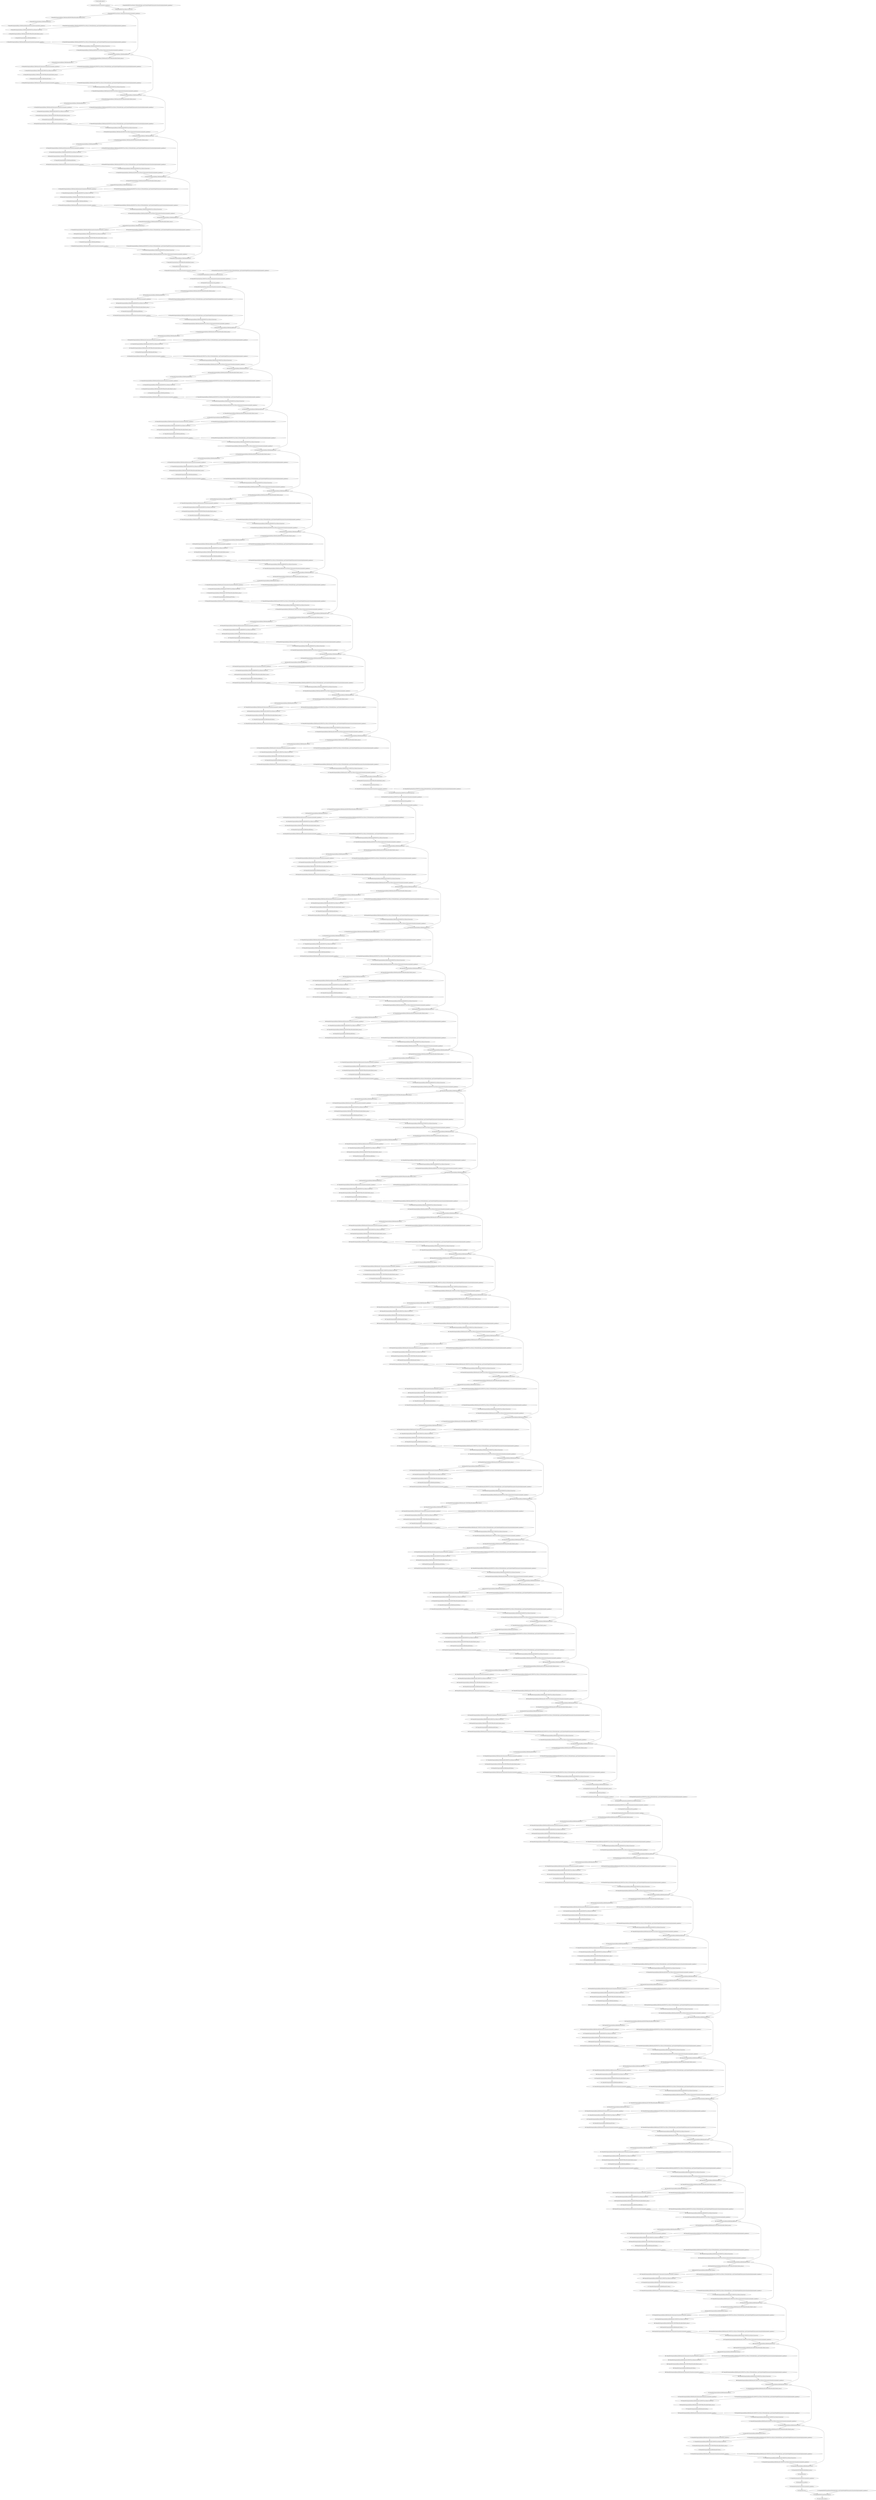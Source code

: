 strict digraph  {
"0 /nncf_model_input_0" [id=0, type=nncf_model_input];
"1 AsymmetricQuantizer/asymmetric_quantize_0" [id=1, type=asymmetric_quantize];
"2 DenseNet/NNCFConv2d[conv1]/ModuleDict[pre_ops]/UpdateWeight[0]/AsymmetricQuantizer[op]/asymmetric_quantize_0" [id=2, type=asymmetric_quantize];
"3 DenseNet/NNCFConv2d[conv1]/conv2d_0" [id=3, type=conv2d];
"4 DenseNet/NNCFConv2d[conv1]/AsymmetricQuantizer/asymmetric_quantize_0" [id=4, type=asymmetric_quantize];
"5 DenseNet/Sequential[dense1]/Bottleneck[0]/NNCFBatchNorm[bn1]/batch_norm_0" [id=5, type=batch_norm];
"6 DenseNet/Sequential[dense1]/Bottleneck[0]/relu_0" [id=6, type=relu];
"7 DenseNet/Sequential[dense1]/Bottleneck[0]/AsymmetricQuantizer/asymmetric_quantize_0" [id=7, type=asymmetric_quantize];
"8 DenseNet/Sequential[dense1]/Bottleneck[0]/NNCFConv2d[conv1]/ModuleDict[pre_ops]/UpdateWeight[0]/AsymmetricQuantizer[op]/asymmetric_quantize_0" [id=8, type=asymmetric_quantize];
"9 DenseNet/Sequential[dense1]/Bottleneck[0]/NNCFConv2d[conv1]/conv2d_0" [id=9, type=conv2d];
"10 DenseNet/Sequential[dense1]/Bottleneck[0]/NNCFBatchNorm[bn2]/batch_norm_0" [id=10, type=batch_norm];
"11 DenseNet/Sequential[dense1]/Bottleneck[0]/relu_1" [id=11, type=relu];
"12 DenseNet/Sequential[dense1]/Bottleneck[0]/AsymmetricQuantizer/asymmetric_quantize_1" [id=12, type=asymmetric_quantize];
"13 DenseNet/Sequential[dense1]/Bottleneck[0]/NNCFConv2d[conv2]/ModuleDict[pre_ops]/UpdateWeight[0]/AsymmetricQuantizer[op]/asymmetric_quantize_0" [id=13, type=asymmetric_quantize];
"14 DenseNet/Sequential[dense1]/Bottleneck[0]/NNCFConv2d[conv2]/conv2d_0" [id=14, type=conv2d];
"15 DenseNet/Sequential[dense1]/Bottleneck[0]/NNCFConv2d[conv2]/AsymmetricQuantizer/asymmetric_quantize_0" [id=15, type=asymmetric_quantize];
"16 DenseNet/Sequential[dense1]/Bottleneck[0]/cat_0" [id=16, type=cat];
"17 DenseNet/Sequential[dense1]/Bottleneck[1]/NNCFBatchNorm[bn1]/batch_norm_0" [id=17, type=batch_norm];
"18 DenseNet/Sequential[dense1]/Bottleneck[1]/relu_0" [id=18, type=relu];
"19 DenseNet/Sequential[dense1]/Bottleneck[1]/AsymmetricQuantizer/asymmetric_quantize_0" [id=19, type=asymmetric_quantize];
"20 DenseNet/Sequential[dense1]/Bottleneck[1]/NNCFConv2d[conv1]/ModuleDict[pre_ops]/UpdateWeight[0]/AsymmetricQuantizer[op]/asymmetric_quantize_0" [id=20, type=asymmetric_quantize];
"21 DenseNet/Sequential[dense1]/Bottleneck[1]/NNCFConv2d[conv1]/conv2d_0" [id=21, type=conv2d];
"22 DenseNet/Sequential[dense1]/Bottleneck[1]/NNCFBatchNorm[bn2]/batch_norm_0" [id=22, type=batch_norm];
"23 DenseNet/Sequential[dense1]/Bottleneck[1]/relu_1" [id=23, type=relu];
"24 DenseNet/Sequential[dense1]/Bottleneck[1]/AsymmetricQuantizer/asymmetric_quantize_1" [id=24, type=asymmetric_quantize];
"25 DenseNet/Sequential[dense1]/Bottleneck[1]/NNCFConv2d[conv2]/ModuleDict[pre_ops]/UpdateWeight[0]/AsymmetricQuantizer[op]/asymmetric_quantize_0" [id=25, type=asymmetric_quantize];
"26 DenseNet/Sequential[dense1]/Bottleneck[1]/NNCFConv2d[conv2]/conv2d_0" [id=26, type=conv2d];
"27 DenseNet/Sequential[dense1]/Bottleneck[1]/NNCFConv2d[conv2]/AsymmetricQuantizer/asymmetric_quantize_0" [id=27, type=asymmetric_quantize];
"28 DenseNet/Sequential[dense1]/Bottleneck[1]/cat_0" [id=28, type=cat];
"29 DenseNet/Sequential[dense1]/Bottleneck[2]/NNCFBatchNorm[bn1]/batch_norm_0" [id=29, type=batch_norm];
"30 DenseNet/Sequential[dense1]/Bottleneck[2]/relu_0" [id=30, type=relu];
"31 DenseNet/Sequential[dense1]/Bottleneck[2]/AsymmetricQuantizer/asymmetric_quantize_0" [id=31, type=asymmetric_quantize];
"32 DenseNet/Sequential[dense1]/Bottleneck[2]/NNCFConv2d[conv1]/ModuleDict[pre_ops]/UpdateWeight[0]/AsymmetricQuantizer[op]/asymmetric_quantize_0" [id=32, type=asymmetric_quantize];
"33 DenseNet/Sequential[dense1]/Bottleneck[2]/NNCFConv2d[conv1]/conv2d_0" [id=33, type=conv2d];
"34 DenseNet/Sequential[dense1]/Bottleneck[2]/NNCFBatchNorm[bn2]/batch_norm_0" [id=34, type=batch_norm];
"35 DenseNet/Sequential[dense1]/Bottleneck[2]/relu_1" [id=35, type=relu];
"36 DenseNet/Sequential[dense1]/Bottleneck[2]/AsymmetricQuantizer/asymmetric_quantize_1" [id=36, type=asymmetric_quantize];
"37 DenseNet/Sequential[dense1]/Bottleneck[2]/NNCFConv2d[conv2]/ModuleDict[pre_ops]/UpdateWeight[0]/AsymmetricQuantizer[op]/asymmetric_quantize_0" [id=37, type=asymmetric_quantize];
"38 DenseNet/Sequential[dense1]/Bottleneck[2]/NNCFConv2d[conv2]/conv2d_0" [id=38, type=conv2d];
"39 DenseNet/Sequential[dense1]/Bottleneck[2]/NNCFConv2d[conv2]/AsymmetricQuantizer/asymmetric_quantize_0" [id=39, type=asymmetric_quantize];
"40 DenseNet/Sequential[dense1]/Bottleneck[2]/cat_0" [id=40, type=cat];
"41 DenseNet/Sequential[dense1]/Bottleneck[3]/NNCFBatchNorm[bn1]/batch_norm_0" [id=41, type=batch_norm];
"42 DenseNet/Sequential[dense1]/Bottleneck[3]/relu_0" [id=42, type=relu];
"43 DenseNet/Sequential[dense1]/Bottleneck[3]/AsymmetricQuantizer/asymmetric_quantize_0" [id=43, type=asymmetric_quantize];
"44 DenseNet/Sequential[dense1]/Bottleneck[3]/NNCFConv2d[conv1]/ModuleDict[pre_ops]/UpdateWeight[0]/AsymmetricQuantizer[op]/asymmetric_quantize_0" [id=44, type=asymmetric_quantize];
"45 DenseNet/Sequential[dense1]/Bottleneck[3]/NNCFConv2d[conv1]/conv2d_0" [id=45, type=conv2d];
"46 DenseNet/Sequential[dense1]/Bottleneck[3]/NNCFBatchNorm[bn2]/batch_norm_0" [id=46, type=batch_norm];
"47 DenseNet/Sequential[dense1]/Bottleneck[3]/relu_1" [id=47, type=relu];
"48 DenseNet/Sequential[dense1]/Bottleneck[3]/AsymmetricQuantizer/asymmetric_quantize_1" [id=48, type=asymmetric_quantize];
"49 DenseNet/Sequential[dense1]/Bottleneck[3]/NNCFConv2d[conv2]/ModuleDict[pre_ops]/UpdateWeight[0]/AsymmetricQuantizer[op]/asymmetric_quantize_0" [id=49, type=asymmetric_quantize];
"50 DenseNet/Sequential[dense1]/Bottleneck[3]/NNCFConv2d[conv2]/conv2d_0" [id=50, type=conv2d];
"51 DenseNet/Sequential[dense1]/Bottleneck[3]/NNCFConv2d[conv2]/AsymmetricQuantizer/asymmetric_quantize_0" [id=51, type=asymmetric_quantize];
"52 DenseNet/Sequential[dense1]/Bottleneck[3]/cat_0" [id=52, type=cat];
"53 DenseNet/Sequential[dense1]/Bottleneck[4]/NNCFBatchNorm[bn1]/batch_norm_0" [id=53, type=batch_norm];
"54 DenseNet/Sequential[dense1]/Bottleneck[4]/relu_0" [id=54, type=relu];
"55 DenseNet/Sequential[dense1]/Bottleneck[4]/AsymmetricQuantizer/asymmetric_quantize_0" [id=55, type=asymmetric_quantize];
"56 DenseNet/Sequential[dense1]/Bottleneck[4]/NNCFConv2d[conv1]/ModuleDict[pre_ops]/UpdateWeight[0]/AsymmetricQuantizer[op]/asymmetric_quantize_0" [id=56, type=asymmetric_quantize];
"57 DenseNet/Sequential[dense1]/Bottleneck[4]/NNCFConv2d[conv1]/conv2d_0" [id=57, type=conv2d];
"58 DenseNet/Sequential[dense1]/Bottleneck[4]/NNCFBatchNorm[bn2]/batch_norm_0" [id=58, type=batch_norm];
"59 DenseNet/Sequential[dense1]/Bottleneck[4]/relu_1" [id=59, type=relu];
"60 DenseNet/Sequential[dense1]/Bottleneck[4]/AsymmetricQuantizer/asymmetric_quantize_1" [id=60, type=asymmetric_quantize];
"61 DenseNet/Sequential[dense1]/Bottleneck[4]/NNCFConv2d[conv2]/ModuleDict[pre_ops]/UpdateWeight[0]/AsymmetricQuantizer[op]/asymmetric_quantize_0" [id=61, type=asymmetric_quantize];
"62 DenseNet/Sequential[dense1]/Bottleneck[4]/NNCFConv2d[conv2]/conv2d_0" [id=62, type=conv2d];
"63 DenseNet/Sequential[dense1]/Bottleneck[4]/NNCFConv2d[conv2]/AsymmetricQuantizer/asymmetric_quantize_0" [id=63, type=asymmetric_quantize];
"64 DenseNet/Sequential[dense1]/Bottleneck[4]/cat_0" [id=64, type=cat];
"65 DenseNet/Sequential[dense1]/Bottleneck[5]/NNCFBatchNorm[bn1]/batch_norm_0" [id=65, type=batch_norm];
"66 DenseNet/Sequential[dense1]/Bottleneck[5]/relu_0" [id=66, type=relu];
"67 DenseNet/Sequential[dense1]/Bottleneck[5]/AsymmetricQuantizer/asymmetric_quantize_0" [id=67, type=asymmetric_quantize];
"68 DenseNet/Sequential[dense1]/Bottleneck[5]/NNCFConv2d[conv1]/ModuleDict[pre_ops]/UpdateWeight[0]/AsymmetricQuantizer[op]/asymmetric_quantize_0" [id=68, type=asymmetric_quantize];
"69 DenseNet/Sequential[dense1]/Bottleneck[5]/NNCFConv2d[conv1]/conv2d_0" [id=69, type=conv2d];
"70 DenseNet/Sequential[dense1]/Bottleneck[5]/NNCFBatchNorm[bn2]/batch_norm_0" [id=70, type=batch_norm];
"71 DenseNet/Sequential[dense1]/Bottleneck[5]/relu_1" [id=71, type=relu];
"72 DenseNet/Sequential[dense1]/Bottleneck[5]/AsymmetricQuantizer/asymmetric_quantize_1" [id=72, type=asymmetric_quantize];
"73 DenseNet/Sequential[dense1]/Bottleneck[5]/NNCFConv2d[conv2]/ModuleDict[pre_ops]/UpdateWeight[0]/AsymmetricQuantizer[op]/asymmetric_quantize_0" [id=73, type=asymmetric_quantize];
"74 DenseNet/Sequential[dense1]/Bottleneck[5]/NNCFConv2d[conv2]/conv2d_0" [id=74, type=conv2d];
"75 DenseNet/Sequential[dense1]/Bottleneck[5]/NNCFConv2d[conv2]/AsymmetricQuantizer/asymmetric_quantize_0" [id=75, type=asymmetric_quantize];
"76 DenseNet/Sequential[dense1]/Bottleneck[5]/cat_0" [id=76, type=cat];
"77 DenseNet/Transition[trans1]/NNCFBatchNorm[bn]/batch_norm_0" [id=77, type=batch_norm];
"78 DenseNet/Transition[trans1]/relu_0" [id=78, type=relu];
"79 DenseNet/Transition[trans1]/AsymmetricQuantizer/asymmetric_quantize_0" [id=79, type=asymmetric_quantize];
"80 DenseNet/Transition[trans1]/NNCFConv2d[conv]/ModuleDict[pre_ops]/UpdateWeight[0]/AsymmetricQuantizer[op]/asymmetric_quantize_0" [id=80, type=asymmetric_quantize];
"81 DenseNet/Transition[trans1]/NNCFConv2d[conv]/conv2d_0" [id=81, type=conv2d];
"82 DenseNet/Transition[trans1]/NNCFConv2d[conv]/AsymmetricQuantizer/asymmetric_quantize_0" [id=82, type=asymmetric_quantize];
"83 DenseNet/Transition[trans1]/avg_pool2d_0" [id=83, type=avg_pool2d];
"84 DenseNet/Transition[trans1]/AsymmetricQuantizer/asymmetric_quantize_1" [id=84, type=asymmetric_quantize];
"85 DenseNet/Sequential[dense2]/Bottleneck[0]/NNCFBatchNorm[bn1]/batch_norm_0" [id=85, type=batch_norm];
"86 DenseNet/Sequential[dense2]/Bottleneck[0]/relu_0" [id=86, type=relu];
"87 DenseNet/Sequential[dense2]/Bottleneck[0]/AsymmetricQuantizer/asymmetric_quantize_0" [id=87, type=asymmetric_quantize];
"88 DenseNet/Sequential[dense2]/Bottleneck[0]/NNCFConv2d[conv1]/ModuleDict[pre_ops]/UpdateWeight[0]/AsymmetricQuantizer[op]/asymmetric_quantize_0" [id=88, type=asymmetric_quantize];
"89 DenseNet/Sequential[dense2]/Bottleneck[0]/NNCFConv2d[conv1]/conv2d_0" [id=89, type=conv2d];
"90 DenseNet/Sequential[dense2]/Bottleneck[0]/NNCFBatchNorm[bn2]/batch_norm_0" [id=90, type=batch_norm];
"91 DenseNet/Sequential[dense2]/Bottleneck[0]/relu_1" [id=91, type=relu];
"92 DenseNet/Sequential[dense2]/Bottleneck[0]/AsymmetricQuantizer/asymmetric_quantize_1" [id=92, type=asymmetric_quantize];
"93 DenseNet/Sequential[dense2]/Bottleneck[0]/NNCFConv2d[conv2]/ModuleDict[pre_ops]/UpdateWeight[0]/AsymmetricQuantizer[op]/asymmetric_quantize_0" [id=93, type=asymmetric_quantize];
"94 DenseNet/Sequential[dense2]/Bottleneck[0]/NNCFConv2d[conv2]/conv2d_0" [id=94, type=conv2d];
"95 DenseNet/Sequential[dense2]/Bottleneck[0]/NNCFConv2d[conv2]/AsymmetricQuantizer/asymmetric_quantize_0" [id=95, type=asymmetric_quantize];
"96 DenseNet/Sequential[dense2]/Bottleneck[0]/cat_0" [id=96, type=cat];
"97 DenseNet/Sequential[dense2]/Bottleneck[1]/NNCFBatchNorm[bn1]/batch_norm_0" [id=97, type=batch_norm];
"98 DenseNet/Sequential[dense2]/Bottleneck[1]/relu_0" [id=98, type=relu];
"99 DenseNet/Sequential[dense2]/Bottleneck[1]/AsymmetricQuantizer/asymmetric_quantize_0" [id=99, type=asymmetric_quantize];
"100 DenseNet/Sequential[dense2]/Bottleneck[1]/NNCFConv2d[conv1]/ModuleDict[pre_ops]/UpdateWeight[0]/AsymmetricQuantizer[op]/asymmetric_quantize_0" [id=100, type=asymmetric_quantize];
"101 DenseNet/Sequential[dense2]/Bottleneck[1]/NNCFConv2d[conv1]/conv2d_0" [id=101, type=conv2d];
"102 DenseNet/Sequential[dense2]/Bottleneck[1]/NNCFBatchNorm[bn2]/batch_norm_0" [id=102, type=batch_norm];
"103 DenseNet/Sequential[dense2]/Bottleneck[1]/relu_1" [id=103, type=relu];
"104 DenseNet/Sequential[dense2]/Bottleneck[1]/AsymmetricQuantizer/asymmetric_quantize_1" [id=104, type=asymmetric_quantize];
"105 DenseNet/Sequential[dense2]/Bottleneck[1]/NNCFConv2d[conv2]/ModuleDict[pre_ops]/UpdateWeight[0]/AsymmetricQuantizer[op]/asymmetric_quantize_0" [id=105, type=asymmetric_quantize];
"106 DenseNet/Sequential[dense2]/Bottleneck[1]/NNCFConv2d[conv2]/conv2d_0" [id=106, type=conv2d];
"107 DenseNet/Sequential[dense2]/Bottleneck[1]/NNCFConv2d[conv2]/AsymmetricQuantizer/asymmetric_quantize_0" [id=107, type=asymmetric_quantize];
"108 DenseNet/Sequential[dense2]/Bottleneck[1]/cat_0" [id=108, type=cat];
"109 DenseNet/Sequential[dense2]/Bottleneck[2]/NNCFBatchNorm[bn1]/batch_norm_0" [id=109, type=batch_norm];
"110 DenseNet/Sequential[dense2]/Bottleneck[2]/relu_0" [id=110, type=relu];
"111 DenseNet/Sequential[dense2]/Bottleneck[2]/AsymmetricQuantizer/asymmetric_quantize_0" [id=111, type=asymmetric_quantize];
"112 DenseNet/Sequential[dense2]/Bottleneck[2]/NNCFConv2d[conv1]/ModuleDict[pre_ops]/UpdateWeight[0]/AsymmetricQuantizer[op]/asymmetric_quantize_0" [id=112, type=asymmetric_quantize];
"113 DenseNet/Sequential[dense2]/Bottleneck[2]/NNCFConv2d[conv1]/conv2d_0" [id=113, type=conv2d];
"114 DenseNet/Sequential[dense2]/Bottleneck[2]/NNCFBatchNorm[bn2]/batch_norm_0" [id=114, type=batch_norm];
"115 DenseNet/Sequential[dense2]/Bottleneck[2]/relu_1" [id=115, type=relu];
"116 DenseNet/Sequential[dense2]/Bottleneck[2]/AsymmetricQuantizer/asymmetric_quantize_1" [id=116, type=asymmetric_quantize];
"117 DenseNet/Sequential[dense2]/Bottleneck[2]/NNCFConv2d[conv2]/ModuleDict[pre_ops]/UpdateWeight[0]/AsymmetricQuantizer[op]/asymmetric_quantize_0" [id=117, type=asymmetric_quantize];
"118 DenseNet/Sequential[dense2]/Bottleneck[2]/NNCFConv2d[conv2]/conv2d_0" [id=118, type=conv2d];
"119 DenseNet/Sequential[dense2]/Bottleneck[2]/NNCFConv2d[conv2]/AsymmetricQuantizer/asymmetric_quantize_0" [id=119, type=asymmetric_quantize];
"120 DenseNet/Sequential[dense2]/Bottleneck[2]/cat_0" [id=120, type=cat];
"121 DenseNet/Sequential[dense2]/Bottleneck[3]/NNCFBatchNorm[bn1]/batch_norm_0" [id=121, type=batch_norm];
"122 DenseNet/Sequential[dense2]/Bottleneck[3]/relu_0" [id=122, type=relu];
"123 DenseNet/Sequential[dense2]/Bottleneck[3]/AsymmetricQuantizer/asymmetric_quantize_0" [id=123, type=asymmetric_quantize];
"124 DenseNet/Sequential[dense2]/Bottleneck[3]/NNCFConv2d[conv1]/ModuleDict[pre_ops]/UpdateWeight[0]/AsymmetricQuantizer[op]/asymmetric_quantize_0" [id=124, type=asymmetric_quantize];
"125 DenseNet/Sequential[dense2]/Bottleneck[3]/NNCFConv2d[conv1]/conv2d_0" [id=125, type=conv2d];
"126 DenseNet/Sequential[dense2]/Bottleneck[3]/NNCFBatchNorm[bn2]/batch_norm_0" [id=126, type=batch_norm];
"127 DenseNet/Sequential[dense2]/Bottleneck[3]/relu_1" [id=127, type=relu];
"128 DenseNet/Sequential[dense2]/Bottleneck[3]/AsymmetricQuantizer/asymmetric_quantize_1" [id=128, type=asymmetric_quantize];
"129 DenseNet/Sequential[dense2]/Bottleneck[3]/NNCFConv2d[conv2]/ModuleDict[pre_ops]/UpdateWeight[0]/AsymmetricQuantizer[op]/asymmetric_quantize_0" [id=129, type=asymmetric_quantize];
"130 DenseNet/Sequential[dense2]/Bottleneck[3]/NNCFConv2d[conv2]/conv2d_0" [id=130, type=conv2d];
"131 DenseNet/Sequential[dense2]/Bottleneck[3]/NNCFConv2d[conv2]/AsymmetricQuantizer/asymmetric_quantize_0" [id=131, type=asymmetric_quantize];
"132 DenseNet/Sequential[dense2]/Bottleneck[3]/cat_0" [id=132, type=cat];
"133 DenseNet/Sequential[dense2]/Bottleneck[4]/NNCFBatchNorm[bn1]/batch_norm_0" [id=133, type=batch_norm];
"134 DenseNet/Sequential[dense2]/Bottleneck[4]/relu_0" [id=134, type=relu];
"135 DenseNet/Sequential[dense2]/Bottleneck[4]/AsymmetricQuantizer/asymmetric_quantize_0" [id=135, type=asymmetric_quantize];
"136 DenseNet/Sequential[dense2]/Bottleneck[4]/NNCFConv2d[conv1]/ModuleDict[pre_ops]/UpdateWeight[0]/AsymmetricQuantizer[op]/asymmetric_quantize_0" [id=136, type=asymmetric_quantize];
"137 DenseNet/Sequential[dense2]/Bottleneck[4]/NNCFConv2d[conv1]/conv2d_0" [id=137, type=conv2d];
"138 DenseNet/Sequential[dense2]/Bottleneck[4]/NNCFBatchNorm[bn2]/batch_norm_0" [id=138, type=batch_norm];
"139 DenseNet/Sequential[dense2]/Bottleneck[4]/relu_1" [id=139, type=relu];
"140 DenseNet/Sequential[dense2]/Bottleneck[4]/AsymmetricQuantizer/asymmetric_quantize_1" [id=140, type=asymmetric_quantize];
"141 DenseNet/Sequential[dense2]/Bottleneck[4]/NNCFConv2d[conv2]/ModuleDict[pre_ops]/UpdateWeight[0]/AsymmetricQuantizer[op]/asymmetric_quantize_0" [id=141, type=asymmetric_quantize];
"142 DenseNet/Sequential[dense2]/Bottleneck[4]/NNCFConv2d[conv2]/conv2d_0" [id=142, type=conv2d];
"143 DenseNet/Sequential[dense2]/Bottleneck[4]/NNCFConv2d[conv2]/AsymmetricQuantizer/asymmetric_quantize_0" [id=143, type=asymmetric_quantize];
"144 DenseNet/Sequential[dense2]/Bottleneck[4]/cat_0" [id=144, type=cat];
"145 DenseNet/Sequential[dense2]/Bottleneck[5]/NNCFBatchNorm[bn1]/batch_norm_0" [id=145, type=batch_norm];
"146 DenseNet/Sequential[dense2]/Bottleneck[5]/relu_0" [id=146, type=relu];
"147 DenseNet/Sequential[dense2]/Bottleneck[5]/AsymmetricQuantizer/asymmetric_quantize_0" [id=147, type=asymmetric_quantize];
"148 DenseNet/Sequential[dense2]/Bottleneck[5]/NNCFConv2d[conv1]/ModuleDict[pre_ops]/UpdateWeight[0]/AsymmetricQuantizer[op]/asymmetric_quantize_0" [id=148, type=asymmetric_quantize];
"149 DenseNet/Sequential[dense2]/Bottleneck[5]/NNCFConv2d[conv1]/conv2d_0" [id=149, type=conv2d];
"150 DenseNet/Sequential[dense2]/Bottleneck[5]/NNCFBatchNorm[bn2]/batch_norm_0" [id=150, type=batch_norm];
"151 DenseNet/Sequential[dense2]/Bottleneck[5]/relu_1" [id=151, type=relu];
"152 DenseNet/Sequential[dense2]/Bottleneck[5]/AsymmetricQuantizer/asymmetric_quantize_1" [id=152, type=asymmetric_quantize];
"153 DenseNet/Sequential[dense2]/Bottleneck[5]/NNCFConv2d[conv2]/ModuleDict[pre_ops]/UpdateWeight[0]/AsymmetricQuantizer[op]/asymmetric_quantize_0" [id=153, type=asymmetric_quantize];
"154 DenseNet/Sequential[dense2]/Bottleneck[5]/NNCFConv2d[conv2]/conv2d_0" [id=154, type=conv2d];
"155 DenseNet/Sequential[dense2]/Bottleneck[5]/NNCFConv2d[conv2]/AsymmetricQuantizer/asymmetric_quantize_0" [id=155, type=asymmetric_quantize];
"156 DenseNet/Sequential[dense2]/Bottleneck[5]/cat_0" [id=156, type=cat];
"157 DenseNet/Sequential[dense2]/Bottleneck[6]/NNCFBatchNorm[bn1]/batch_norm_0" [id=157, type=batch_norm];
"158 DenseNet/Sequential[dense2]/Bottleneck[6]/relu_0" [id=158, type=relu];
"159 DenseNet/Sequential[dense2]/Bottleneck[6]/AsymmetricQuantizer/asymmetric_quantize_0" [id=159, type=asymmetric_quantize];
"160 DenseNet/Sequential[dense2]/Bottleneck[6]/NNCFConv2d[conv1]/ModuleDict[pre_ops]/UpdateWeight[0]/AsymmetricQuantizer[op]/asymmetric_quantize_0" [id=160, type=asymmetric_quantize];
"161 DenseNet/Sequential[dense2]/Bottleneck[6]/NNCFConv2d[conv1]/conv2d_0" [id=161, type=conv2d];
"162 DenseNet/Sequential[dense2]/Bottleneck[6]/NNCFBatchNorm[bn2]/batch_norm_0" [id=162, type=batch_norm];
"163 DenseNet/Sequential[dense2]/Bottleneck[6]/relu_1" [id=163, type=relu];
"164 DenseNet/Sequential[dense2]/Bottleneck[6]/AsymmetricQuantizer/asymmetric_quantize_1" [id=164, type=asymmetric_quantize];
"165 DenseNet/Sequential[dense2]/Bottleneck[6]/NNCFConv2d[conv2]/ModuleDict[pre_ops]/UpdateWeight[0]/AsymmetricQuantizer[op]/asymmetric_quantize_0" [id=165, type=asymmetric_quantize];
"166 DenseNet/Sequential[dense2]/Bottleneck[6]/NNCFConv2d[conv2]/conv2d_0" [id=166, type=conv2d];
"167 DenseNet/Sequential[dense2]/Bottleneck[6]/NNCFConv2d[conv2]/AsymmetricQuantizer/asymmetric_quantize_0" [id=167, type=asymmetric_quantize];
"168 DenseNet/Sequential[dense2]/Bottleneck[6]/cat_0" [id=168, type=cat];
"169 DenseNet/Sequential[dense2]/Bottleneck[7]/NNCFBatchNorm[bn1]/batch_norm_0" [id=169, type=batch_norm];
"170 DenseNet/Sequential[dense2]/Bottleneck[7]/relu_0" [id=170, type=relu];
"171 DenseNet/Sequential[dense2]/Bottleneck[7]/AsymmetricQuantizer/asymmetric_quantize_0" [id=171, type=asymmetric_quantize];
"172 DenseNet/Sequential[dense2]/Bottleneck[7]/NNCFConv2d[conv1]/ModuleDict[pre_ops]/UpdateWeight[0]/AsymmetricQuantizer[op]/asymmetric_quantize_0" [id=172, type=asymmetric_quantize];
"173 DenseNet/Sequential[dense2]/Bottleneck[7]/NNCFConv2d[conv1]/conv2d_0" [id=173, type=conv2d];
"174 DenseNet/Sequential[dense2]/Bottleneck[7]/NNCFBatchNorm[bn2]/batch_norm_0" [id=174, type=batch_norm];
"175 DenseNet/Sequential[dense2]/Bottleneck[7]/relu_1" [id=175, type=relu];
"176 DenseNet/Sequential[dense2]/Bottleneck[7]/AsymmetricQuantizer/asymmetric_quantize_1" [id=176, type=asymmetric_quantize];
"177 DenseNet/Sequential[dense2]/Bottleneck[7]/NNCFConv2d[conv2]/ModuleDict[pre_ops]/UpdateWeight[0]/AsymmetricQuantizer[op]/asymmetric_quantize_0" [id=177, type=asymmetric_quantize];
"178 DenseNet/Sequential[dense2]/Bottleneck[7]/NNCFConv2d[conv2]/conv2d_0" [id=178, type=conv2d];
"179 DenseNet/Sequential[dense2]/Bottleneck[7]/NNCFConv2d[conv2]/AsymmetricQuantizer/asymmetric_quantize_0" [id=179, type=asymmetric_quantize];
"180 DenseNet/Sequential[dense2]/Bottleneck[7]/cat_0" [id=180, type=cat];
"181 DenseNet/Sequential[dense2]/Bottleneck[8]/NNCFBatchNorm[bn1]/batch_norm_0" [id=181, type=batch_norm];
"182 DenseNet/Sequential[dense2]/Bottleneck[8]/relu_0" [id=182, type=relu];
"183 DenseNet/Sequential[dense2]/Bottleneck[8]/AsymmetricQuantizer/asymmetric_quantize_0" [id=183, type=asymmetric_quantize];
"184 DenseNet/Sequential[dense2]/Bottleneck[8]/NNCFConv2d[conv1]/ModuleDict[pre_ops]/UpdateWeight[0]/AsymmetricQuantizer[op]/asymmetric_quantize_0" [id=184, type=asymmetric_quantize];
"185 DenseNet/Sequential[dense2]/Bottleneck[8]/NNCFConv2d[conv1]/conv2d_0" [id=185, type=conv2d];
"186 DenseNet/Sequential[dense2]/Bottleneck[8]/NNCFBatchNorm[bn2]/batch_norm_0" [id=186, type=batch_norm];
"187 DenseNet/Sequential[dense2]/Bottleneck[8]/relu_1" [id=187, type=relu];
"188 DenseNet/Sequential[dense2]/Bottleneck[8]/AsymmetricQuantizer/asymmetric_quantize_1" [id=188, type=asymmetric_quantize];
"189 DenseNet/Sequential[dense2]/Bottleneck[8]/NNCFConv2d[conv2]/ModuleDict[pre_ops]/UpdateWeight[0]/AsymmetricQuantizer[op]/asymmetric_quantize_0" [id=189, type=asymmetric_quantize];
"190 DenseNet/Sequential[dense2]/Bottleneck[8]/NNCFConv2d[conv2]/conv2d_0" [id=190, type=conv2d];
"191 DenseNet/Sequential[dense2]/Bottleneck[8]/NNCFConv2d[conv2]/AsymmetricQuantizer/asymmetric_quantize_0" [id=191, type=asymmetric_quantize];
"192 DenseNet/Sequential[dense2]/Bottleneck[8]/cat_0" [id=192, type=cat];
"193 DenseNet/Sequential[dense2]/Bottleneck[9]/NNCFBatchNorm[bn1]/batch_norm_0" [id=193, type=batch_norm];
"194 DenseNet/Sequential[dense2]/Bottleneck[9]/relu_0" [id=194, type=relu];
"195 DenseNet/Sequential[dense2]/Bottleneck[9]/AsymmetricQuantizer/asymmetric_quantize_0" [id=195, type=asymmetric_quantize];
"196 DenseNet/Sequential[dense2]/Bottleneck[9]/NNCFConv2d[conv1]/ModuleDict[pre_ops]/UpdateWeight[0]/AsymmetricQuantizer[op]/asymmetric_quantize_0" [id=196, type=asymmetric_quantize];
"197 DenseNet/Sequential[dense2]/Bottleneck[9]/NNCFConv2d[conv1]/conv2d_0" [id=197, type=conv2d];
"198 DenseNet/Sequential[dense2]/Bottleneck[9]/NNCFBatchNorm[bn2]/batch_norm_0" [id=198, type=batch_norm];
"199 DenseNet/Sequential[dense2]/Bottleneck[9]/relu_1" [id=199, type=relu];
"200 DenseNet/Sequential[dense2]/Bottleneck[9]/AsymmetricQuantizer/asymmetric_quantize_1" [id=200, type=asymmetric_quantize];
"201 DenseNet/Sequential[dense2]/Bottleneck[9]/NNCFConv2d[conv2]/ModuleDict[pre_ops]/UpdateWeight[0]/AsymmetricQuantizer[op]/asymmetric_quantize_0" [id=201, type=asymmetric_quantize];
"202 DenseNet/Sequential[dense2]/Bottleneck[9]/NNCFConv2d[conv2]/conv2d_0" [id=202, type=conv2d];
"203 DenseNet/Sequential[dense2]/Bottleneck[9]/NNCFConv2d[conv2]/AsymmetricQuantizer/asymmetric_quantize_0" [id=203, type=asymmetric_quantize];
"204 DenseNet/Sequential[dense2]/Bottleneck[9]/cat_0" [id=204, type=cat];
"205 DenseNet/Sequential[dense2]/Bottleneck[10]/NNCFBatchNorm[bn1]/batch_norm_0" [id=205, type=batch_norm];
"206 DenseNet/Sequential[dense2]/Bottleneck[10]/relu_0" [id=206, type=relu];
"207 DenseNet/Sequential[dense2]/Bottleneck[10]/AsymmetricQuantizer/asymmetric_quantize_0" [id=207, type=asymmetric_quantize];
"208 DenseNet/Sequential[dense2]/Bottleneck[10]/NNCFConv2d[conv1]/ModuleDict[pre_ops]/UpdateWeight[0]/AsymmetricQuantizer[op]/asymmetric_quantize_0" [id=208, type=asymmetric_quantize];
"209 DenseNet/Sequential[dense2]/Bottleneck[10]/NNCFConv2d[conv1]/conv2d_0" [id=209, type=conv2d];
"210 DenseNet/Sequential[dense2]/Bottleneck[10]/NNCFBatchNorm[bn2]/batch_norm_0" [id=210, type=batch_norm];
"211 DenseNet/Sequential[dense2]/Bottleneck[10]/relu_1" [id=211, type=relu];
"212 DenseNet/Sequential[dense2]/Bottleneck[10]/AsymmetricQuantizer/asymmetric_quantize_1" [id=212, type=asymmetric_quantize];
"213 DenseNet/Sequential[dense2]/Bottleneck[10]/NNCFConv2d[conv2]/ModuleDict[pre_ops]/UpdateWeight[0]/AsymmetricQuantizer[op]/asymmetric_quantize_0" [id=213, type=asymmetric_quantize];
"214 DenseNet/Sequential[dense2]/Bottleneck[10]/NNCFConv2d[conv2]/conv2d_0" [id=214, type=conv2d];
"215 DenseNet/Sequential[dense2]/Bottleneck[10]/NNCFConv2d[conv2]/AsymmetricQuantizer/asymmetric_quantize_0" [id=215, type=asymmetric_quantize];
"216 DenseNet/Sequential[dense2]/Bottleneck[10]/cat_0" [id=216, type=cat];
"217 DenseNet/Sequential[dense2]/Bottleneck[11]/NNCFBatchNorm[bn1]/batch_norm_0" [id=217, type=batch_norm];
"218 DenseNet/Sequential[dense2]/Bottleneck[11]/relu_0" [id=218, type=relu];
"219 DenseNet/Sequential[dense2]/Bottleneck[11]/AsymmetricQuantizer/asymmetric_quantize_0" [id=219, type=asymmetric_quantize];
"220 DenseNet/Sequential[dense2]/Bottleneck[11]/NNCFConv2d[conv1]/ModuleDict[pre_ops]/UpdateWeight[0]/AsymmetricQuantizer[op]/asymmetric_quantize_0" [id=220, type=asymmetric_quantize];
"221 DenseNet/Sequential[dense2]/Bottleneck[11]/NNCFConv2d[conv1]/conv2d_0" [id=221, type=conv2d];
"222 DenseNet/Sequential[dense2]/Bottleneck[11]/NNCFBatchNorm[bn2]/batch_norm_0" [id=222, type=batch_norm];
"223 DenseNet/Sequential[dense2]/Bottleneck[11]/relu_1" [id=223, type=relu];
"224 DenseNet/Sequential[dense2]/Bottleneck[11]/AsymmetricQuantizer/asymmetric_quantize_1" [id=224, type=asymmetric_quantize];
"225 DenseNet/Sequential[dense2]/Bottleneck[11]/NNCFConv2d[conv2]/ModuleDict[pre_ops]/UpdateWeight[0]/AsymmetricQuantizer[op]/asymmetric_quantize_0" [id=225, type=asymmetric_quantize];
"226 DenseNet/Sequential[dense2]/Bottleneck[11]/NNCFConv2d[conv2]/conv2d_0" [id=226, type=conv2d];
"227 DenseNet/Sequential[dense2]/Bottleneck[11]/NNCFConv2d[conv2]/AsymmetricQuantizer/asymmetric_quantize_0" [id=227, type=asymmetric_quantize];
"228 DenseNet/Sequential[dense2]/Bottleneck[11]/cat_0" [id=228, type=cat];
"229 DenseNet/Transition[trans2]/NNCFBatchNorm[bn]/batch_norm_0" [id=229, type=batch_norm];
"230 DenseNet/Transition[trans2]/relu_0" [id=230, type=relu];
"231 DenseNet/Transition[trans2]/AsymmetricQuantizer/asymmetric_quantize_0" [id=231, type=asymmetric_quantize];
"232 DenseNet/Transition[trans2]/NNCFConv2d[conv]/ModuleDict[pre_ops]/UpdateWeight[0]/AsymmetricQuantizer[op]/asymmetric_quantize_0" [id=232, type=asymmetric_quantize];
"233 DenseNet/Transition[trans2]/NNCFConv2d[conv]/conv2d_0" [id=233, type=conv2d];
"234 DenseNet/Transition[trans2]/NNCFConv2d[conv]/AsymmetricQuantizer/asymmetric_quantize_0" [id=234, type=asymmetric_quantize];
"235 DenseNet/Transition[trans2]/avg_pool2d_0" [id=235, type=avg_pool2d];
"236 DenseNet/Transition[trans2]/AsymmetricQuantizer/asymmetric_quantize_1" [id=236, type=asymmetric_quantize];
"237 DenseNet/Sequential[dense3]/Bottleneck[0]/NNCFBatchNorm[bn1]/batch_norm_0" [id=237, type=batch_norm];
"238 DenseNet/Sequential[dense3]/Bottleneck[0]/relu_0" [id=238, type=relu];
"239 DenseNet/Sequential[dense3]/Bottleneck[0]/AsymmetricQuantizer/asymmetric_quantize_0" [id=239, type=asymmetric_quantize];
"240 DenseNet/Sequential[dense3]/Bottleneck[0]/NNCFConv2d[conv1]/ModuleDict[pre_ops]/UpdateWeight[0]/AsymmetricQuantizer[op]/asymmetric_quantize_0" [id=240, type=asymmetric_quantize];
"241 DenseNet/Sequential[dense3]/Bottleneck[0]/NNCFConv2d[conv1]/conv2d_0" [id=241, type=conv2d];
"242 DenseNet/Sequential[dense3]/Bottleneck[0]/NNCFBatchNorm[bn2]/batch_norm_0" [id=242, type=batch_norm];
"243 DenseNet/Sequential[dense3]/Bottleneck[0]/relu_1" [id=243, type=relu];
"244 DenseNet/Sequential[dense3]/Bottleneck[0]/AsymmetricQuantizer/asymmetric_quantize_1" [id=244, type=asymmetric_quantize];
"245 DenseNet/Sequential[dense3]/Bottleneck[0]/NNCFConv2d[conv2]/ModuleDict[pre_ops]/UpdateWeight[0]/AsymmetricQuantizer[op]/asymmetric_quantize_0" [id=245, type=asymmetric_quantize];
"246 DenseNet/Sequential[dense3]/Bottleneck[0]/NNCFConv2d[conv2]/conv2d_0" [id=246, type=conv2d];
"247 DenseNet/Sequential[dense3]/Bottleneck[0]/NNCFConv2d[conv2]/AsymmetricQuantizer/asymmetric_quantize_0" [id=247, type=asymmetric_quantize];
"248 DenseNet/Sequential[dense3]/Bottleneck[0]/cat_0" [id=248, type=cat];
"249 DenseNet/Sequential[dense3]/Bottleneck[1]/NNCFBatchNorm[bn1]/batch_norm_0" [id=249, type=batch_norm];
"250 DenseNet/Sequential[dense3]/Bottleneck[1]/relu_0" [id=250, type=relu];
"251 DenseNet/Sequential[dense3]/Bottleneck[1]/AsymmetricQuantizer/asymmetric_quantize_0" [id=251, type=asymmetric_quantize];
"252 DenseNet/Sequential[dense3]/Bottleneck[1]/NNCFConv2d[conv1]/ModuleDict[pre_ops]/UpdateWeight[0]/AsymmetricQuantizer[op]/asymmetric_quantize_0" [id=252, type=asymmetric_quantize];
"253 DenseNet/Sequential[dense3]/Bottleneck[1]/NNCFConv2d[conv1]/conv2d_0" [id=253, type=conv2d];
"254 DenseNet/Sequential[dense3]/Bottleneck[1]/NNCFBatchNorm[bn2]/batch_norm_0" [id=254, type=batch_norm];
"255 DenseNet/Sequential[dense3]/Bottleneck[1]/relu_1" [id=255, type=relu];
"256 DenseNet/Sequential[dense3]/Bottleneck[1]/AsymmetricQuantizer/asymmetric_quantize_1" [id=256, type=asymmetric_quantize];
"257 DenseNet/Sequential[dense3]/Bottleneck[1]/NNCFConv2d[conv2]/ModuleDict[pre_ops]/UpdateWeight[0]/AsymmetricQuantizer[op]/asymmetric_quantize_0" [id=257, type=asymmetric_quantize];
"258 DenseNet/Sequential[dense3]/Bottleneck[1]/NNCFConv2d[conv2]/conv2d_0" [id=258, type=conv2d];
"259 DenseNet/Sequential[dense3]/Bottleneck[1]/NNCFConv2d[conv2]/AsymmetricQuantizer/asymmetric_quantize_0" [id=259, type=asymmetric_quantize];
"260 DenseNet/Sequential[dense3]/Bottleneck[1]/cat_0" [id=260, type=cat];
"261 DenseNet/Sequential[dense3]/Bottleneck[2]/NNCFBatchNorm[bn1]/batch_norm_0" [id=261, type=batch_norm];
"262 DenseNet/Sequential[dense3]/Bottleneck[2]/relu_0" [id=262, type=relu];
"263 DenseNet/Sequential[dense3]/Bottleneck[2]/AsymmetricQuantizer/asymmetric_quantize_0" [id=263, type=asymmetric_quantize];
"264 DenseNet/Sequential[dense3]/Bottleneck[2]/NNCFConv2d[conv1]/ModuleDict[pre_ops]/UpdateWeight[0]/AsymmetricQuantizer[op]/asymmetric_quantize_0" [id=264, type=asymmetric_quantize];
"265 DenseNet/Sequential[dense3]/Bottleneck[2]/NNCFConv2d[conv1]/conv2d_0" [id=265, type=conv2d];
"266 DenseNet/Sequential[dense3]/Bottleneck[2]/NNCFBatchNorm[bn2]/batch_norm_0" [id=266, type=batch_norm];
"267 DenseNet/Sequential[dense3]/Bottleneck[2]/relu_1" [id=267, type=relu];
"268 DenseNet/Sequential[dense3]/Bottleneck[2]/AsymmetricQuantizer/asymmetric_quantize_1" [id=268, type=asymmetric_quantize];
"269 DenseNet/Sequential[dense3]/Bottleneck[2]/NNCFConv2d[conv2]/ModuleDict[pre_ops]/UpdateWeight[0]/AsymmetricQuantizer[op]/asymmetric_quantize_0" [id=269, type=asymmetric_quantize];
"270 DenseNet/Sequential[dense3]/Bottleneck[2]/NNCFConv2d[conv2]/conv2d_0" [id=270, type=conv2d];
"271 DenseNet/Sequential[dense3]/Bottleneck[2]/NNCFConv2d[conv2]/AsymmetricQuantizer/asymmetric_quantize_0" [id=271, type=asymmetric_quantize];
"272 DenseNet/Sequential[dense3]/Bottleneck[2]/cat_0" [id=272, type=cat];
"273 DenseNet/Sequential[dense3]/Bottleneck[3]/NNCFBatchNorm[bn1]/batch_norm_0" [id=273, type=batch_norm];
"274 DenseNet/Sequential[dense3]/Bottleneck[3]/relu_0" [id=274, type=relu];
"275 DenseNet/Sequential[dense3]/Bottleneck[3]/AsymmetricQuantizer/asymmetric_quantize_0" [id=275, type=asymmetric_quantize];
"276 DenseNet/Sequential[dense3]/Bottleneck[3]/NNCFConv2d[conv1]/ModuleDict[pre_ops]/UpdateWeight[0]/AsymmetricQuantizer[op]/asymmetric_quantize_0" [id=276, type=asymmetric_quantize];
"277 DenseNet/Sequential[dense3]/Bottleneck[3]/NNCFConv2d[conv1]/conv2d_0" [id=277, type=conv2d];
"278 DenseNet/Sequential[dense3]/Bottleneck[3]/NNCFBatchNorm[bn2]/batch_norm_0" [id=278, type=batch_norm];
"279 DenseNet/Sequential[dense3]/Bottleneck[3]/relu_1" [id=279, type=relu];
"280 DenseNet/Sequential[dense3]/Bottleneck[3]/AsymmetricQuantizer/asymmetric_quantize_1" [id=280, type=asymmetric_quantize];
"281 DenseNet/Sequential[dense3]/Bottleneck[3]/NNCFConv2d[conv2]/ModuleDict[pre_ops]/UpdateWeight[0]/AsymmetricQuantizer[op]/asymmetric_quantize_0" [id=281, type=asymmetric_quantize];
"282 DenseNet/Sequential[dense3]/Bottleneck[3]/NNCFConv2d[conv2]/conv2d_0" [id=282, type=conv2d];
"283 DenseNet/Sequential[dense3]/Bottleneck[3]/NNCFConv2d[conv2]/AsymmetricQuantizer/asymmetric_quantize_0" [id=283, type=asymmetric_quantize];
"284 DenseNet/Sequential[dense3]/Bottleneck[3]/cat_0" [id=284, type=cat];
"285 DenseNet/Sequential[dense3]/Bottleneck[4]/NNCFBatchNorm[bn1]/batch_norm_0" [id=285, type=batch_norm];
"286 DenseNet/Sequential[dense3]/Bottleneck[4]/relu_0" [id=286, type=relu];
"287 DenseNet/Sequential[dense3]/Bottleneck[4]/AsymmetricQuantizer/asymmetric_quantize_0" [id=287, type=asymmetric_quantize];
"288 DenseNet/Sequential[dense3]/Bottleneck[4]/NNCFConv2d[conv1]/ModuleDict[pre_ops]/UpdateWeight[0]/AsymmetricQuantizer[op]/asymmetric_quantize_0" [id=288, type=asymmetric_quantize];
"289 DenseNet/Sequential[dense3]/Bottleneck[4]/NNCFConv2d[conv1]/conv2d_0" [id=289, type=conv2d];
"290 DenseNet/Sequential[dense3]/Bottleneck[4]/NNCFBatchNorm[bn2]/batch_norm_0" [id=290, type=batch_norm];
"291 DenseNet/Sequential[dense3]/Bottleneck[4]/relu_1" [id=291, type=relu];
"292 DenseNet/Sequential[dense3]/Bottleneck[4]/AsymmetricQuantizer/asymmetric_quantize_1" [id=292, type=asymmetric_quantize];
"293 DenseNet/Sequential[dense3]/Bottleneck[4]/NNCFConv2d[conv2]/ModuleDict[pre_ops]/UpdateWeight[0]/AsymmetricQuantizer[op]/asymmetric_quantize_0" [id=293, type=asymmetric_quantize];
"294 DenseNet/Sequential[dense3]/Bottleneck[4]/NNCFConv2d[conv2]/conv2d_0" [id=294, type=conv2d];
"295 DenseNet/Sequential[dense3]/Bottleneck[4]/NNCFConv2d[conv2]/AsymmetricQuantizer/asymmetric_quantize_0" [id=295, type=asymmetric_quantize];
"296 DenseNet/Sequential[dense3]/Bottleneck[4]/cat_0" [id=296, type=cat];
"297 DenseNet/Sequential[dense3]/Bottleneck[5]/NNCFBatchNorm[bn1]/batch_norm_0" [id=297, type=batch_norm];
"298 DenseNet/Sequential[dense3]/Bottleneck[5]/relu_0" [id=298, type=relu];
"299 DenseNet/Sequential[dense3]/Bottleneck[5]/AsymmetricQuantizer/asymmetric_quantize_0" [id=299, type=asymmetric_quantize];
"300 DenseNet/Sequential[dense3]/Bottleneck[5]/NNCFConv2d[conv1]/ModuleDict[pre_ops]/UpdateWeight[0]/AsymmetricQuantizer[op]/asymmetric_quantize_0" [id=300, type=asymmetric_quantize];
"301 DenseNet/Sequential[dense3]/Bottleneck[5]/NNCFConv2d[conv1]/conv2d_0" [id=301, type=conv2d];
"302 DenseNet/Sequential[dense3]/Bottleneck[5]/NNCFBatchNorm[bn2]/batch_norm_0" [id=302, type=batch_norm];
"303 DenseNet/Sequential[dense3]/Bottleneck[5]/relu_1" [id=303, type=relu];
"304 DenseNet/Sequential[dense3]/Bottleneck[5]/AsymmetricQuantizer/asymmetric_quantize_1" [id=304, type=asymmetric_quantize];
"305 DenseNet/Sequential[dense3]/Bottleneck[5]/NNCFConv2d[conv2]/ModuleDict[pre_ops]/UpdateWeight[0]/AsymmetricQuantizer[op]/asymmetric_quantize_0" [id=305, type=asymmetric_quantize];
"306 DenseNet/Sequential[dense3]/Bottleneck[5]/NNCFConv2d[conv2]/conv2d_0" [id=306, type=conv2d];
"307 DenseNet/Sequential[dense3]/Bottleneck[5]/NNCFConv2d[conv2]/AsymmetricQuantizer/asymmetric_quantize_0" [id=307, type=asymmetric_quantize];
"308 DenseNet/Sequential[dense3]/Bottleneck[5]/cat_0" [id=308, type=cat];
"309 DenseNet/Sequential[dense3]/Bottleneck[6]/NNCFBatchNorm[bn1]/batch_norm_0" [id=309, type=batch_norm];
"310 DenseNet/Sequential[dense3]/Bottleneck[6]/relu_0" [id=310, type=relu];
"311 DenseNet/Sequential[dense3]/Bottleneck[6]/AsymmetricQuantizer/asymmetric_quantize_0" [id=311, type=asymmetric_quantize];
"312 DenseNet/Sequential[dense3]/Bottleneck[6]/NNCFConv2d[conv1]/ModuleDict[pre_ops]/UpdateWeight[0]/AsymmetricQuantizer[op]/asymmetric_quantize_0" [id=312, type=asymmetric_quantize];
"313 DenseNet/Sequential[dense3]/Bottleneck[6]/NNCFConv2d[conv1]/conv2d_0" [id=313, type=conv2d];
"314 DenseNet/Sequential[dense3]/Bottleneck[6]/NNCFBatchNorm[bn2]/batch_norm_0" [id=314, type=batch_norm];
"315 DenseNet/Sequential[dense3]/Bottleneck[6]/relu_1" [id=315, type=relu];
"316 DenseNet/Sequential[dense3]/Bottleneck[6]/AsymmetricQuantizer/asymmetric_quantize_1" [id=316, type=asymmetric_quantize];
"317 DenseNet/Sequential[dense3]/Bottleneck[6]/NNCFConv2d[conv2]/ModuleDict[pre_ops]/UpdateWeight[0]/AsymmetricQuantizer[op]/asymmetric_quantize_0" [id=317, type=asymmetric_quantize];
"318 DenseNet/Sequential[dense3]/Bottleneck[6]/NNCFConv2d[conv2]/conv2d_0" [id=318, type=conv2d];
"319 DenseNet/Sequential[dense3]/Bottleneck[6]/NNCFConv2d[conv2]/AsymmetricQuantizer/asymmetric_quantize_0" [id=319, type=asymmetric_quantize];
"320 DenseNet/Sequential[dense3]/Bottleneck[6]/cat_0" [id=320, type=cat];
"321 DenseNet/Sequential[dense3]/Bottleneck[7]/NNCFBatchNorm[bn1]/batch_norm_0" [id=321, type=batch_norm];
"322 DenseNet/Sequential[dense3]/Bottleneck[7]/relu_0" [id=322, type=relu];
"323 DenseNet/Sequential[dense3]/Bottleneck[7]/AsymmetricQuantizer/asymmetric_quantize_0" [id=323, type=asymmetric_quantize];
"324 DenseNet/Sequential[dense3]/Bottleneck[7]/NNCFConv2d[conv1]/ModuleDict[pre_ops]/UpdateWeight[0]/AsymmetricQuantizer[op]/asymmetric_quantize_0" [id=324, type=asymmetric_quantize];
"325 DenseNet/Sequential[dense3]/Bottleneck[7]/NNCFConv2d[conv1]/conv2d_0" [id=325, type=conv2d];
"326 DenseNet/Sequential[dense3]/Bottleneck[7]/NNCFBatchNorm[bn2]/batch_norm_0" [id=326, type=batch_norm];
"327 DenseNet/Sequential[dense3]/Bottleneck[7]/relu_1" [id=327, type=relu];
"328 DenseNet/Sequential[dense3]/Bottleneck[7]/AsymmetricQuantizer/asymmetric_quantize_1" [id=328, type=asymmetric_quantize];
"329 DenseNet/Sequential[dense3]/Bottleneck[7]/NNCFConv2d[conv2]/ModuleDict[pre_ops]/UpdateWeight[0]/AsymmetricQuantizer[op]/asymmetric_quantize_0" [id=329, type=asymmetric_quantize];
"330 DenseNet/Sequential[dense3]/Bottleneck[7]/NNCFConv2d[conv2]/conv2d_0" [id=330, type=conv2d];
"331 DenseNet/Sequential[dense3]/Bottleneck[7]/NNCFConv2d[conv2]/AsymmetricQuantizer/asymmetric_quantize_0" [id=331, type=asymmetric_quantize];
"332 DenseNet/Sequential[dense3]/Bottleneck[7]/cat_0" [id=332, type=cat];
"333 DenseNet/Sequential[dense3]/Bottleneck[8]/NNCFBatchNorm[bn1]/batch_norm_0" [id=333, type=batch_norm];
"334 DenseNet/Sequential[dense3]/Bottleneck[8]/relu_0" [id=334, type=relu];
"335 DenseNet/Sequential[dense3]/Bottleneck[8]/AsymmetricQuantizer/asymmetric_quantize_0" [id=335, type=asymmetric_quantize];
"336 DenseNet/Sequential[dense3]/Bottleneck[8]/NNCFConv2d[conv1]/ModuleDict[pre_ops]/UpdateWeight[0]/AsymmetricQuantizer[op]/asymmetric_quantize_0" [id=336, type=asymmetric_quantize];
"337 DenseNet/Sequential[dense3]/Bottleneck[8]/NNCFConv2d[conv1]/conv2d_0" [id=337, type=conv2d];
"338 DenseNet/Sequential[dense3]/Bottleneck[8]/NNCFBatchNorm[bn2]/batch_norm_0" [id=338, type=batch_norm];
"339 DenseNet/Sequential[dense3]/Bottleneck[8]/relu_1" [id=339, type=relu];
"340 DenseNet/Sequential[dense3]/Bottleneck[8]/AsymmetricQuantizer/asymmetric_quantize_1" [id=340, type=asymmetric_quantize];
"341 DenseNet/Sequential[dense3]/Bottleneck[8]/NNCFConv2d[conv2]/ModuleDict[pre_ops]/UpdateWeight[0]/AsymmetricQuantizer[op]/asymmetric_quantize_0" [id=341, type=asymmetric_quantize];
"342 DenseNet/Sequential[dense3]/Bottleneck[8]/NNCFConv2d[conv2]/conv2d_0" [id=342, type=conv2d];
"343 DenseNet/Sequential[dense3]/Bottleneck[8]/NNCFConv2d[conv2]/AsymmetricQuantizer/asymmetric_quantize_0" [id=343, type=asymmetric_quantize];
"344 DenseNet/Sequential[dense3]/Bottleneck[8]/cat_0" [id=344, type=cat];
"345 DenseNet/Sequential[dense3]/Bottleneck[9]/NNCFBatchNorm[bn1]/batch_norm_0" [id=345, type=batch_norm];
"346 DenseNet/Sequential[dense3]/Bottleneck[9]/relu_0" [id=346, type=relu];
"347 DenseNet/Sequential[dense3]/Bottleneck[9]/AsymmetricQuantizer/asymmetric_quantize_0" [id=347, type=asymmetric_quantize];
"348 DenseNet/Sequential[dense3]/Bottleneck[9]/NNCFConv2d[conv1]/ModuleDict[pre_ops]/UpdateWeight[0]/AsymmetricQuantizer[op]/asymmetric_quantize_0" [id=348, type=asymmetric_quantize];
"349 DenseNet/Sequential[dense3]/Bottleneck[9]/NNCFConv2d[conv1]/conv2d_0" [id=349, type=conv2d];
"350 DenseNet/Sequential[dense3]/Bottleneck[9]/NNCFBatchNorm[bn2]/batch_norm_0" [id=350, type=batch_norm];
"351 DenseNet/Sequential[dense3]/Bottleneck[9]/relu_1" [id=351, type=relu];
"352 DenseNet/Sequential[dense3]/Bottleneck[9]/AsymmetricQuantizer/asymmetric_quantize_1" [id=352, type=asymmetric_quantize];
"353 DenseNet/Sequential[dense3]/Bottleneck[9]/NNCFConv2d[conv2]/ModuleDict[pre_ops]/UpdateWeight[0]/AsymmetricQuantizer[op]/asymmetric_quantize_0" [id=353, type=asymmetric_quantize];
"354 DenseNet/Sequential[dense3]/Bottleneck[9]/NNCFConv2d[conv2]/conv2d_0" [id=354, type=conv2d];
"355 DenseNet/Sequential[dense3]/Bottleneck[9]/NNCFConv2d[conv2]/AsymmetricQuantizer/asymmetric_quantize_0" [id=355, type=asymmetric_quantize];
"356 DenseNet/Sequential[dense3]/Bottleneck[9]/cat_0" [id=356, type=cat];
"357 DenseNet/Sequential[dense3]/Bottleneck[10]/NNCFBatchNorm[bn1]/batch_norm_0" [id=357, type=batch_norm];
"358 DenseNet/Sequential[dense3]/Bottleneck[10]/relu_0" [id=358, type=relu];
"359 DenseNet/Sequential[dense3]/Bottleneck[10]/AsymmetricQuantizer/asymmetric_quantize_0" [id=359, type=asymmetric_quantize];
"360 DenseNet/Sequential[dense3]/Bottleneck[10]/NNCFConv2d[conv1]/ModuleDict[pre_ops]/UpdateWeight[0]/AsymmetricQuantizer[op]/asymmetric_quantize_0" [id=360, type=asymmetric_quantize];
"361 DenseNet/Sequential[dense3]/Bottleneck[10]/NNCFConv2d[conv1]/conv2d_0" [id=361, type=conv2d];
"362 DenseNet/Sequential[dense3]/Bottleneck[10]/NNCFBatchNorm[bn2]/batch_norm_0" [id=362, type=batch_norm];
"363 DenseNet/Sequential[dense3]/Bottleneck[10]/relu_1" [id=363, type=relu];
"364 DenseNet/Sequential[dense3]/Bottleneck[10]/AsymmetricQuantizer/asymmetric_quantize_1" [id=364, type=asymmetric_quantize];
"365 DenseNet/Sequential[dense3]/Bottleneck[10]/NNCFConv2d[conv2]/ModuleDict[pre_ops]/UpdateWeight[0]/AsymmetricQuantizer[op]/asymmetric_quantize_0" [id=365, type=asymmetric_quantize];
"366 DenseNet/Sequential[dense3]/Bottleneck[10]/NNCFConv2d[conv2]/conv2d_0" [id=366, type=conv2d];
"367 DenseNet/Sequential[dense3]/Bottleneck[10]/NNCFConv2d[conv2]/AsymmetricQuantizer/asymmetric_quantize_0" [id=367, type=asymmetric_quantize];
"368 DenseNet/Sequential[dense3]/Bottleneck[10]/cat_0" [id=368, type=cat];
"369 DenseNet/Sequential[dense3]/Bottleneck[11]/NNCFBatchNorm[bn1]/batch_norm_0" [id=369, type=batch_norm];
"370 DenseNet/Sequential[dense3]/Bottleneck[11]/relu_0" [id=370, type=relu];
"371 DenseNet/Sequential[dense3]/Bottleneck[11]/AsymmetricQuantizer/asymmetric_quantize_0" [id=371, type=asymmetric_quantize];
"372 DenseNet/Sequential[dense3]/Bottleneck[11]/NNCFConv2d[conv1]/ModuleDict[pre_ops]/UpdateWeight[0]/AsymmetricQuantizer[op]/asymmetric_quantize_0" [id=372, type=asymmetric_quantize];
"373 DenseNet/Sequential[dense3]/Bottleneck[11]/NNCFConv2d[conv1]/conv2d_0" [id=373, type=conv2d];
"374 DenseNet/Sequential[dense3]/Bottleneck[11]/NNCFBatchNorm[bn2]/batch_norm_0" [id=374, type=batch_norm];
"375 DenseNet/Sequential[dense3]/Bottleneck[11]/relu_1" [id=375, type=relu];
"376 DenseNet/Sequential[dense3]/Bottleneck[11]/AsymmetricQuantizer/asymmetric_quantize_1" [id=376, type=asymmetric_quantize];
"377 DenseNet/Sequential[dense3]/Bottleneck[11]/NNCFConv2d[conv2]/ModuleDict[pre_ops]/UpdateWeight[0]/AsymmetricQuantizer[op]/asymmetric_quantize_0" [id=377, type=asymmetric_quantize];
"378 DenseNet/Sequential[dense3]/Bottleneck[11]/NNCFConv2d[conv2]/conv2d_0" [id=378, type=conv2d];
"379 DenseNet/Sequential[dense3]/Bottleneck[11]/NNCFConv2d[conv2]/AsymmetricQuantizer/asymmetric_quantize_0" [id=379, type=asymmetric_quantize];
"380 DenseNet/Sequential[dense3]/Bottleneck[11]/cat_0" [id=380, type=cat];
"381 DenseNet/Sequential[dense3]/Bottleneck[12]/NNCFBatchNorm[bn1]/batch_norm_0" [id=381, type=batch_norm];
"382 DenseNet/Sequential[dense3]/Bottleneck[12]/relu_0" [id=382, type=relu];
"383 DenseNet/Sequential[dense3]/Bottleneck[12]/AsymmetricQuantizer/asymmetric_quantize_0" [id=383, type=asymmetric_quantize];
"384 DenseNet/Sequential[dense3]/Bottleneck[12]/NNCFConv2d[conv1]/ModuleDict[pre_ops]/UpdateWeight[0]/AsymmetricQuantizer[op]/asymmetric_quantize_0" [id=384, type=asymmetric_quantize];
"385 DenseNet/Sequential[dense3]/Bottleneck[12]/NNCFConv2d[conv1]/conv2d_0" [id=385, type=conv2d];
"386 DenseNet/Sequential[dense3]/Bottleneck[12]/NNCFBatchNorm[bn2]/batch_norm_0" [id=386, type=batch_norm];
"387 DenseNet/Sequential[dense3]/Bottleneck[12]/relu_1" [id=387, type=relu];
"388 DenseNet/Sequential[dense3]/Bottleneck[12]/AsymmetricQuantizer/asymmetric_quantize_1" [id=388, type=asymmetric_quantize];
"389 DenseNet/Sequential[dense3]/Bottleneck[12]/NNCFConv2d[conv2]/ModuleDict[pre_ops]/UpdateWeight[0]/AsymmetricQuantizer[op]/asymmetric_quantize_0" [id=389, type=asymmetric_quantize];
"390 DenseNet/Sequential[dense3]/Bottleneck[12]/NNCFConv2d[conv2]/conv2d_0" [id=390, type=conv2d];
"391 DenseNet/Sequential[dense3]/Bottleneck[12]/NNCFConv2d[conv2]/AsymmetricQuantizer/asymmetric_quantize_0" [id=391, type=asymmetric_quantize];
"392 DenseNet/Sequential[dense3]/Bottleneck[12]/cat_0" [id=392, type=cat];
"393 DenseNet/Sequential[dense3]/Bottleneck[13]/NNCFBatchNorm[bn1]/batch_norm_0" [id=393, type=batch_norm];
"394 DenseNet/Sequential[dense3]/Bottleneck[13]/relu_0" [id=394, type=relu];
"395 DenseNet/Sequential[dense3]/Bottleneck[13]/AsymmetricQuantizer/asymmetric_quantize_0" [id=395, type=asymmetric_quantize];
"396 DenseNet/Sequential[dense3]/Bottleneck[13]/NNCFConv2d[conv1]/ModuleDict[pre_ops]/UpdateWeight[0]/AsymmetricQuantizer[op]/asymmetric_quantize_0" [id=396, type=asymmetric_quantize];
"397 DenseNet/Sequential[dense3]/Bottleneck[13]/NNCFConv2d[conv1]/conv2d_0" [id=397, type=conv2d];
"398 DenseNet/Sequential[dense3]/Bottleneck[13]/NNCFBatchNorm[bn2]/batch_norm_0" [id=398, type=batch_norm];
"399 DenseNet/Sequential[dense3]/Bottleneck[13]/relu_1" [id=399, type=relu];
"400 DenseNet/Sequential[dense3]/Bottleneck[13]/AsymmetricQuantizer/asymmetric_quantize_1" [id=400, type=asymmetric_quantize];
"401 DenseNet/Sequential[dense3]/Bottleneck[13]/NNCFConv2d[conv2]/ModuleDict[pre_ops]/UpdateWeight[0]/AsymmetricQuantizer[op]/asymmetric_quantize_0" [id=401, type=asymmetric_quantize];
"402 DenseNet/Sequential[dense3]/Bottleneck[13]/NNCFConv2d[conv2]/conv2d_0" [id=402, type=conv2d];
"403 DenseNet/Sequential[dense3]/Bottleneck[13]/NNCFConv2d[conv2]/AsymmetricQuantizer/asymmetric_quantize_0" [id=403, type=asymmetric_quantize];
"404 DenseNet/Sequential[dense3]/Bottleneck[13]/cat_0" [id=404, type=cat];
"405 DenseNet/Sequential[dense3]/Bottleneck[14]/NNCFBatchNorm[bn1]/batch_norm_0" [id=405, type=batch_norm];
"406 DenseNet/Sequential[dense3]/Bottleneck[14]/relu_0" [id=406, type=relu];
"407 DenseNet/Sequential[dense3]/Bottleneck[14]/AsymmetricQuantizer/asymmetric_quantize_0" [id=407, type=asymmetric_quantize];
"408 DenseNet/Sequential[dense3]/Bottleneck[14]/NNCFConv2d[conv1]/ModuleDict[pre_ops]/UpdateWeight[0]/AsymmetricQuantizer[op]/asymmetric_quantize_0" [id=408, type=asymmetric_quantize];
"409 DenseNet/Sequential[dense3]/Bottleneck[14]/NNCFConv2d[conv1]/conv2d_0" [id=409, type=conv2d];
"410 DenseNet/Sequential[dense3]/Bottleneck[14]/NNCFBatchNorm[bn2]/batch_norm_0" [id=410, type=batch_norm];
"411 DenseNet/Sequential[dense3]/Bottleneck[14]/relu_1" [id=411, type=relu];
"412 DenseNet/Sequential[dense3]/Bottleneck[14]/AsymmetricQuantizer/asymmetric_quantize_1" [id=412, type=asymmetric_quantize];
"413 DenseNet/Sequential[dense3]/Bottleneck[14]/NNCFConv2d[conv2]/ModuleDict[pre_ops]/UpdateWeight[0]/AsymmetricQuantizer[op]/asymmetric_quantize_0" [id=413, type=asymmetric_quantize];
"414 DenseNet/Sequential[dense3]/Bottleneck[14]/NNCFConv2d[conv2]/conv2d_0" [id=414, type=conv2d];
"415 DenseNet/Sequential[dense3]/Bottleneck[14]/NNCFConv2d[conv2]/AsymmetricQuantizer/asymmetric_quantize_0" [id=415, type=asymmetric_quantize];
"416 DenseNet/Sequential[dense3]/Bottleneck[14]/cat_0" [id=416, type=cat];
"417 DenseNet/Sequential[dense3]/Bottleneck[15]/NNCFBatchNorm[bn1]/batch_norm_0" [id=417, type=batch_norm];
"418 DenseNet/Sequential[dense3]/Bottleneck[15]/relu_0" [id=418, type=relu];
"419 DenseNet/Sequential[dense3]/Bottleneck[15]/AsymmetricQuantizer/asymmetric_quantize_0" [id=419, type=asymmetric_quantize];
"420 DenseNet/Sequential[dense3]/Bottleneck[15]/NNCFConv2d[conv1]/ModuleDict[pre_ops]/UpdateWeight[0]/AsymmetricQuantizer[op]/asymmetric_quantize_0" [id=420, type=asymmetric_quantize];
"421 DenseNet/Sequential[dense3]/Bottleneck[15]/NNCFConv2d[conv1]/conv2d_0" [id=421, type=conv2d];
"422 DenseNet/Sequential[dense3]/Bottleneck[15]/NNCFBatchNorm[bn2]/batch_norm_0" [id=422, type=batch_norm];
"423 DenseNet/Sequential[dense3]/Bottleneck[15]/relu_1" [id=423, type=relu];
"424 DenseNet/Sequential[dense3]/Bottleneck[15]/AsymmetricQuantizer/asymmetric_quantize_1" [id=424, type=asymmetric_quantize];
"425 DenseNet/Sequential[dense3]/Bottleneck[15]/NNCFConv2d[conv2]/ModuleDict[pre_ops]/UpdateWeight[0]/AsymmetricQuantizer[op]/asymmetric_quantize_0" [id=425, type=asymmetric_quantize];
"426 DenseNet/Sequential[dense3]/Bottleneck[15]/NNCFConv2d[conv2]/conv2d_0" [id=426, type=conv2d];
"427 DenseNet/Sequential[dense3]/Bottleneck[15]/NNCFConv2d[conv2]/AsymmetricQuantizer/asymmetric_quantize_0" [id=427, type=asymmetric_quantize];
"428 DenseNet/Sequential[dense3]/Bottleneck[15]/cat_0" [id=428, type=cat];
"429 DenseNet/Sequential[dense3]/Bottleneck[16]/NNCFBatchNorm[bn1]/batch_norm_0" [id=429, type=batch_norm];
"430 DenseNet/Sequential[dense3]/Bottleneck[16]/relu_0" [id=430, type=relu];
"431 DenseNet/Sequential[dense3]/Bottleneck[16]/AsymmetricQuantizer/asymmetric_quantize_0" [id=431, type=asymmetric_quantize];
"432 DenseNet/Sequential[dense3]/Bottleneck[16]/NNCFConv2d[conv1]/ModuleDict[pre_ops]/UpdateWeight[0]/AsymmetricQuantizer[op]/asymmetric_quantize_0" [id=432, type=asymmetric_quantize];
"433 DenseNet/Sequential[dense3]/Bottleneck[16]/NNCFConv2d[conv1]/conv2d_0" [id=433, type=conv2d];
"434 DenseNet/Sequential[dense3]/Bottleneck[16]/NNCFBatchNorm[bn2]/batch_norm_0" [id=434, type=batch_norm];
"435 DenseNet/Sequential[dense3]/Bottleneck[16]/relu_1" [id=435, type=relu];
"436 DenseNet/Sequential[dense3]/Bottleneck[16]/AsymmetricQuantizer/asymmetric_quantize_1" [id=436, type=asymmetric_quantize];
"437 DenseNet/Sequential[dense3]/Bottleneck[16]/NNCFConv2d[conv2]/ModuleDict[pre_ops]/UpdateWeight[0]/AsymmetricQuantizer[op]/asymmetric_quantize_0" [id=437, type=asymmetric_quantize];
"438 DenseNet/Sequential[dense3]/Bottleneck[16]/NNCFConv2d[conv2]/conv2d_0" [id=438, type=conv2d];
"439 DenseNet/Sequential[dense3]/Bottleneck[16]/NNCFConv2d[conv2]/AsymmetricQuantizer/asymmetric_quantize_0" [id=439, type=asymmetric_quantize];
"440 DenseNet/Sequential[dense3]/Bottleneck[16]/cat_0" [id=440, type=cat];
"441 DenseNet/Sequential[dense3]/Bottleneck[17]/NNCFBatchNorm[bn1]/batch_norm_0" [id=441, type=batch_norm];
"442 DenseNet/Sequential[dense3]/Bottleneck[17]/relu_0" [id=442, type=relu];
"443 DenseNet/Sequential[dense3]/Bottleneck[17]/AsymmetricQuantizer/asymmetric_quantize_0" [id=443, type=asymmetric_quantize];
"444 DenseNet/Sequential[dense3]/Bottleneck[17]/NNCFConv2d[conv1]/ModuleDict[pre_ops]/UpdateWeight[0]/AsymmetricQuantizer[op]/asymmetric_quantize_0" [id=444, type=asymmetric_quantize];
"445 DenseNet/Sequential[dense3]/Bottleneck[17]/NNCFConv2d[conv1]/conv2d_0" [id=445, type=conv2d];
"446 DenseNet/Sequential[dense3]/Bottleneck[17]/NNCFBatchNorm[bn2]/batch_norm_0" [id=446, type=batch_norm];
"447 DenseNet/Sequential[dense3]/Bottleneck[17]/relu_1" [id=447, type=relu];
"448 DenseNet/Sequential[dense3]/Bottleneck[17]/AsymmetricQuantizer/asymmetric_quantize_1" [id=448, type=asymmetric_quantize];
"449 DenseNet/Sequential[dense3]/Bottleneck[17]/NNCFConv2d[conv2]/ModuleDict[pre_ops]/UpdateWeight[0]/AsymmetricQuantizer[op]/asymmetric_quantize_0" [id=449, type=asymmetric_quantize];
"450 DenseNet/Sequential[dense3]/Bottleneck[17]/NNCFConv2d[conv2]/conv2d_0" [id=450, type=conv2d];
"451 DenseNet/Sequential[dense3]/Bottleneck[17]/NNCFConv2d[conv2]/AsymmetricQuantizer/asymmetric_quantize_0" [id=451, type=asymmetric_quantize];
"452 DenseNet/Sequential[dense3]/Bottleneck[17]/cat_0" [id=452, type=cat];
"453 DenseNet/Sequential[dense3]/Bottleneck[18]/NNCFBatchNorm[bn1]/batch_norm_0" [id=453, type=batch_norm];
"454 DenseNet/Sequential[dense3]/Bottleneck[18]/relu_0" [id=454, type=relu];
"455 DenseNet/Sequential[dense3]/Bottleneck[18]/AsymmetricQuantizer/asymmetric_quantize_0" [id=455, type=asymmetric_quantize];
"456 DenseNet/Sequential[dense3]/Bottleneck[18]/NNCFConv2d[conv1]/ModuleDict[pre_ops]/UpdateWeight[0]/AsymmetricQuantizer[op]/asymmetric_quantize_0" [id=456, type=asymmetric_quantize];
"457 DenseNet/Sequential[dense3]/Bottleneck[18]/NNCFConv2d[conv1]/conv2d_0" [id=457, type=conv2d];
"458 DenseNet/Sequential[dense3]/Bottleneck[18]/NNCFBatchNorm[bn2]/batch_norm_0" [id=458, type=batch_norm];
"459 DenseNet/Sequential[dense3]/Bottleneck[18]/relu_1" [id=459, type=relu];
"460 DenseNet/Sequential[dense3]/Bottleneck[18]/AsymmetricQuantizer/asymmetric_quantize_1" [id=460, type=asymmetric_quantize];
"461 DenseNet/Sequential[dense3]/Bottleneck[18]/NNCFConv2d[conv2]/ModuleDict[pre_ops]/UpdateWeight[0]/AsymmetricQuantizer[op]/asymmetric_quantize_0" [id=461, type=asymmetric_quantize];
"462 DenseNet/Sequential[dense3]/Bottleneck[18]/NNCFConv2d[conv2]/conv2d_0" [id=462, type=conv2d];
"463 DenseNet/Sequential[dense3]/Bottleneck[18]/NNCFConv2d[conv2]/AsymmetricQuantizer/asymmetric_quantize_0" [id=463, type=asymmetric_quantize];
"464 DenseNet/Sequential[dense3]/Bottleneck[18]/cat_0" [id=464, type=cat];
"465 DenseNet/Sequential[dense3]/Bottleneck[19]/NNCFBatchNorm[bn1]/batch_norm_0" [id=465, type=batch_norm];
"466 DenseNet/Sequential[dense3]/Bottleneck[19]/relu_0" [id=466, type=relu];
"467 DenseNet/Sequential[dense3]/Bottleneck[19]/AsymmetricQuantizer/asymmetric_quantize_0" [id=467, type=asymmetric_quantize];
"468 DenseNet/Sequential[dense3]/Bottleneck[19]/NNCFConv2d[conv1]/ModuleDict[pre_ops]/UpdateWeight[0]/AsymmetricQuantizer[op]/asymmetric_quantize_0" [id=468, type=asymmetric_quantize];
"469 DenseNet/Sequential[dense3]/Bottleneck[19]/NNCFConv2d[conv1]/conv2d_0" [id=469, type=conv2d];
"470 DenseNet/Sequential[dense3]/Bottleneck[19]/NNCFBatchNorm[bn2]/batch_norm_0" [id=470, type=batch_norm];
"471 DenseNet/Sequential[dense3]/Bottleneck[19]/relu_1" [id=471, type=relu];
"472 DenseNet/Sequential[dense3]/Bottleneck[19]/AsymmetricQuantizer/asymmetric_quantize_1" [id=472, type=asymmetric_quantize];
"473 DenseNet/Sequential[dense3]/Bottleneck[19]/NNCFConv2d[conv2]/ModuleDict[pre_ops]/UpdateWeight[0]/AsymmetricQuantizer[op]/asymmetric_quantize_0" [id=473, type=asymmetric_quantize];
"474 DenseNet/Sequential[dense3]/Bottleneck[19]/NNCFConv2d[conv2]/conv2d_0" [id=474, type=conv2d];
"475 DenseNet/Sequential[dense3]/Bottleneck[19]/NNCFConv2d[conv2]/AsymmetricQuantizer/asymmetric_quantize_0" [id=475, type=asymmetric_quantize];
"476 DenseNet/Sequential[dense3]/Bottleneck[19]/cat_0" [id=476, type=cat];
"477 DenseNet/Sequential[dense3]/Bottleneck[20]/NNCFBatchNorm[bn1]/batch_norm_0" [id=477, type=batch_norm];
"478 DenseNet/Sequential[dense3]/Bottleneck[20]/relu_0" [id=478, type=relu];
"479 DenseNet/Sequential[dense3]/Bottleneck[20]/AsymmetricQuantizer/asymmetric_quantize_0" [id=479, type=asymmetric_quantize];
"480 DenseNet/Sequential[dense3]/Bottleneck[20]/NNCFConv2d[conv1]/ModuleDict[pre_ops]/UpdateWeight[0]/AsymmetricQuantizer[op]/asymmetric_quantize_0" [id=480, type=asymmetric_quantize];
"481 DenseNet/Sequential[dense3]/Bottleneck[20]/NNCFConv2d[conv1]/conv2d_0" [id=481, type=conv2d];
"482 DenseNet/Sequential[dense3]/Bottleneck[20]/NNCFBatchNorm[bn2]/batch_norm_0" [id=482, type=batch_norm];
"483 DenseNet/Sequential[dense3]/Bottleneck[20]/relu_1" [id=483, type=relu];
"484 DenseNet/Sequential[dense3]/Bottleneck[20]/AsymmetricQuantizer/asymmetric_quantize_1" [id=484, type=asymmetric_quantize];
"485 DenseNet/Sequential[dense3]/Bottleneck[20]/NNCFConv2d[conv2]/ModuleDict[pre_ops]/UpdateWeight[0]/AsymmetricQuantizer[op]/asymmetric_quantize_0" [id=485, type=asymmetric_quantize];
"486 DenseNet/Sequential[dense3]/Bottleneck[20]/NNCFConv2d[conv2]/conv2d_0" [id=486, type=conv2d];
"487 DenseNet/Sequential[dense3]/Bottleneck[20]/NNCFConv2d[conv2]/AsymmetricQuantizer/asymmetric_quantize_0" [id=487, type=asymmetric_quantize];
"488 DenseNet/Sequential[dense3]/Bottleneck[20]/cat_0" [id=488, type=cat];
"489 DenseNet/Sequential[dense3]/Bottleneck[21]/NNCFBatchNorm[bn1]/batch_norm_0" [id=489, type=batch_norm];
"490 DenseNet/Sequential[dense3]/Bottleneck[21]/relu_0" [id=490, type=relu];
"491 DenseNet/Sequential[dense3]/Bottleneck[21]/AsymmetricQuantizer/asymmetric_quantize_0" [id=491, type=asymmetric_quantize];
"492 DenseNet/Sequential[dense3]/Bottleneck[21]/NNCFConv2d[conv1]/ModuleDict[pre_ops]/UpdateWeight[0]/AsymmetricQuantizer[op]/asymmetric_quantize_0" [id=492, type=asymmetric_quantize];
"493 DenseNet/Sequential[dense3]/Bottleneck[21]/NNCFConv2d[conv1]/conv2d_0" [id=493, type=conv2d];
"494 DenseNet/Sequential[dense3]/Bottleneck[21]/NNCFBatchNorm[bn2]/batch_norm_0" [id=494, type=batch_norm];
"495 DenseNet/Sequential[dense3]/Bottleneck[21]/relu_1" [id=495, type=relu];
"496 DenseNet/Sequential[dense3]/Bottleneck[21]/AsymmetricQuantizer/asymmetric_quantize_1" [id=496, type=asymmetric_quantize];
"497 DenseNet/Sequential[dense3]/Bottleneck[21]/NNCFConv2d[conv2]/ModuleDict[pre_ops]/UpdateWeight[0]/AsymmetricQuantizer[op]/asymmetric_quantize_0" [id=497, type=asymmetric_quantize];
"498 DenseNet/Sequential[dense3]/Bottleneck[21]/NNCFConv2d[conv2]/conv2d_0" [id=498, type=conv2d];
"499 DenseNet/Sequential[dense3]/Bottleneck[21]/NNCFConv2d[conv2]/AsymmetricQuantizer/asymmetric_quantize_0" [id=499, type=asymmetric_quantize];
"500 DenseNet/Sequential[dense3]/Bottleneck[21]/cat_0" [id=500, type=cat];
"501 DenseNet/Sequential[dense3]/Bottleneck[22]/NNCFBatchNorm[bn1]/batch_norm_0" [id=501, type=batch_norm];
"502 DenseNet/Sequential[dense3]/Bottleneck[22]/relu_0" [id=502, type=relu];
"503 DenseNet/Sequential[dense3]/Bottleneck[22]/AsymmetricQuantizer/asymmetric_quantize_0" [id=503, type=asymmetric_quantize];
"504 DenseNet/Sequential[dense3]/Bottleneck[22]/NNCFConv2d[conv1]/ModuleDict[pre_ops]/UpdateWeight[0]/AsymmetricQuantizer[op]/asymmetric_quantize_0" [id=504, type=asymmetric_quantize];
"505 DenseNet/Sequential[dense3]/Bottleneck[22]/NNCFConv2d[conv1]/conv2d_0" [id=505, type=conv2d];
"506 DenseNet/Sequential[dense3]/Bottleneck[22]/NNCFBatchNorm[bn2]/batch_norm_0" [id=506, type=batch_norm];
"507 DenseNet/Sequential[dense3]/Bottleneck[22]/relu_1" [id=507, type=relu];
"508 DenseNet/Sequential[dense3]/Bottleneck[22]/AsymmetricQuantizer/asymmetric_quantize_1" [id=508, type=asymmetric_quantize];
"509 DenseNet/Sequential[dense3]/Bottleneck[22]/NNCFConv2d[conv2]/ModuleDict[pre_ops]/UpdateWeight[0]/AsymmetricQuantizer[op]/asymmetric_quantize_0" [id=509, type=asymmetric_quantize];
"510 DenseNet/Sequential[dense3]/Bottleneck[22]/NNCFConv2d[conv2]/conv2d_0" [id=510, type=conv2d];
"511 DenseNet/Sequential[dense3]/Bottleneck[22]/NNCFConv2d[conv2]/AsymmetricQuantizer/asymmetric_quantize_0" [id=511, type=asymmetric_quantize];
"512 DenseNet/Sequential[dense3]/Bottleneck[22]/cat_0" [id=512, type=cat];
"513 DenseNet/Sequential[dense3]/Bottleneck[23]/NNCFBatchNorm[bn1]/batch_norm_0" [id=513, type=batch_norm];
"514 DenseNet/Sequential[dense3]/Bottleneck[23]/relu_0" [id=514, type=relu];
"515 DenseNet/Sequential[dense3]/Bottleneck[23]/AsymmetricQuantizer/asymmetric_quantize_0" [id=515, type=asymmetric_quantize];
"516 DenseNet/Sequential[dense3]/Bottleneck[23]/NNCFConv2d[conv1]/ModuleDict[pre_ops]/UpdateWeight[0]/AsymmetricQuantizer[op]/asymmetric_quantize_0" [id=516, type=asymmetric_quantize];
"517 DenseNet/Sequential[dense3]/Bottleneck[23]/NNCFConv2d[conv1]/conv2d_0" [id=517, type=conv2d];
"518 DenseNet/Sequential[dense3]/Bottleneck[23]/NNCFBatchNorm[bn2]/batch_norm_0" [id=518, type=batch_norm];
"519 DenseNet/Sequential[dense3]/Bottleneck[23]/relu_1" [id=519, type=relu];
"520 DenseNet/Sequential[dense3]/Bottleneck[23]/AsymmetricQuantizer/asymmetric_quantize_1" [id=520, type=asymmetric_quantize];
"521 DenseNet/Sequential[dense3]/Bottleneck[23]/NNCFConv2d[conv2]/ModuleDict[pre_ops]/UpdateWeight[0]/AsymmetricQuantizer[op]/asymmetric_quantize_0" [id=521, type=asymmetric_quantize];
"522 DenseNet/Sequential[dense3]/Bottleneck[23]/NNCFConv2d[conv2]/conv2d_0" [id=522, type=conv2d];
"523 DenseNet/Sequential[dense3]/Bottleneck[23]/NNCFConv2d[conv2]/AsymmetricQuantizer/asymmetric_quantize_0" [id=523, type=asymmetric_quantize];
"524 DenseNet/Sequential[dense3]/Bottleneck[23]/cat_0" [id=524, type=cat];
"525 DenseNet/Transition[trans3]/NNCFBatchNorm[bn]/batch_norm_0" [id=525, type=batch_norm];
"526 DenseNet/Transition[trans3]/relu_0" [id=526, type=relu];
"527 DenseNet/Transition[trans3]/AsymmetricQuantizer/asymmetric_quantize_0" [id=527, type=asymmetric_quantize];
"528 DenseNet/Transition[trans3]/NNCFConv2d[conv]/ModuleDict[pre_ops]/UpdateWeight[0]/AsymmetricQuantizer[op]/asymmetric_quantize_0" [id=528, type=asymmetric_quantize];
"529 DenseNet/Transition[trans3]/NNCFConv2d[conv]/conv2d_0" [id=529, type=conv2d];
"530 DenseNet/Transition[trans3]/NNCFConv2d[conv]/AsymmetricQuantizer/asymmetric_quantize_0" [id=530, type=asymmetric_quantize];
"531 DenseNet/Transition[trans3]/avg_pool2d_0" [id=531, type=avg_pool2d];
"532 DenseNet/Transition[trans3]/AsymmetricQuantizer/asymmetric_quantize_1" [id=532, type=asymmetric_quantize];
"533 DenseNet/Sequential[dense4]/Bottleneck[0]/NNCFBatchNorm[bn1]/batch_norm_0" [id=533, type=batch_norm];
"534 DenseNet/Sequential[dense4]/Bottleneck[0]/relu_0" [id=534, type=relu];
"535 DenseNet/Sequential[dense4]/Bottleneck[0]/AsymmetricQuantizer/asymmetric_quantize_0" [id=535, type=asymmetric_quantize];
"536 DenseNet/Sequential[dense4]/Bottleneck[0]/NNCFConv2d[conv1]/ModuleDict[pre_ops]/UpdateWeight[0]/AsymmetricQuantizer[op]/asymmetric_quantize_0" [id=536, type=asymmetric_quantize];
"537 DenseNet/Sequential[dense4]/Bottleneck[0]/NNCFConv2d[conv1]/conv2d_0" [id=537, type=conv2d];
"538 DenseNet/Sequential[dense4]/Bottleneck[0]/NNCFBatchNorm[bn2]/batch_norm_0" [id=538, type=batch_norm];
"539 DenseNet/Sequential[dense4]/Bottleneck[0]/relu_1" [id=539, type=relu];
"540 DenseNet/Sequential[dense4]/Bottleneck[0]/AsymmetricQuantizer/asymmetric_quantize_1" [id=540, type=asymmetric_quantize];
"541 DenseNet/Sequential[dense4]/Bottleneck[0]/NNCFConv2d[conv2]/ModuleDict[pre_ops]/UpdateWeight[0]/AsymmetricQuantizer[op]/asymmetric_quantize_0" [id=541, type=asymmetric_quantize];
"542 DenseNet/Sequential[dense4]/Bottleneck[0]/NNCFConv2d[conv2]/conv2d_0" [id=542, type=conv2d];
"543 DenseNet/Sequential[dense4]/Bottleneck[0]/NNCFConv2d[conv2]/AsymmetricQuantizer/asymmetric_quantize_0" [id=543, type=asymmetric_quantize];
"544 DenseNet/Sequential[dense4]/Bottleneck[0]/cat_0" [id=544, type=cat];
"545 DenseNet/Sequential[dense4]/Bottleneck[1]/NNCFBatchNorm[bn1]/batch_norm_0" [id=545, type=batch_norm];
"546 DenseNet/Sequential[dense4]/Bottleneck[1]/relu_0" [id=546, type=relu];
"547 DenseNet/Sequential[dense4]/Bottleneck[1]/AsymmetricQuantizer/asymmetric_quantize_0" [id=547, type=asymmetric_quantize];
"548 DenseNet/Sequential[dense4]/Bottleneck[1]/NNCFConv2d[conv1]/ModuleDict[pre_ops]/UpdateWeight[0]/AsymmetricQuantizer[op]/asymmetric_quantize_0" [id=548, type=asymmetric_quantize];
"549 DenseNet/Sequential[dense4]/Bottleneck[1]/NNCFConv2d[conv1]/conv2d_0" [id=549, type=conv2d];
"550 DenseNet/Sequential[dense4]/Bottleneck[1]/NNCFBatchNorm[bn2]/batch_norm_0" [id=550, type=batch_norm];
"551 DenseNet/Sequential[dense4]/Bottleneck[1]/relu_1" [id=551, type=relu];
"552 DenseNet/Sequential[dense4]/Bottleneck[1]/AsymmetricQuantizer/asymmetric_quantize_1" [id=552, type=asymmetric_quantize];
"553 DenseNet/Sequential[dense4]/Bottleneck[1]/NNCFConv2d[conv2]/ModuleDict[pre_ops]/UpdateWeight[0]/AsymmetricQuantizer[op]/asymmetric_quantize_0" [id=553, type=asymmetric_quantize];
"554 DenseNet/Sequential[dense4]/Bottleneck[1]/NNCFConv2d[conv2]/conv2d_0" [id=554, type=conv2d];
"555 DenseNet/Sequential[dense4]/Bottleneck[1]/NNCFConv2d[conv2]/AsymmetricQuantizer/asymmetric_quantize_0" [id=555, type=asymmetric_quantize];
"556 DenseNet/Sequential[dense4]/Bottleneck[1]/cat_0" [id=556, type=cat];
"557 DenseNet/Sequential[dense4]/Bottleneck[2]/NNCFBatchNorm[bn1]/batch_norm_0" [id=557, type=batch_norm];
"558 DenseNet/Sequential[dense4]/Bottleneck[2]/relu_0" [id=558, type=relu];
"559 DenseNet/Sequential[dense4]/Bottleneck[2]/AsymmetricQuantizer/asymmetric_quantize_0" [id=559, type=asymmetric_quantize];
"560 DenseNet/Sequential[dense4]/Bottleneck[2]/NNCFConv2d[conv1]/ModuleDict[pre_ops]/UpdateWeight[0]/AsymmetricQuantizer[op]/asymmetric_quantize_0" [id=560, type=asymmetric_quantize];
"561 DenseNet/Sequential[dense4]/Bottleneck[2]/NNCFConv2d[conv1]/conv2d_0" [id=561, type=conv2d];
"562 DenseNet/Sequential[dense4]/Bottleneck[2]/NNCFBatchNorm[bn2]/batch_norm_0" [id=562, type=batch_norm];
"563 DenseNet/Sequential[dense4]/Bottleneck[2]/relu_1" [id=563, type=relu];
"564 DenseNet/Sequential[dense4]/Bottleneck[2]/AsymmetricQuantizer/asymmetric_quantize_1" [id=564, type=asymmetric_quantize];
"565 DenseNet/Sequential[dense4]/Bottleneck[2]/NNCFConv2d[conv2]/ModuleDict[pre_ops]/UpdateWeight[0]/AsymmetricQuantizer[op]/asymmetric_quantize_0" [id=565, type=asymmetric_quantize];
"566 DenseNet/Sequential[dense4]/Bottleneck[2]/NNCFConv2d[conv2]/conv2d_0" [id=566, type=conv2d];
"567 DenseNet/Sequential[dense4]/Bottleneck[2]/NNCFConv2d[conv2]/AsymmetricQuantizer/asymmetric_quantize_0" [id=567, type=asymmetric_quantize];
"568 DenseNet/Sequential[dense4]/Bottleneck[2]/cat_0" [id=568, type=cat];
"569 DenseNet/Sequential[dense4]/Bottleneck[3]/NNCFBatchNorm[bn1]/batch_norm_0" [id=569, type=batch_norm];
"570 DenseNet/Sequential[dense4]/Bottleneck[3]/relu_0" [id=570, type=relu];
"571 DenseNet/Sequential[dense4]/Bottleneck[3]/AsymmetricQuantizer/asymmetric_quantize_0" [id=571, type=asymmetric_quantize];
"572 DenseNet/Sequential[dense4]/Bottleneck[3]/NNCFConv2d[conv1]/ModuleDict[pre_ops]/UpdateWeight[0]/AsymmetricQuantizer[op]/asymmetric_quantize_0" [id=572, type=asymmetric_quantize];
"573 DenseNet/Sequential[dense4]/Bottleneck[3]/NNCFConv2d[conv1]/conv2d_0" [id=573, type=conv2d];
"574 DenseNet/Sequential[dense4]/Bottleneck[3]/NNCFBatchNorm[bn2]/batch_norm_0" [id=574, type=batch_norm];
"575 DenseNet/Sequential[dense4]/Bottleneck[3]/relu_1" [id=575, type=relu];
"576 DenseNet/Sequential[dense4]/Bottleneck[3]/AsymmetricQuantizer/asymmetric_quantize_1" [id=576, type=asymmetric_quantize];
"577 DenseNet/Sequential[dense4]/Bottleneck[3]/NNCFConv2d[conv2]/ModuleDict[pre_ops]/UpdateWeight[0]/AsymmetricQuantizer[op]/asymmetric_quantize_0" [id=577, type=asymmetric_quantize];
"578 DenseNet/Sequential[dense4]/Bottleneck[3]/NNCFConv2d[conv2]/conv2d_0" [id=578, type=conv2d];
"579 DenseNet/Sequential[dense4]/Bottleneck[3]/NNCFConv2d[conv2]/AsymmetricQuantizer/asymmetric_quantize_0" [id=579, type=asymmetric_quantize];
"580 DenseNet/Sequential[dense4]/Bottleneck[3]/cat_0" [id=580, type=cat];
"581 DenseNet/Sequential[dense4]/Bottleneck[4]/NNCFBatchNorm[bn1]/batch_norm_0" [id=581, type=batch_norm];
"582 DenseNet/Sequential[dense4]/Bottleneck[4]/relu_0" [id=582, type=relu];
"583 DenseNet/Sequential[dense4]/Bottleneck[4]/AsymmetricQuantizer/asymmetric_quantize_0" [id=583, type=asymmetric_quantize];
"584 DenseNet/Sequential[dense4]/Bottleneck[4]/NNCFConv2d[conv1]/ModuleDict[pre_ops]/UpdateWeight[0]/AsymmetricQuantizer[op]/asymmetric_quantize_0" [id=584, type=asymmetric_quantize];
"585 DenseNet/Sequential[dense4]/Bottleneck[4]/NNCFConv2d[conv1]/conv2d_0" [id=585, type=conv2d];
"586 DenseNet/Sequential[dense4]/Bottleneck[4]/NNCFBatchNorm[bn2]/batch_norm_0" [id=586, type=batch_norm];
"587 DenseNet/Sequential[dense4]/Bottleneck[4]/relu_1" [id=587, type=relu];
"588 DenseNet/Sequential[dense4]/Bottleneck[4]/AsymmetricQuantizer/asymmetric_quantize_1" [id=588, type=asymmetric_quantize];
"589 DenseNet/Sequential[dense4]/Bottleneck[4]/NNCFConv2d[conv2]/ModuleDict[pre_ops]/UpdateWeight[0]/AsymmetricQuantizer[op]/asymmetric_quantize_0" [id=589, type=asymmetric_quantize];
"590 DenseNet/Sequential[dense4]/Bottleneck[4]/NNCFConv2d[conv2]/conv2d_0" [id=590, type=conv2d];
"591 DenseNet/Sequential[dense4]/Bottleneck[4]/NNCFConv2d[conv2]/AsymmetricQuantizer/asymmetric_quantize_0" [id=591, type=asymmetric_quantize];
"592 DenseNet/Sequential[dense4]/Bottleneck[4]/cat_0" [id=592, type=cat];
"593 DenseNet/Sequential[dense4]/Bottleneck[5]/NNCFBatchNorm[bn1]/batch_norm_0" [id=593, type=batch_norm];
"594 DenseNet/Sequential[dense4]/Bottleneck[5]/relu_0" [id=594, type=relu];
"595 DenseNet/Sequential[dense4]/Bottleneck[5]/AsymmetricQuantizer/asymmetric_quantize_0" [id=595, type=asymmetric_quantize];
"596 DenseNet/Sequential[dense4]/Bottleneck[5]/NNCFConv2d[conv1]/ModuleDict[pre_ops]/UpdateWeight[0]/AsymmetricQuantizer[op]/asymmetric_quantize_0" [id=596, type=asymmetric_quantize];
"597 DenseNet/Sequential[dense4]/Bottleneck[5]/NNCFConv2d[conv1]/conv2d_0" [id=597, type=conv2d];
"598 DenseNet/Sequential[dense4]/Bottleneck[5]/NNCFBatchNorm[bn2]/batch_norm_0" [id=598, type=batch_norm];
"599 DenseNet/Sequential[dense4]/Bottleneck[5]/relu_1" [id=599, type=relu];
"600 DenseNet/Sequential[dense4]/Bottleneck[5]/AsymmetricQuantizer/asymmetric_quantize_1" [id=600, type=asymmetric_quantize];
"601 DenseNet/Sequential[dense4]/Bottleneck[5]/NNCFConv2d[conv2]/ModuleDict[pre_ops]/UpdateWeight[0]/AsymmetricQuantizer[op]/asymmetric_quantize_0" [id=601, type=asymmetric_quantize];
"602 DenseNet/Sequential[dense4]/Bottleneck[5]/NNCFConv2d[conv2]/conv2d_0" [id=602, type=conv2d];
"603 DenseNet/Sequential[dense4]/Bottleneck[5]/NNCFConv2d[conv2]/AsymmetricQuantizer/asymmetric_quantize_0" [id=603, type=asymmetric_quantize];
"604 DenseNet/Sequential[dense4]/Bottleneck[5]/cat_0" [id=604, type=cat];
"605 DenseNet/Sequential[dense4]/Bottleneck[6]/NNCFBatchNorm[bn1]/batch_norm_0" [id=605, type=batch_norm];
"606 DenseNet/Sequential[dense4]/Bottleneck[6]/relu_0" [id=606, type=relu];
"607 DenseNet/Sequential[dense4]/Bottleneck[6]/AsymmetricQuantizer/asymmetric_quantize_0" [id=607, type=asymmetric_quantize];
"608 DenseNet/Sequential[dense4]/Bottleneck[6]/NNCFConv2d[conv1]/ModuleDict[pre_ops]/UpdateWeight[0]/AsymmetricQuantizer[op]/asymmetric_quantize_0" [id=608, type=asymmetric_quantize];
"609 DenseNet/Sequential[dense4]/Bottleneck[6]/NNCFConv2d[conv1]/conv2d_0" [id=609, type=conv2d];
"610 DenseNet/Sequential[dense4]/Bottleneck[6]/NNCFBatchNorm[bn2]/batch_norm_0" [id=610, type=batch_norm];
"611 DenseNet/Sequential[dense4]/Bottleneck[6]/relu_1" [id=611, type=relu];
"612 DenseNet/Sequential[dense4]/Bottleneck[6]/AsymmetricQuantizer/asymmetric_quantize_1" [id=612, type=asymmetric_quantize];
"613 DenseNet/Sequential[dense4]/Bottleneck[6]/NNCFConv2d[conv2]/ModuleDict[pre_ops]/UpdateWeight[0]/AsymmetricQuantizer[op]/asymmetric_quantize_0" [id=613, type=asymmetric_quantize];
"614 DenseNet/Sequential[dense4]/Bottleneck[6]/NNCFConv2d[conv2]/conv2d_0" [id=614, type=conv2d];
"615 DenseNet/Sequential[dense4]/Bottleneck[6]/NNCFConv2d[conv2]/AsymmetricQuantizer/asymmetric_quantize_0" [id=615, type=asymmetric_quantize];
"616 DenseNet/Sequential[dense4]/Bottleneck[6]/cat_0" [id=616, type=cat];
"617 DenseNet/Sequential[dense4]/Bottleneck[7]/NNCFBatchNorm[bn1]/batch_norm_0" [id=617, type=batch_norm];
"618 DenseNet/Sequential[dense4]/Bottleneck[7]/relu_0" [id=618, type=relu];
"619 DenseNet/Sequential[dense4]/Bottleneck[7]/AsymmetricQuantizer/asymmetric_quantize_0" [id=619, type=asymmetric_quantize];
"620 DenseNet/Sequential[dense4]/Bottleneck[7]/NNCFConv2d[conv1]/ModuleDict[pre_ops]/UpdateWeight[0]/AsymmetricQuantizer[op]/asymmetric_quantize_0" [id=620, type=asymmetric_quantize];
"621 DenseNet/Sequential[dense4]/Bottleneck[7]/NNCFConv2d[conv1]/conv2d_0" [id=621, type=conv2d];
"622 DenseNet/Sequential[dense4]/Bottleneck[7]/NNCFBatchNorm[bn2]/batch_norm_0" [id=622, type=batch_norm];
"623 DenseNet/Sequential[dense4]/Bottleneck[7]/relu_1" [id=623, type=relu];
"624 DenseNet/Sequential[dense4]/Bottleneck[7]/AsymmetricQuantizer/asymmetric_quantize_1" [id=624, type=asymmetric_quantize];
"625 DenseNet/Sequential[dense4]/Bottleneck[7]/NNCFConv2d[conv2]/ModuleDict[pre_ops]/UpdateWeight[0]/AsymmetricQuantizer[op]/asymmetric_quantize_0" [id=625, type=asymmetric_quantize];
"626 DenseNet/Sequential[dense4]/Bottleneck[7]/NNCFConv2d[conv2]/conv2d_0" [id=626, type=conv2d];
"627 DenseNet/Sequential[dense4]/Bottleneck[7]/NNCFConv2d[conv2]/AsymmetricQuantizer/asymmetric_quantize_0" [id=627, type=asymmetric_quantize];
"628 DenseNet/Sequential[dense4]/Bottleneck[7]/cat_0" [id=628, type=cat];
"629 DenseNet/Sequential[dense4]/Bottleneck[8]/NNCFBatchNorm[bn1]/batch_norm_0" [id=629, type=batch_norm];
"630 DenseNet/Sequential[dense4]/Bottleneck[8]/relu_0" [id=630, type=relu];
"631 DenseNet/Sequential[dense4]/Bottleneck[8]/AsymmetricQuantizer/asymmetric_quantize_0" [id=631, type=asymmetric_quantize];
"632 DenseNet/Sequential[dense4]/Bottleneck[8]/NNCFConv2d[conv1]/ModuleDict[pre_ops]/UpdateWeight[0]/AsymmetricQuantizer[op]/asymmetric_quantize_0" [id=632, type=asymmetric_quantize];
"633 DenseNet/Sequential[dense4]/Bottleneck[8]/NNCFConv2d[conv1]/conv2d_0" [id=633, type=conv2d];
"634 DenseNet/Sequential[dense4]/Bottleneck[8]/NNCFBatchNorm[bn2]/batch_norm_0" [id=634, type=batch_norm];
"635 DenseNet/Sequential[dense4]/Bottleneck[8]/relu_1" [id=635, type=relu];
"636 DenseNet/Sequential[dense4]/Bottleneck[8]/AsymmetricQuantizer/asymmetric_quantize_1" [id=636, type=asymmetric_quantize];
"637 DenseNet/Sequential[dense4]/Bottleneck[8]/NNCFConv2d[conv2]/ModuleDict[pre_ops]/UpdateWeight[0]/AsymmetricQuantizer[op]/asymmetric_quantize_0" [id=637, type=asymmetric_quantize];
"638 DenseNet/Sequential[dense4]/Bottleneck[8]/NNCFConv2d[conv2]/conv2d_0" [id=638, type=conv2d];
"639 DenseNet/Sequential[dense4]/Bottleneck[8]/NNCFConv2d[conv2]/AsymmetricQuantizer/asymmetric_quantize_0" [id=639, type=asymmetric_quantize];
"640 DenseNet/Sequential[dense4]/Bottleneck[8]/cat_0" [id=640, type=cat];
"641 DenseNet/Sequential[dense4]/Bottleneck[9]/NNCFBatchNorm[bn1]/batch_norm_0" [id=641, type=batch_norm];
"642 DenseNet/Sequential[dense4]/Bottleneck[9]/relu_0" [id=642, type=relu];
"643 DenseNet/Sequential[dense4]/Bottleneck[9]/AsymmetricQuantizer/asymmetric_quantize_0" [id=643, type=asymmetric_quantize];
"644 DenseNet/Sequential[dense4]/Bottleneck[9]/NNCFConv2d[conv1]/ModuleDict[pre_ops]/UpdateWeight[0]/AsymmetricQuantizer[op]/asymmetric_quantize_0" [id=644, type=asymmetric_quantize];
"645 DenseNet/Sequential[dense4]/Bottleneck[9]/NNCFConv2d[conv1]/conv2d_0" [id=645, type=conv2d];
"646 DenseNet/Sequential[dense4]/Bottleneck[9]/NNCFBatchNorm[bn2]/batch_norm_0" [id=646, type=batch_norm];
"647 DenseNet/Sequential[dense4]/Bottleneck[9]/relu_1" [id=647, type=relu];
"648 DenseNet/Sequential[dense4]/Bottleneck[9]/AsymmetricQuantizer/asymmetric_quantize_1" [id=648, type=asymmetric_quantize];
"649 DenseNet/Sequential[dense4]/Bottleneck[9]/NNCFConv2d[conv2]/ModuleDict[pre_ops]/UpdateWeight[0]/AsymmetricQuantizer[op]/asymmetric_quantize_0" [id=649, type=asymmetric_quantize];
"650 DenseNet/Sequential[dense4]/Bottleneck[9]/NNCFConv2d[conv2]/conv2d_0" [id=650, type=conv2d];
"651 DenseNet/Sequential[dense4]/Bottleneck[9]/NNCFConv2d[conv2]/AsymmetricQuantizer/asymmetric_quantize_0" [id=651, type=asymmetric_quantize];
"652 DenseNet/Sequential[dense4]/Bottleneck[9]/cat_0" [id=652, type=cat];
"653 DenseNet/Sequential[dense4]/Bottleneck[10]/NNCFBatchNorm[bn1]/batch_norm_0" [id=653, type=batch_norm];
"654 DenseNet/Sequential[dense4]/Bottleneck[10]/relu_0" [id=654, type=relu];
"655 DenseNet/Sequential[dense4]/Bottleneck[10]/AsymmetricQuantizer/asymmetric_quantize_0" [id=655, type=asymmetric_quantize];
"656 DenseNet/Sequential[dense4]/Bottleneck[10]/NNCFConv2d[conv1]/ModuleDict[pre_ops]/UpdateWeight[0]/AsymmetricQuantizer[op]/asymmetric_quantize_0" [id=656, type=asymmetric_quantize];
"657 DenseNet/Sequential[dense4]/Bottleneck[10]/NNCFConv2d[conv1]/conv2d_0" [id=657, type=conv2d];
"658 DenseNet/Sequential[dense4]/Bottleneck[10]/NNCFBatchNorm[bn2]/batch_norm_0" [id=658, type=batch_norm];
"659 DenseNet/Sequential[dense4]/Bottleneck[10]/relu_1" [id=659, type=relu];
"660 DenseNet/Sequential[dense4]/Bottleneck[10]/AsymmetricQuantizer/asymmetric_quantize_1" [id=660, type=asymmetric_quantize];
"661 DenseNet/Sequential[dense4]/Bottleneck[10]/NNCFConv2d[conv2]/ModuleDict[pre_ops]/UpdateWeight[0]/AsymmetricQuantizer[op]/asymmetric_quantize_0" [id=661, type=asymmetric_quantize];
"662 DenseNet/Sequential[dense4]/Bottleneck[10]/NNCFConv2d[conv2]/conv2d_0" [id=662, type=conv2d];
"663 DenseNet/Sequential[dense4]/Bottleneck[10]/NNCFConv2d[conv2]/AsymmetricQuantizer/asymmetric_quantize_0" [id=663, type=asymmetric_quantize];
"664 DenseNet/Sequential[dense4]/Bottleneck[10]/cat_0" [id=664, type=cat];
"665 DenseNet/Sequential[dense4]/Bottleneck[11]/NNCFBatchNorm[bn1]/batch_norm_0" [id=665, type=batch_norm];
"666 DenseNet/Sequential[dense4]/Bottleneck[11]/relu_0" [id=666, type=relu];
"667 DenseNet/Sequential[dense4]/Bottleneck[11]/AsymmetricQuantizer/asymmetric_quantize_0" [id=667, type=asymmetric_quantize];
"668 DenseNet/Sequential[dense4]/Bottleneck[11]/NNCFConv2d[conv1]/ModuleDict[pre_ops]/UpdateWeight[0]/AsymmetricQuantizer[op]/asymmetric_quantize_0" [id=668, type=asymmetric_quantize];
"669 DenseNet/Sequential[dense4]/Bottleneck[11]/NNCFConv2d[conv1]/conv2d_0" [id=669, type=conv2d];
"670 DenseNet/Sequential[dense4]/Bottleneck[11]/NNCFBatchNorm[bn2]/batch_norm_0" [id=670, type=batch_norm];
"671 DenseNet/Sequential[dense4]/Bottleneck[11]/relu_1" [id=671, type=relu];
"672 DenseNet/Sequential[dense4]/Bottleneck[11]/AsymmetricQuantizer/asymmetric_quantize_1" [id=672, type=asymmetric_quantize];
"673 DenseNet/Sequential[dense4]/Bottleneck[11]/NNCFConv2d[conv2]/ModuleDict[pre_ops]/UpdateWeight[0]/AsymmetricQuantizer[op]/asymmetric_quantize_0" [id=673, type=asymmetric_quantize];
"674 DenseNet/Sequential[dense4]/Bottleneck[11]/NNCFConv2d[conv2]/conv2d_0" [id=674, type=conv2d];
"675 DenseNet/Sequential[dense4]/Bottleneck[11]/NNCFConv2d[conv2]/AsymmetricQuantizer/asymmetric_quantize_0" [id=675, type=asymmetric_quantize];
"676 DenseNet/Sequential[dense4]/Bottleneck[11]/cat_0" [id=676, type=cat];
"677 DenseNet/Sequential[dense4]/Bottleneck[12]/NNCFBatchNorm[bn1]/batch_norm_0" [id=677, type=batch_norm];
"678 DenseNet/Sequential[dense4]/Bottleneck[12]/relu_0" [id=678, type=relu];
"679 DenseNet/Sequential[dense4]/Bottleneck[12]/AsymmetricQuantizer/asymmetric_quantize_0" [id=679, type=asymmetric_quantize];
"680 DenseNet/Sequential[dense4]/Bottleneck[12]/NNCFConv2d[conv1]/ModuleDict[pre_ops]/UpdateWeight[0]/AsymmetricQuantizer[op]/asymmetric_quantize_0" [id=680, type=asymmetric_quantize];
"681 DenseNet/Sequential[dense4]/Bottleneck[12]/NNCFConv2d[conv1]/conv2d_0" [id=681, type=conv2d];
"682 DenseNet/Sequential[dense4]/Bottleneck[12]/NNCFBatchNorm[bn2]/batch_norm_0" [id=682, type=batch_norm];
"683 DenseNet/Sequential[dense4]/Bottleneck[12]/relu_1" [id=683, type=relu];
"684 DenseNet/Sequential[dense4]/Bottleneck[12]/AsymmetricQuantizer/asymmetric_quantize_1" [id=684, type=asymmetric_quantize];
"685 DenseNet/Sequential[dense4]/Bottleneck[12]/NNCFConv2d[conv2]/ModuleDict[pre_ops]/UpdateWeight[0]/AsymmetricQuantizer[op]/asymmetric_quantize_0" [id=685, type=asymmetric_quantize];
"686 DenseNet/Sequential[dense4]/Bottleneck[12]/NNCFConv2d[conv2]/conv2d_0" [id=686, type=conv2d];
"687 DenseNet/Sequential[dense4]/Bottleneck[12]/NNCFConv2d[conv2]/AsymmetricQuantizer/asymmetric_quantize_0" [id=687, type=asymmetric_quantize];
"688 DenseNet/Sequential[dense4]/Bottleneck[12]/cat_0" [id=688, type=cat];
"689 DenseNet/Sequential[dense4]/Bottleneck[13]/NNCFBatchNorm[bn1]/batch_norm_0" [id=689, type=batch_norm];
"690 DenseNet/Sequential[dense4]/Bottleneck[13]/relu_0" [id=690, type=relu];
"691 DenseNet/Sequential[dense4]/Bottleneck[13]/AsymmetricQuantizer/asymmetric_quantize_0" [id=691, type=asymmetric_quantize];
"692 DenseNet/Sequential[dense4]/Bottleneck[13]/NNCFConv2d[conv1]/ModuleDict[pre_ops]/UpdateWeight[0]/AsymmetricQuantizer[op]/asymmetric_quantize_0" [id=692, type=asymmetric_quantize];
"693 DenseNet/Sequential[dense4]/Bottleneck[13]/NNCFConv2d[conv1]/conv2d_0" [id=693, type=conv2d];
"694 DenseNet/Sequential[dense4]/Bottleneck[13]/NNCFBatchNorm[bn2]/batch_norm_0" [id=694, type=batch_norm];
"695 DenseNet/Sequential[dense4]/Bottleneck[13]/relu_1" [id=695, type=relu];
"696 DenseNet/Sequential[dense4]/Bottleneck[13]/AsymmetricQuantizer/asymmetric_quantize_1" [id=696, type=asymmetric_quantize];
"697 DenseNet/Sequential[dense4]/Bottleneck[13]/NNCFConv2d[conv2]/ModuleDict[pre_ops]/UpdateWeight[0]/AsymmetricQuantizer[op]/asymmetric_quantize_0" [id=697, type=asymmetric_quantize];
"698 DenseNet/Sequential[dense4]/Bottleneck[13]/NNCFConv2d[conv2]/conv2d_0" [id=698, type=conv2d];
"699 DenseNet/Sequential[dense4]/Bottleneck[13]/NNCFConv2d[conv2]/AsymmetricQuantizer/asymmetric_quantize_0" [id=699, type=asymmetric_quantize];
"700 DenseNet/Sequential[dense4]/Bottleneck[13]/cat_0" [id=700, type=cat];
"701 DenseNet/Sequential[dense4]/Bottleneck[14]/NNCFBatchNorm[bn1]/batch_norm_0" [id=701, type=batch_norm];
"702 DenseNet/Sequential[dense4]/Bottleneck[14]/relu_0" [id=702, type=relu];
"703 DenseNet/Sequential[dense4]/Bottleneck[14]/AsymmetricQuantizer/asymmetric_quantize_0" [id=703, type=asymmetric_quantize];
"704 DenseNet/Sequential[dense4]/Bottleneck[14]/NNCFConv2d[conv1]/ModuleDict[pre_ops]/UpdateWeight[0]/AsymmetricQuantizer[op]/asymmetric_quantize_0" [id=704, type=asymmetric_quantize];
"705 DenseNet/Sequential[dense4]/Bottleneck[14]/NNCFConv2d[conv1]/conv2d_0" [id=705, type=conv2d];
"706 DenseNet/Sequential[dense4]/Bottleneck[14]/NNCFBatchNorm[bn2]/batch_norm_0" [id=706, type=batch_norm];
"707 DenseNet/Sequential[dense4]/Bottleneck[14]/relu_1" [id=707, type=relu];
"708 DenseNet/Sequential[dense4]/Bottleneck[14]/AsymmetricQuantizer/asymmetric_quantize_1" [id=708, type=asymmetric_quantize];
"709 DenseNet/Sequential[dense4]/Bottleneck[14]/NNCFConv2d[conv2]/ModuleDict[pre_ops]/UpdateWeight[0]/AsymmetricQuantizer[op]/asymmetric_quantize_0" [id=709, type=asymmetric_quantize];
"710 DenseNet/Sequential[dense4]/Bottleneck[14]/NNCFConv2d[conv2]/conv2d_0" [id=710, type=conv2d];
"711 DenseNet/Sequential[dense4]/Bottleneck[14]/NNCFConv2d[conv2]/AsymmetricQuantizer/asymmetric_quantize_0" [id=711, type=asymmetric_quantize];
"712 DenseNet/Sequential[dense4]/Bottleneck[14]/cat_0" [id=712, type=cat];
"713 DenseNet/Sequential[dense4]/Bottleneck[15]/NNCFBatchNorm[bn1]/batch_norm_0" [id=713, type=batch_norm];
"714 DenseNet/Sequential[dense4]/Bottleneck[15]/relu_0" [id=714, type=relu];
"715 DenseNet/Sequential[dense4]/Bottleneck[15]/AsymmetricQuantizer/asymmetric_quantize_0" [id=715, type=asymmetric_quantize];
"716 DenseNet/Sequential[dense4]/Bottleneck[15]/NNCFConv2d[conv1]/ModuleDict[pre_ops]/UpdateWeight[0]/AsymmetricQuantizer[op]/asymmetric_quantize_0" [id=716, type=asymmetric_quantize];
"717 DenseNet/Sequential[dense4]/Bottleneck[15]/NNCFConv2d[conv1]/conv2d_0" [id=717, type=conv2d];
"718 DenseNet/Sequential[dense4]/Bottleneck[15]/NNCFBatchNorm[bn2]/batch_norm_0" [id=718, type=batch_norm];
"719 DenseNet/Sequential[dense4]/Bottleneck[15]/relu_1" [id=719, type=relu];
"720 DenseNet/Sequential[dense4]/Bottleneck[15]/AsymmetricQuantizer/asymmetric_quantize_1" [id=720, type=asymmetric_quantize];
"721 DenseNet/Sequential[dense4]/Bottleneck[15]/NNCFConv2d[conv2]/ModuleDict[pre_ops]/UpdateWeight[0]/AsymmetricQuantizer[op]/asymmetric_quantize_0" [id=721, type=asymmetric_quantize];
"722 DenseNet/Sequential[dense4]/Bottleneck[15]/NNCFConv2d[conv2]/conv2d_0" [id=722, type=conv2d];
"723 DenseNet/Sequential[dense4]/Bottleneck[15]/NNCFConv2d[conv2]/AsymmetricQuantizer/asymmetric_quantize_0" [id=723, type=asymmetric_quantize];
"724 DenseNet/Sequential[dense4]/Bottleneck[15]/cat_0" [id=724, type=cat];
"725 DenseNet/NNCFBatchNorm[bn]/batch_norm_0" [id=725, type=batch_norm];
"726 DenseNet/relu_0" [id=726, type=relu];
"727 DenseNet/AsymmetricQuantizer/asymmetric_quantize_0" [id=727, type=asymmetric_quantize];
"728 DenseNet/avg_pool2d_0" [id=728, type=avg_pool2d];
"729 DenseNet/AsymmetricQuantizer/asymmetric_quantize_1" [id=729, type=asymmetric_quantize];
"730 DenseNet/view_0" [id=730, type=view];
"731 DenseNet/NNCFLinear[linear]/ModuleDict[pre_ops]/UpdateWeight[0]/AsymmetricQuantizer[op]/asymmetric_quantize_0" [id=731, type=asymmetric_quantize];
"732 DenseNet/NNCFLinear[linear]/linear_0" [id=732, type=linear];
"733 /nncf_model_output_0" [id=733, type=nncf_model_output];
"0 /nncf_model_input_0" -> "1 AsymmetricQuantizer/asymmetric_quantize_0";
"1 AsymmetricQuantizer/asymmetric_quantize_0" -> "3 DenseNet/NNCFConv2d[conv1]/conv2d_0";
"2 DenseNet/NNCFConv2d[conv1]/ModuleDict[pre_ops]/UpdateWeight[0]/AsymmetricQuantizer[op]/asymmetric_quantize_0" -> "3 DenseNet/NNCFConv2d[conv1]/conv2d_0";
"3 DenseNet/NNCFConv2d[conv1]/conv2d_0" -> "4 DenseNet/NNCFConv2d[conv1]/AsymmetricQuantizer/asymmetric_quantize_0";
"4 DenseNet/NNCFConv2d[conv1]/AsymmetricQuantizer/asymmetric_quantize_0" -> "5 DenseNet/Sequential[dense1]/Bottleneck[0]/NNCFBatchNorm[bn1]/batch_norm_0";
"5 DenseNet/Sequential[dense1]/Bottleneck[0]/NNCFBatchNorm[bn1]/batch_norm_0" -> "6 DenseNet/Sequential[dense1]/Bottleneck[0]/relu_0";
"6 DenseNet/Sequential[dense1]/Bottleneck[0]/relu_0" -> "7 DenseNet/Sequential[dense1]/Bottleneck[0]/AsymmetricQuantizer/asymmetric_quantize_0";
"7 DenseNet/Sequential[dense1]/Bottleneck[0]/AsymmetricQuantizer/asymmetric_quantize_0" -> "9 DenseNet/Sequential[dense1]/Bottleneck[0]/NNCFConv2d[conv1]/conv2d_0";
"8 DenseNet/Sequential[dense1]/Bottleneck[0]/NNCFConv2d[conv1]/ModuleDict[pre_ops]/UpdateWeight[0]/AsymmetricQuantizer[op]/asymmetric_quantize_0" -> "9 DenseNet/Sequential[dense1]/Bottleneck[0]/NNCFConv2d[conv1]/conv2d_0";
"4 DenseNet/NNCFConv2d[conv1]/AsymmetricQuantizer/asymmetric_quantize_0" -> "16 DenseNet/Sequential[dense1]/Bottleneck[0]/cat_0";
"9 DenseNet/Sequential[dense1]/Bottleneck[0]/NNCFConv2d[conv1]/conv2d_0" -> "10 DenseNet/Sequential[dense1]/Bottleneck[0]/NNCFBatchNorm[bn2]/batch_norm_0";
"10 DenseNet/Sequential[dense1]/Bottleneck[0]/NNCFBatchNorm[bn2]/batch_norm_0" -> "11 DenseNet/Sequential[dense1]/Bottleneck[0]/relu_1";
"11 DenseNet/Sequential[dense1]/Bottleneck[0]/relu_1" -> "12 DenseNet/Sequential[dense1]/Bottleneck[0]/AsymmetricQuantizer/asymmetric_quantize_1";
"12 DenseNet/Sequential[dense1]/Bottleneck[0]/AsymmetricQuantizer/asymmetric_quantize_1" -> "14 DenseNet/Sequential[dense1]/Bottleneck[0]/NNCFConv2d[conv2]/conv2d_0";
"13 DenseNet/Sequential[dense1]/Bottleneck[0]/NNCFConv2d[conv2]/ModuleDict[pre_ops]/UpdateWeight[0]/AsymmetricQuantizer[op]/asymmetric_quantize_0" -> "14 DenseNet/Sequential[dense1]/Bottleneck[0]/NNCFConv2d[conv2]/conv2d_0";
"14 DenseNet/Sequential[dense1]/Bottleneck[0]/NNCFConv2d[conv2]/conv2d_0" -> "15 DenseNet/Sequential[dense1]/Bottleneck[0]/NNCFConv2d[conv2]/AsymmetricQuantizer/asymmetric_quantize_0";
"15 DenseNet/Sequential[dense1]/Bottleneck[0]/NNCFConv2d[conv2]/AsymmetricQuantizer/asymmetric_quantize_0" -> "16 DenseNet/Sequential[dense1]/Bottleneck[0]/cat_0";
"16 DenseNet/Sequential[dense1]/Bottleneck[0]/cat_0" -> "17 DenseNet/Sequential[dense1]/Bottleneck[1]/NNCFBatchNorm[bn1]/batch_norm_0";
"16 DenseNet/Sequential[dense1]/Bottleneck[0]/cat_0" -> "28 DenseNet/Sequential[dense1]/Bottleneck[1]/cat_0";
"17 DenseNet/Sequential[dense1]/Bottleneck[1]/NNCFBatchNorm[bn1]/batch_norm_0" -> "18 DenseNet/Sequential[dense1]/Bottleneck[1]/relu_0";
"18 DenseNet/Sequential[dense1]/Bottleneck[1]/relu_0" -> "19 DenseNet/Sequential[dense1]/Bottleneck[1]/AsymmetricQuantizer/asymmetric_quantize_0";
"19 DenseNet/Sequential[dense1]/Bottleneck[1]/AsymmetricQuantizer/asymmetric_quantize_0" -> "21 DenseNet/Sequential[dense1]/Bottleneck[1]/NNCFConv2d[conv1]/conv2d_0";
"20 DenseNet/Sequential[dense1]/Bottleneck[1]/NNCFConv2d[conv1]/ModuleDict[pre_ops]/UpdateWeight[0]/AsymmetricQuantizer[op]/asymmetric_quantize_0" -> "21 DenseNet/Sequential[dense1]/Bottleneck[1]/NNCFConv2d[conv1]/conv2d_0";
"21 DenseNet/Sequential[dense1]/Bottleneck[1]/NNCFConv2d[conv1]/conv2d_0" -> "22 DenseNet/Sequential[dense1]/Bottleneck[1]/NNCFBatchNorm[bn2]/batch_norm_0";
"22 DenseNet/Sequential[dense1]/Bottleneck[1]/NNCFBatchNorm[bn2]/batch_norm_0" -> "23 DenseNet/Sequential[dense1]/Bottleneck[1]/relu_1";
"23 DenseNet/Sequential[dense1]/Bottleneck[1]/relu_1" -> "24 DenseNet/Sequential[dense1]/Bottleneck[1]/AsymmetricQuantizer/asymmetric_quantize_1";
"24 DenseNet/Sequential[dense1]/Bottleneck[1]/AsymmetricQuantizer/asymmetric_quantize_1" -> "26 DenseNet/Sequential[dense1]/Bottleneck[1]/NNCFConv2d[conv2]/conv2d_0";
"25 DenseNet/Sequential[dense1]/Bottleneck[1]/NNCFConv2d[conv2]/ModuleDict[pre_ops]/UpdateWeight[0]/AsymmetricQuantizer[op]/asymmetric_quantize_0" -> "26 DenseNet/Sequential[dense1]/Bottleneck[1]/NNCFConv2d[conv2]/conv2d_0";
"26 DenseNet/Sequential[dense1]/Bottleneck[1]/NNCFConv2d[conv2]/conv2d_0" -> "27 DenseNet/Sequential[dense1]/Bottleneck[1]/NNCFConv2d[conv2]/AsymmetricQuantizer/asymmetric_quantize_0";
"27 DenseNet/Sequential[dense1]/Bottleneck[1]/NNCFConv2d[conv2]/AsymmetricQuantizer/asymmetric_quantize_0" -> "28 DenseNet/Sequential[dense1]/Bottleneck[1]/cat_0";
"28 DenseNet/Sequential[dense1]/Bottleneck[1]/cat_0" -> "29 DenseNet/Sequential[dense1]/Bottleneck[2]/NNCFBatchNorm[bn1]/batch_norm_0";
"28 DenseNet/Sequential[dense1]/Bottleneck[1]/cat_0" -> "40 DenseNet/Sequential[dense1]/Bottleneck[2]/cat_0";
"29 DenseNet/Sequential[dense1]/Bottleneck[2]/NNCFBatchNorm[bn1]/batch_norm_0" -> "30 DenseNet/Sequential[dense1]/Bottleneck[2]/relu_0";
"30 DenseNet/Sequential[dense1]/Bottleneck[2]/relu_0" -> "31 DenseNet/Sequential[dense1]/Bottleneck[2]/AsymmetricQuantizer/asymmetric_quantize_0";
"31 DenseNet/Sequential[dense1]/Bottleneck[2]/AsymmetricQuantizer/asymmetric_quantize_0" -> "33 DenseNet/Sequential[dense1]/Bottleneck[2]/NNCFConv2d[conv1]/conv2d_0";
"32 DenseNet/Sequential[dense1]/Bottleneck[2]/NNCFConv2d[conv1]/ModuleDict[pre_ops]/UpdateWeight[0]/AsymmetricQuantizer[op]/asymmetric_quantize_0" -> "33 DenseNet/Sequential[dense1]/Bottleneck[2]/NNCFConv2d[conv1]/conv2d_0";
"33 DenseNet/Sequential[dense1]/Bottleneck[2]/NNCFConv2d[conv1]/conv2d_0" -> "34 DenseNet/Sequential[dense1]/Bottleneck[2]/NNCFBatchNorm[bn2]/batch_norm_0";
"34 DenseNet/Sequential[dense1]/Bottleneck[2]/NNCFBatchNorm[bn2]/batch_norm_0" -> "35 DenseNet/Sequential[dense1]/Bottleneck[2]/relu_1";
"35 DenseNet/Sequential[dense1]/Bottleneck[2]/relu_1" -> "36 DenseNet/Sequential[dense1]/Bottleneck[2]/AsymmetricQuantizer/asymmetric_quantize_1";
"36 DenseNet/Sequential[dense1]/Bottleneck[2]/AsymmetricQuantizer/asymmetric_quantize_1" -> "38 DenseNet/Sequential[dense1]/Bottleneck[2]/NNCFConv2d[conv2]/conv2d_0";
"37 DenseNet/Sequential[dense1]/Bottleneck[2]/NNCFConv2d[conv2]/ModuleDict[pre_ops]/UpdateWeight[0]/AsymmetricQuantizer[op]/asymmetric_quantize_0" -> "38 DenseNet/Sequential[dense1]/Bottleneck[2]/NNCFConv2d[conv2]/conv2d_0";
"38 DenseNet/Sequential[dense1]/Bottleneck[2]/NNCFConv2d[conv2]/conv2d_0" -> "39 DenseNet/Sequential[dense1]/Bottleneck[2]/NNCFConv2d[conv2]/AsymmetricQuantizer/asymmetric_quantize_0";
"39 DenseNet/Sequential[dense1]/Bottleneck[2]/NNCFConv2d[conv2]/AsymmetricQuantizer/asymmetric_quantize_0" -> "40 DenseNet/Sequential[dense1]/Bottleneck[2]/cat_0";
"40 DenseNet/Sequential[dense1]/Bottleneck[2]/cat_0" -> "41 DenseNet/Sequential[dense1]/Bottleneck[3]/NNCFBatchNorm[bn1]/batch_norm_0";
"40 DenseNet/Sequential[dense1]/Bottleneck[2]/cat_0" -> "52 DenseNet/Sequential[dense1]/Bottleneck[3]/cat_0";
"41 DenseNet/Sequential[dense1]/Bottleneck[3]/NNCFBatchNorm[bn1]/batch_norm_0" -> "42 DenseNet/Sequential[dense1]/Bottleneck[3]/relu_0";
"42 DenseNet/Sequential[dense1]/Bottleneck[3]/relu_0" -> "43 DenseNet/Sequential[dense1]/Bottleneck[3]/AsymmetricQuantizer/asymmetric_quantize_0";
"43 DenseNet/Sequential[dense1]/Bottleneck[3]/AsymmetricQuantizer/asymmetric_quantize_0" -> "45 DenseNet/Sequential[dense1]/Bottleneck[3]/NNCFConv2d[conv1]/conv2d_0";
"44 DenseNet/Sequential[dense1]/Bottleneck[3]/NNCFConv2d[conv1]/ModuleDict[pre_ops]/UpdateWeight[0]/AsymmetricQuantizer[op]/asymmetric_quantize_0" -> "45 DenseNet/Sequential[dense1]/Bottleneck[3]/NNCFConv2d[conv1]/conv2d_0";
"45 DenseNet/Sequential[dense1]/Bottleneck[3]/NNCFConv2d[conv1]/conv2d_0" -> "46 DenseNet/Sequential[dense1]/Bottleneck[3]/NNCFBatchNorm[bn2]/batch_norm_0";
"46 DenseNet/Sequential[dense1]/Bottleneck[3]/NNCFBatchNorm[bn2]/batch_norm_0" -> "47 DenseNet/Sequential[dense1]/Bottleneck[3]/relu_1";
"47 DenseNet/Sequential[dense1]/Bottleneck[3]/relu_1" -> "48 DenseNet/Sequential[dense1]/Bottleneck[3]/AsymmetricQuantizer/asymmetric_quantize_1";
"48 DenseNet/Sequential[dense1]/Bottleneck[3]/AsymmetricQuantizer/asymmetric_quantize_1" -> "50 DenseNet/Sequential[dense1]/Bottleneck[3]/NNCFConv2d[conv2]/conv2d_0";
"49 DenseNet/Sequential[dense1]/Bottleneck[3]/NNCFConv2d[conv2]/ModuleDict[pre_ops]/UpdateWeight[0]/AsymmetricQuantizer[op]/asymmetric_quantize_0" -> "50 DenseNet/Sequential[dense1]/Bottleneck[3]/NNCFConv2d[conv2]/conv2d_0";
"50 DenseNet/Sequential[dense1]/Bottleneck[3]/NNCFConv2d[conv2]/conv2d_0" -> "51 DenseNet/Sequential[dense1]/Bottleneck[3]/NNCFConv2d[conv2]/AsymmetricQuantizer/asymmetric_quantize_0";
"51 DenseNet/Sequential[dense1]/Bottleneck[3]/NNCFConv2d[conv2]/AsymmetricQuantizer/asymmetric_quantize_0" -> "52 DenseNet/Sequential[dense1]/Bottleneck[3]/cat_0";
"52 DenseNet/Sequential[dense1]/Bottleneck[3]/cat_0" -> "53 DenseNet/Sequential[dense1]/Bottleneck[4]/NNCFBatchNorm[bn1]/batch_norm_0";
"52 DenseNet/Sequential[dense1]/Bottleneck[3]/cat_0" -> "64 DenseNet/Sequential[dense1]/Bottleneck[4]/cat_0";
"53 DenseNet/Sequential[dense1]/Bottleneck[4]/NNCFBatchNorm[bn1]/batch_norm_0" -> "54 DenseNet/Sequential[dense1]/Bottleneck[4]/relu_0";
"54 DenseNet/Sequential[dense1]/Bottleneck[4]/relu_0" -> "55 DenseNet/Sequential[dense1]/Bottleneck[4]/AsymmetricQuantizer/asymmetric_quantize_0";
"55 DenseNet/Sequential[dense1]/Bottleneck[4]/AsymmetricQuantizer/asymmetric_quantize_0" -> "57 DenseNet/Sequential[dense1]/Bottleneck[4]/NNCFConv2d[conv1]/conv2d_0";
"56 DenseNet/Sequential[dense1]/Bottleneck[4]/NNCFConv2d[conv1]/ModuleDict[pre_ops]/UpdateWeight[0]/AsymmetricQuantizer[op]/asymmetric_quantize_0" -> "57 DenseNet/Sequential[dense1]/Bottleneck[4]/NNCFConv2d[conv1]/conv2d_0";
"57 DenseNet/Sequential[dense1]/Bottleneck[4]/NNCFConv2d[conv1]/conv2d_0" -> "58 DenseNet/Sequential[dense1]/Bottleneck[4]/NNCFBatchNorm[bn2]/batch_norm_0";
"58 DenseNet/Sequential[dense1]/Bottleneck[4]/NNCFBatchNorm[bn2]/batch_norm_0" -> "59 DenseNet/Sequential[dense1]/Bottleneck[4]/relu_1";
"59 DenseNet/Sequential[dense1]/Bottleneck[4]/relu_1" -> "60 DenseNet/Sequential[dense1]/Bottleneck[4]/AsymmetricQuantizer/asymmetric_quantize_1";
"60 DenseNet/Sequential[dense1]/Bottleneck[4]/AsymmetricQuantizer/asymmetric_quantize_1" -> "62 DenseNet/Sequential[dense1]/Bottleneck[4]/NNCFConv2d[conv2]/conv2d_0";
"61 DenseNet/Sequential[dense1]/Bottleneck[4]/NNCFConv2d[conv2]/ModuleDict[pre_ops]/UpdateWeight[0]/AsymmetricQuantizer[op]/asymmetric_quantize_0" -> "62 DenseNet/Sequential[dense1]/Bottleneck[4]/NNCFConv2d[conv2]/conv2d_0";
"62 DenseNet/Sequential[dense1]/Bottleneck[4]/NNCFConv2d[conv2]/conv2d_0" -> "63 DenseNet/Sequential[dense1]/Bottleneck[4]/NNCFConv2d[conv2]/AsymmetricQuantizer/asymmetric_quantize_0";
"63 DenseNet/Sequential[dense1]/Bottleneck[4]/NNCFConv2d[conv2]/AsymmetricQuantizer/asymmetric_quantize_0" -> "64 DenseNet/Sequential[dense1]/Bottleneck[4]/cat_0";
"64 DenseNet/Sequential[dense1]/Bottleneck[4]/cat_0" -> "65 DenseNet/Sequential[dense1]/Bottleneck[5]/NNCFBatchNorm[bn1]/batch_norm_0";
"64 DenseNet/Sequential[dense1]/Bottleneck[4]/cat_0" -> "76 DenseNet/Sequential[dense1]/Bottleneck[5]/cat_0";
"65 DenseNet/Sequential[dense1]/Bottleneck[5]/NNCFBatchNorm[bn1]/batch_norm_0" -> "66 DenseNet/Sequential[dense1]/Bottleneck[5]/relu_0";
"66 DenseNet/Sequential[dense1]/Bottleneck[5]/relu_0" -> "67 DenseNet/Sequential[dense1]/Bottleneck[5]/AsymmetricQuantizer/asymmetric_quantize_0";
"67 DenseNet/Sequential[dense1]/Bottleneck[5]/AsymmetricQuantizer/asymmetric_quantize_0" -> "69 DenseNet/Sequential[dense1]/Bottleneck[5]/NNCFConv2d[conv1]/conv2d_0";
"68 DenseNet/Sequential[dense1]/Bottleneck[5]/NNCFConv2d[conv1]/ModuleDict[pre_ops]/UpdateWeight[0]/AsymmetricQuantizer[op]/asymmetric_quantize_0" -> "69 DenseNet/Sequential[dense1]/Bottleneck[5]/NNCFConv2d[conv1]/conv2d_0";
"69 DenseNet/Sequential[dense1]/Bottleneck[5]/NNCFConv2d[conv1]/conv2d_0" -> "70 DenseNet/Sequential[dense1]/Bottleneck[5]/NNCFBatchNorm[bn2]/batch_norm_0";
"70 DenseNet/Sequential[dense1]/Bottleneck[5]/NNCFBatchNorm[bn2]/batch_norm_0" -> "71 DenseNet/Sequential[dense1]/Bottleneck[5]/relu_1";
"71 DenseNet/Sequential[dense1]/Bottleneck[5]/relu_1" -> "72 DenseNet/Sequential[dense1]/Bottleneck[5]/AsymmetricQuantizer/asymmetric_quantize_1";
"72 DenseNet/Sequential[dense1]/Bottleneck[5]/AsymmetricQuantizer/asymmetric_quantize_1" -> "74 DenseNet/Sequential[dense1]/Bottleneck[5]/NNCFConv2d[conv2]/conv2d_0";
"73 DenseNet/Sequential[dense1]/Bottleneck[5]/NNCFConv2d[conv2]/ModuleDict[pre_ops]/UpdateWeight[0]/AsymmetricQuantizer[op]/asymmetric_quantize_0" -> "74 DenseNet/Sequential[dense1]/Bottleneck[5]/NNCFConv2d[conv2]/conv2d_0";
"74 DenseNet/Sequential[dense1]/Bottleneck[5]/NNCFConv2d[conv2]/conv2d_0" -> "75 DenseNet/Sequential[dense1]/Bottleneck[5]/NNCFConv2d[conv2]/AsymmetricQuantizer/asymmetric_quantize_0";
"75 DenseNet/Sequential[dense1]/Bottleneck[5]/NNCFConv2d[conv2]/AsymmetricQuantizer/asymmetric_quantize_0" -> "76 DenseNet/Sequential[dense1]/Bottleneck[5]/cat_0";
"76 DenseNet/Sequential[dense1]/Bottleneck[5]/cat_0" -> "77 DenseNet/Transition[trans1]/NNCFBatchNorm[bn]/batch_norm_0";
"77 DenseNet/Transition[trans1]/NNCFBatchNorm[bn]/batch_norm_0" -> "78 DenseNet/Transition[trans1]/relu_0";
"78 DenseNet/Transition[trans1]/relu_0" -> "79 DenseNet/Transition[trans1]/AsymmetricQuantizer/asymmetric_quantize_0";
"79 DenseNet/Transition[trans1]/AsymmetricQuantizer/asymmetric_quantize_0" -> "81 DenseNet/Transition[trans1]/NNCFConv2d[conv]/conv2d_0";
"80 DenseNet/Transition[trans1]/NNCFConv2d[conv]/ModuleDict[pre_ops]/UpdateWeight[0]/AsymmetricQuantizer[op]/asymmetric_quantize_0" -> "81 DenseNet/Transition[trans1]/NNCFConv2d[conv]/conv2d_0";
"81 DenseNet/Transition[trans1]/NNCFConv2d[conv]/conv2d_0" -> "82 DenseNet/Transition[trans1]/NNCFConv2d[conv]/AsymmetricQuantizer/asymmetric_quantize_0";
"82 DenseNet/Transition[trans1]/NNCFConv2d[conv]/AsymmetricQuantizer/asymmetric_quantize_0" -> "83 DenseNet/Transition[trans1]/avg_pool2d_0";
"83 DenseNet/Transition[trans1]/avg_pool2d_0" -> "84 DenseNet/Transition[trans1]/AsymmetricQuantizer/asymmetric_quantize_1";
"84 DenseNet/Transition[trans1]/AsymmetricQuantizer/asymmetric_quantize_1" -> "85 DenseNet/Sequential[dense2]/Bottleneck[0]/NNCFBatchNorm[bn1]/batch_norm_0";
"84 DenseNet/Transition[trans1]/AsymmetricQuantizer/asymmetric_quantize_1" -> "96 DenseNet/Sequential[dense2]/Bottleneck[0]/cat_0";
"85 DenseNet/Sequential[dense2]/Bottleneck[0]/NNCFBatchNorm[bn1]/batch_norm_0" -> "86 DenseNet/Sequential[dense2]/Bottleneck[0]/relu_0";
"86 DenseNet/Sequential[dense2]/Bottleneck[0]/relu_0" -> "87 DenseNet/Sequential[dense2]/Bottleneck[0]/AsymmetricQuantizer/asymmetric_quantize_0";
"87 DenseNet/Sequential[dense2]/Bottleneck[0]/AsymmetricQuantizer/asymmetric_quantize_0" -> "89 DenseNet/Sequential[dense2]/Bottleneck[0]/NNCFConv2d[conv1]/conv2d_0";
"88 DenseNet/Sequential[dense2]/Bottleneck[0]/NNCFConv2d[conv1]/ModuleDict[pre_ops]/UpdateWeight[0]/AsymmetricQuantizer[op]/asymmetric_quantize_0" -> "89 DenseNet/Sequential[dense2]/Bottleneck[0]/NNCFConv2d[conv1]/conv2d_0";
"89 DenseNet/Sequential[dense2]/Bottleneck[0]/NNCFConv2d[conv1]/conv2d_0" -> "90 DenseNet/Sequential[dense2]/Bottleneck[0]/NNCFBatchNorm[bn2]/batch_norm_0";
"90 DenseNet/Sequential[dense2]/Bottleneck[0]/NNCFBatchNorm[bn2]/batch_norm_0" -> "91 DenseNet/Sequential[dense2]/Bottleneck[0]/relu_1";
"91 DenseNet/Sequential[dense2]/Bottleneck[0]/relu_1" -> "92 DenseNet/Sequential[dense2]/Bottleneck[0]/AsymmetricQuantizer/asymmetric_quantize_1";
"92 DenseNet/Sequential[dense2]/Bottleneck[0]/AsymmetricQuantizer/asymmetric_quantize_1" -> "94 DenseNet/Sequential[dense2]/Bottleneck[0]/NNCFConv2d[conv2]/conv2d_0";
"93 DenseNet/Sequential[dense2]/Bottleneck[0]/NNCFConv2d[conv2]/ModuleDict[pre_ops]/UpdateWeight[0]/AsymmetricQuantizer[op]/asymmetric_quantize_0" -> "94 DenseNet/Sequential[dense2]/Bottleneck[0]/NNCFConv2d[conv2]/conv2d_0";
"94 DenseNet/Sequential[dense2]/Bottleneck[0]/NNCFConv2d[conv2]/conv2d_0" -> "95 DenseNet/Sequential[dense2]/Bottleneck[0]/NNCFConv2d[conv2]/AsymmetricQuantizer/asymmetric_quantize_0";
"95 DenseNet/Sequential[dense2]/Bottleneck[0]/NNCFConv2d[conv2]/AsymmetricQuantizer/asymmetric_quantize_0" -> "96 DenseNet/Sequential[dense2]/Bottleneck[0]/cat_0";
"96 DenseNet/Sequential[dense2]/Bottleneck[0]/cat_0" -> "97 DenseNet/Sequential[dense2]/Bottleneck[1]/NNCFBatchNorm[bn1]/batch_norm_0";
"97 DenseNet/Sequential[dense2]/Bottleneck[1]/NNCFBatchNorm[bn1]/batch_norm_0" -> "98 DenseNet/Sequential[dense2]/Bottleneck[1]/relu_0";
"98 DenseNet/Sequential[dense2]/Bottleneck[1]/relu_0" -> "99 DenseNet/Sequential[dense2]/Bottleneck[1]/AsymmetricQuantizer/asymmetric_quantize_0";
"96 DenseNet/Sequential[dense2]/Bottleneck[0]/cat_0" -> "108 DenseNet/Sequential[dense2]/Bottleneck[1]/cat_0";
"99 DenseNet/Sequential[dense2]/Bottleneck[1]/AsymmetricQuantizer/asymmetric_quantize_0" -> "101 DenseNet/Sequential[dense2]/Bottleneck[1]/NNCFConv2d[conv1]/conv2d_0";
"100 DenseNet/Sequential[dense2]/Bottleneck[1]/NNCFConv2d[conv1]/ModuleDict[pre_ops]/UpdateWeight[0]/AsymmetricQuantizer[op]/asymmetric_quantize_0" -> "101 DenseNet/Sequential[dense2]/Bottleneck[1]/NNCFConv2d[conv1]/conv2d_0";
"101 DenseNet/Sequential[dense2]/Bottleneck[1]/NNCFConv2d[conv1]/conv2d_0" -> "102 DenseNet/Sequential[dense2]/Bottleneck[1]/NNCFBatchNorm[bn2]/batch_norm_0";
"102 DenseNet/Sequential[dense2]/Bottleneck[1]/NNCFBatchNorm[bn2]/batch_norm_0" -> "103 DenseNet/Sequential[dense2]/Bottleneck[1]/relu_1";
"103 DenseNet/Sequential[dense2]/Bottleneck[1]/relu_1" -> "104 DenseNet/Sequential[dense2]/Bottleneck[1]/AsymmetricQuantizer/asymmetric_quantize_1";
"104 DenseNet/Sequential[dense2]/Bottleneck[1]/AsymmetricQuantizer/asymmetric_quantize_1" -> "106 DenseNet/Sequential[dense2]/Bottleneck[1]/NNCFConv2d[conv2]/conv2d_0";
"105 DenseNet/Sequential[dense2]/Bottleneck[1]/NNCFConv2d[conv2]/ModuleDict[pre_ops]/UpdateWeight[0]/AsymmetricQuantizer[op]/asymmetric_quantize_0" -> "106 DenseNet/Sequential[dense2]/Bottleneck[1]/NNCFConv2d[conv2]/conv2d_0";
"106 DenseNet/Sequential[dense2]/Bottleneck[1]/NNCFConv2d[conv2]/conv2d_0" -> "107 DenseNet/Sequential[dense2]/Bottleneck[1]/NNCFConv2d[conv2]/AsymmetricQuantizer/asymmetric_quantize_0";
"107 DenseNet/Sequential[dense2]/Bottleneck[1]/NNCFConv2d[conv2]/AsymmetricQuantizer/asymmetric_quantize_0" -> "108 DenseNet/Sequential[dense2]/Bottleneck[1]/cat_0";
"108 DenseNet/Sequential[dense2]/Bottleneck[1]/cat_0" -> "109 DenseNet/Sequential[dense2]/Bottleneck[2]/NNCFBatchNorm[bn1]/batch_norm_0";
"108 DenseNet/Sequential[dense2]/Bottleneck[1]/cat_0" -> "120 DenseNet/Sequential[dense2]/Bottleneck[2]/cat_0";
"109 DenseNet/Sequential[dense2]/Bottleneck[2]/NNCFBatchNorm[bn1]/batch_norm_0" -> "110 DenseNet/Sequential[dense2]/Bottleneck[2]/relu_0";
"110 DenseNet/Sequential[dense2]/Bottleneck[2]/relu_0" -> "111 DenseNet/Sequential[dense2]/Bottleneck[2]/AsymmetricQuantizer/asymmetric_quantize_0";
"111 DenseNet/Sequential[dense2]/Bottleneck[2]/AsymmetricQuantizer/asymmetric_quantize_0" -> "113 DenseNet/Sequential[dense2]/Bottleneck[2]/NNCFConv2d[conv1]/conv2d_0";
"112 DenseNet/Sequential[dense2]/Bottleneck[2]/NNCFConv2d[conv1]/ModuleDict[pre_ops]/UpdateWeight[0]/AsymmetricQuantizer[op]/asymmetric_quantize_0" -> "113 DenseNet/Sequential[dense2]/Bottleneck[2]/NNCFConv2d[conv1]/conv2d_0";
"113 DenseNet/Sequential[dense2]/Bottleneck[2]/NNCFConv2d[conv1]/conv2d_0" -> "114 DenseNet/Sequential[dense2]/Bottleneck[2]/NNCFBatchNorm[bn2]/batch_norm_0";
"114 DenseNet/Sequential[dense2]/Bottleneck[2]/NNCFBatchNorm[bn2]/batch_norm_0" -> "115 DenseNet/Sequential[dense2]/Bottleneck[2]/relu_1";
"115 DenseNet/Sequential[dense2]/Bottleneck[2]/relu_1" -> "116 DenseNet/Sequential[dense2]/Bottleneck[2]/AsymmetricQuantizer/asymmetric_quantize_1";
"116 DenseNet/Sequential[dense2]/Bottleneck[2]/AsymmetricQuantizer/asymmetric_quantize_1" -> "118 DenseNet/Sequential[dense2]/Bottleneck[2]/NNCFConv2d[conv2]/conv2d_0";
"117 DenseNet/Sequential[dense2]/Bottleneck[2]/NNCFConv2d[conv2]/ModuleDict[pre_ops]/UpdateWeight[0]/AsymmetricQuantizer[op]/asymmetric_quantize_0" -> "118 DenseNet/Sequential[dense2]/Bottleneck[2]/NNCFConv2d[conv2]/conv2d_0";
"118 DenseNet/Sequential[dense2]/Bottleneck[2]/NNCFConv2d[conv2]/conv2d_0" -> "119 DenseNet/Sequential[dense2]/Bottleneck[2]/NNCFConv2d[conv2]/AsymmetricQuantizer/asymmetric_quantize_0";
"119 DenseNet/Sequential[dense2]/Bottleneck[2]/NNCFConv2d[conv2]/AsymmetricQuantizer/asymmetric_quantize_0" -> "120 DenseNet/Sequential[dense2]/Bottleneck[2]/cat_0";
"120 DenseNet/Sequential[dense2]/Bottleneck[2]/cat_0" -> "121 DenseNet/Sequential[dense2]/Bottleneck[3]/NNCFBatchNorm[bn1]/batch_norm_0";
"120 DenseNet/Sequential[dense2]/Bottleneck[2]/cat_0" -> "132 DenseNet/Sequential[dense2]/Bottleneck[3]/cat_0";
"121 DenseNet/Sequential[dense2]/Bottleneck[3]/NNCFBatchNorm[bn1]/batch_norm_0" -> "122 DenseNet/Sequential[dense2]/Bottleneck[3]/relu_0";
"122 DenseNet/Sequential[dense2]/Bottleneck[3]/relu_0" -> "123 DenseNet/Sequential[dense2]/Bottleneck[3]/AsymmetricQuantizer/asymmetric_quantize_0";
"123 DenseNet/Sequential[dense2]/Bottleneck[3]/AsymmetricQuantizer/asymmetric_quantize_0" -> "125 DenseNet/Sequential[dense2]/Bottleneck[3]/NNCFConv2d[conv1]/conv2d_0";
"124 DenseNet/Sequential[dense2]/Bottleneck[3]/NNCFConv2d[conv1]/ModuleDict[pre_ops]/UpdateWeight[0]/AsymmetricQuantizer[op]/asymmetric_quantize_0" -> "125 DenseNet/Sequential[dense2]/Bottleneck[3]/NNCFConv2d[conv1]/conv2d_0";
"125 DenseNet/Sequential[dense2]/Bottleneck[3]/NNCFConv2d[conv1]/conv2d_0" -> "126 DenseNet/Sequential[dense2]/Bottleneck[3]/NNCFBatchNorm[bn2]/batch_norm_0";
"126 DenseNet/Sequential[dense2]/Bottleneck[3]/NNCFBatchNorm[bn2]/batch_norm_0" -> "127 DenseNet/Sequential[dense2]/Bottleneck[3]/relu_1";
"127 DenseNet/Sequential[dense2]/Bottleneck[3]/relu_1" -> "128 DenseNet/Sequential[dense2]/Bottleneck[3]/AsymmetricQuantizer/asymmetric_quantize_1";
"128 DenseNet/Sequential[dense2]/Bottleneck[3]/AsymmetricQuantizer/asymmetric_quantize_1" -> "130 DenseNet/Sequential[dense2]/Bottleneck[3]/NNCFConv2d[conv2]/conv2d_0";
"129 DenseNet/Sequential[dense2]/Bottleneck[3]/NNCFConv2d[conv2]/ModuleDict[pre_ops]/UpdateWeight[0]/AsymmetricQuantizer[op]/asymmetric_quantize_0" -> "130 DenseNet/Sequential[dense2]/Bottleneck[3]/NNCFConv2d[conv2]/conv2d_0";
"130 DenseNet/Sequential[dense2]/Bottleneck[3]/NNCFConv2d[conv2]/conv2d_0" -> "131 DenseNet/Sequential[dense2]/Bottleneck[3]/NNCFConv2d[conv2]/AsymmetricQuantizer/asymmetric_quantize_0";
"131 DenseNet/Sequential[dense2]/Bottleneck[3]/NNCFConv2d[conv2]/AsymmetricQuantizer/asymmetric_quantize_0" -> "132 DenseNet/Sequential[dense2]/Bottleneck[3]/cat_0";
"132 DenseNet/Sequential[dense2]/Bottleneck[3]/cat_0" -> "133 DenseNet/Sequential[dense2]/Bottleneck[4]/NNCFBatchNorm[bn1]/batch_norm_0";
"132 DenseNet/Sequential[dense2]/Bottleneck[3]/cat_0" -> "144 DenseNet/Sequential[dense2]/Bottleneck[4]/cat_0";
"133 DenseNet/Sequential[dense2]/Bottleneck[4]/NNCFBatchNorm[bn1]/batch_norm_0" -> "134 DenseNet/Sequential[dense2]/Bottleneck[4]/relu_0";
"134 DenseNet/Sequential[dense2]/Bottleneck[4]/relu_0" -> "135 DenseNet/Sequential[dense2]/Bottleneck[4]/AsymmetricQuantizer/asymmetric_quantize_0";
"135 DenseNet/Sequential[dense2]/Bottleneck[4]/AsymmetricQuantizer/asymmetric_quantize_0" -> "137 DenseNet/Sequential[dense2]/Bottleneck[4]/NNCFConv2d[conv1]/conv2d_0";
"136 DenseNet/Sequential[dense2]/Bottleneck[4]/NNCFConv2d[conv1]/ModuleDict[pre_ops]/UpdateWeight[0]/AsymmetricQuantizer[op]/asymmetric_quantize_0" -> "137 DenseNet/Sequential[dense2]/Bottleneck[4]/NNCFConv2d[conv1]/conv2d_0";
"137 DenseNet/Sequential[dense2]/Bottleneck[4]/NNCFConv2d[conv1]/conv2d_0" -> "138 DenseNet/Sequential[dense2]/Bottleneck[4]/NNCFBatchNorm[bn2]/batch_norm_0";
"138 DenseNet/Sequential[dense2]/Bottleneck[4]/NNCFBatchNorm[bn2]/batch_norm_0" -> "139 DenseNet/Sequential[dense2]/Bottleneck[4]/relu_1";
"139 DenseNet/Sequential[dense2]/Bottleneck[4]/relu_1" -> "140 DenseNet/Sequential[dense2]/Bottleneck[4]/AsymmetricQuantizer/asymmetric_quantize_1";
"140 DenseNet/Sequential[dense2]/Bottleneck[4]/AsymmetricQuantizer/asymmetric_quantize_1" -> "142 DenseNet/Sequential[dense2]/Bottleneck[4]/NNCFConv2d[conv2]/conv2d_0";
"141 DenseNet/Sequential[dense2]/Bottleneck[4]/NNCFConv2d[conv2]/ModuleDict[pre_ops]/UpdateWeight[0]/AsymmetricQuantizer[op]/asymmetric_quantize_0" -> "142 DenseNet/Sequential[dense2]/Bottleneck[4]/NNCFConv2d[conv2]/conv2d_0";
"142 DenseNet/Sequential[dense2]/Bottleneck[4]/NNCFConv2d[conv2]/conv2d_0" -> "143 DenseNet/Sequential[dense2]/Bottleneck[4]/NNCFConv2d[conv2]/AsymmetricQuantizer/asymmetric_quantize_0";
"143 DenseNet/Sequential[dense2]/Bottleneck[4]/NNCFConv2d[conv2]/AsymmetricQuantizer/asymmetric_quantize_0" -> "144 DenseNet/Sequential[dense2]/Bottleneck[4]/cat_0";
"144 DenseNet/Sequential[dense2]/Bottleneck[4]/cat_0" -> "145 DenseNet/Sequential[dense2]/Bottleneck[5]/NNCFBatchNorm[bn1]/batch_norm_0";
"144 DenseNet/Sequential[dense2]/Bottleneck[4]/cat_0" -> "156 DenseNet/Sequential[dense2]/Bottleneck[5]/cat_0";
"145 DenseNet/Sequential[dense2]/Bottleneck[5]/NNCFBatchNorm[bn1]/batch_norm_0" -> "146 DenseNet/Sequential[dense2]/Bottleneck[5]/relu_0";
"146 DenseNet/Sequential[dense2]/Bottleneck[5]/relu_0" -> "147 DenseNet/Sequential[dense2]/Bottleneck[5]/AsymmetricQuantizer/asymmetric_quantize_0";
"147 DenseNet/Sequential[dense2]/Bottleneck[5]/AsymmetricQuantizer/asymmetric_quantize_0" -> "149 DenseNet/Sequential[dense2]/Bottleneck[5]/NNCFConv2d[conv1]/conv2d_0";
"148 DenseNet/Sequential[dense2]/Bottleneck[5]/NNCFConv2d[conv1]/ModuleDict[pre_ops]/UpdateWeight[0]/AsymmetricQuantizer[op]/asymmetric_quantize_0" -> "149 DenseNet/Sequential[dense2]/Bottleneck[5]/NNCFConv2d[conv1]/conv2d_0";
"149 DenseNet/Sequential[dense2]/Bottleneck[5]/NNCFConv2d[conv1]/conv2d_0" -> "150 DenseNet/Sequential[dense2]/Bottleneck[5]/NNCFBatchNorm[bn2]/batch_norm_0";
"150 DenseNet/Sequential[dense2]/Bottleneck[5]/NNCFBatchNorm[bn2]/batch_norm_0" -> "151 DenseNet/Sequential[dense2]/Bottleneck[5]/relu_1";
"151 DenseNet/Sequential[dense2]/Bottleneck[5]/relu_1" -> "152 DenseNet/Sequential[dense2]/Bottleneck[5]/AsymmetricQuantizer/asymmetric_quantize_1";
"152 DenseNet/Sequential[dense2]/Bottleneck[5]/AsymmetricQuantizer/asymmetric_quantize_1" -> "154 DenseNet/Sequential[dense2]/Bottleneck[5]/NNCFConv2d[conv2]/conv2d_0";
"153 DenseNet/Sequential[dense2]/Bottleneck[5]/NNCFConv2d[conv2]/ModuleDict[pre_ops]/UpdateWeight[0]/AsymmetricQuantizer[op]/asymmetric_quantize_0" -> "154 DenseNet/Sequential[dense2]/Bottleneck[5]/NNCFConv2d[conv2]/conv2d_0";
"154 DenseNet/Sequential[dense2]/Bottleneck[5]/NNCFConv2d[conv2]/conv2d_0" -> "155 DenseNet/Sequential[dense2]/Bottleneck[5]/NNCFConv2d[conv2]/AsymmetricQuantizer/asymmetric_quantize_0";
"155 DenseNet/Sequential[dense2]/Bottleneck[5]/NNCFConv2d[conv2]/AsymmetricQuantizer/asymmetric_quantize_0" -> "156 DenseNet/Sequential[dense2]/Bottleneck[5]/cat_0";
"156 DenseNet/Sequential[dense2]/Bottleneck[5]/cat_0" -> "157 DenseNet/Sequential[dense2]/Bottleneck[6]/NNCFBatchNorm[bn1]/batch_norm_0";
"156 DenseNet/Sequential[dense2]/Bottleneck[5]/cat_0" -> "168 DenseNet/Sequential[dense2]/Bottleneck[6]/cat_0";
"157 DenseNet/Sequential[dense2]/Bottleneck[6]/NNCFBatchNorm[bn1]/batch_norm_0" -> "158 DenseNet/Sequential[dense2]/Bottleneck[6]/relu_0";
"158 DenseNet/Sequential[dense2]/Bottleneck[6]/relu_0" -> "159 DenseNet/Sequential[dense2]/Bottleneck[6]/AsymmetricQuantizer/asymmetric_quantize_0";
"159 DenseNet/Sequential[dense2]/Bottleneck[6]/AsymmetricQuantizer/asymmetric_quantize_0" -> "161 DenseNet/Sequential[dense2]/Bottleneck[6]/NNCFConv2d[conv1]/conv2d_0";
"160 DenseNet/Sequential[dense2]/Bottleneck[6]/NNCFConv2d[conv1]/ModuleDict[pre_ops]/UpdateWeight[0]/AsymmetricQuantizer[op]/asymmetric_quantize_0" -> "161 DenseNet/Sequential[dense2]/Bottleneck[6]/NNCFConv2d[conv1]/conv2d_0";
"161 DenseNet/Sequential[dense2]/Bottleneck[6]/NNCFConv2d[conv1]/conv2d_0" -> "162 DenseNet/Sequential[dense2]/Bottleneck[6]/NNCFBatchNorm[bn2]/batch_norm_0";
"162 DenseNet/Sequential[dense2]/Bottleneck[6]/NNCFBatchNorm[bn2]/batch_norm_0" -> "163 DenseNet/Sequential[dense2]/Bottleneck[6]/relu_1";
"163 DenseNet/Sequential[dense2]/Bottleneck[6]/relu_1" -> "164 DenseNet/Sequential[dense2]/Bottleneck[6]/AsymmetricQuantizer/asymmetric_quantize_1";
"164 DenseNet/Sequential[dense2]/Bottleneck[6]/AsymmetricQuantizer/asymmetric_quantize_1" -> "166 DenseNet/Sequential[dense2]/Bottleneck[6]/NNCFConv2d[conv2]/conv2d_0";
"165 DenseNet/Sequential[dense2]/Bottleneck[6]/NNCFConv2d[conv2]/ModuleDict[pre_ops]/UpdateWeight[0]/AsymmetricQuantizer[op]/asymmetric_quantize_0" -> "166 DenseNet/Sequential[dense2]/Bottleneck[6]/NNCFConv2d[conv2]/conv2d_0";
"166 DenseNet/Sequential[dense2]/Bottleneck[6]/NNCFConv2d[conv2]/conv2d_0" -> "167 DenseNet/Sequential[dense2]/Bottleneck[6]/NNCFConv2d[conv2]/AsymmetricQuantizer/asymmetric_quantize_0";
"167 DenseNet/Sequential[dense2]/Bottleneck[6]/NNCFConv2d[conv2]/AsymmetricQuantizer/asymmetric_quantize_0" -> "168 DenseNet/Sequential[dense2]/Bottleneck[6]/cat_0";
"168 DenseNet/Sequential[dense2]/Bottleneck[6]/cat_0" -> "169 DenseNet/Sequential[dense2]/Bottleneck[7]/NNCFBatchNorm[bn1]/batch_norm_0";
"168 DenseNet/Sequential[dense2]/Bottleneck[6]/cat_0" -> "180 DenseNet/Sequential[dense2]/Bottleneck[7]/cat_0";
"169 DenseNet/Sequential[dense2]/Bottleneck[7]/NNCFBatchNorm[bn1]/batch_norm_0" -> "170 DenseNet/Sequential[dense2]/Bottleneck[7]/relu_0";
"170 DenseNet/Sequential[dense2]/Bottleneck[7]/relu_0" -> "171 DenseNet/Sequential[dense2]/Bottleneck[7]/AsymmetricQuantizer/asymmetric_quantize_0";
"171 DenseNet/Sequential[dense2]/Bottleneck[7]/AsymmetricQuantizer/asymmetric_quantize_0" -> "173 DenseNet/Sequential[dense2]/Bottleneck[7]/NNCFConv2d[conv1]/conv2d_0";
"172 DenseNet/Sequential[dense2]/Bottleneck[7]/NNCFConv2d[conv1]/ModuleDict[pre_ops]/UpdateWeight[0]/AsymmetricQuantizer[op]/asymmetric_quantize_0" -> "173 DenseNet/Sequential[dense2]/Bottleneck[7]/NNCFConv2d[conv1]/conv2d_0";
"173 DenseNet/Sequential[dense2]/Bottleneck[7]/NNCFConv2d[conv1]/conv2d_0" -> "174 DenseNet/Sequential[dense2]/Bottleneck[7]/NNCFBatchNorm[bn2]/batch_norm_0";
"174 DenseNet/Sequential[dense2]/Bottleneck[7]/NNCFBatchNorm[bn2]/batch_norm_0" -> "175 DenseNet/Sequential[dense2]/Bottleneck[7]/relu_1";
"175 DenseNet/Sequential[dense2]/Bottleneck[7]/relu_1" -> "176 DenseNet/Sequential[dense2]/Bottleneck[7]/AsymmetricQuantizer/asymmetric_quantize_1";
"176 DenseNet/Sequential[dense2]/Bottleneck[7]/AsymmetricQuantizer/asymmetric_quantize_1" -> "178 DenseNet/Sequential[dense2]/Bottleneck[7]/NNCFConv2d[conv2]/conv2d_0";
"177 DenseNet/Sequential[dense2]/Bottleneck[7]/NNCFConv2d[conv2]/ModuleDict[pre_ops]/UpdateWeight[0]/AsymmetricQuantizer[op]/asymmetric_quantize_0" -> "178 DenseNet/Sequential[dense2]/Bottleneck[7]/NNCFConv2d[conv2]/conv2d_0";
"178 DenseNet/Sequential[dense2]/Bottleneck[7]/NNCFConv2d[conv2]/conv2d_0" -> "179 DenseNet/Sequential[dense2]/Bottleneck[7]/NNCFConv2d[conv2]/AsymmetricQuantizer/asymmetric_quantize_0";
"179 DenseNet/Sequential[dense2]/Bottleneck[7]/NNCFConv2d[conv2]/AsymmetricQuantizer/asymmetric_quantize_0" -> "180 DenseNet/Sequential[dense2]/Bottleneck[7]/cat_0";
"180 DenseNet/Sequential[dense2]/Bottleneck[7]/cat_0" -> "181 DenseNet/Sequential[dense2]/Bottleneck[8]/NNCFBatchNorm[bn1]/batch_norm_0";
"180 DenseNet/Sequential[dense2]/Bottleneck[7]/cat_0" -> "192 DenseNet/Sequential[dense2]/Bottleneck[8]/cat_0";
"181 DenseNet/Sequential[dense2]/Bottleneck[8]/NNCFBatchNorm[bn1]/batch_norm_0" -> "182 DenseNet/Sequential[dense2]/Bottleneck[8]/relu_0";
"182 DenseNet/Sequential[dense2]/Bottleneck[8]/relu_0" -> "183 DenseNet/Sequential[dense2]/Bottleneck[8]/AsymmetricQuantizer/asymmetric_quantize_0";
"183 DenseNet/Sequential[dense2]/Bottleneck[8]/AsymmetricQuantizer/asymmetric_quantize_0" -> "185 DenseNet/Sequential[dense2]/Bottleneck[8]/NNCFConv2d[conv1]/conv2d_0";
"184 DenseNet/Sequential[dense2]/Bottleneck[8]/NNCFConv2d[conv1]/ModuleDict[pre_ops]/UpdateWeight[0]/AsymmetricQuantizer[op]/asymmetric_quantize_0" -> "185 DenseNet/Sequential[dense2]/Bottleneck[8]/NNCFConv2d[conv1]/conv2d_0";
"185 DenseNet/Sequential[dense2]/Bottleneck[8]/NNCFConv2d[conv1]/conv2d_0" -> "186 DenseNet/Sequential[dense2]/Bottleneck[8]/NNCFBatchNorm[bn2]/batch_norm_0";
"186 DenseNet/Sequential[dense2]/Bottleneck[8]/NNCFBatchNorm[bn2]/batch_norm_0" -> "187 DenseNet/Sequential[dense2]/Bottleneck[8]/relu_1";
"187 DenseNet/Sequential[dense2]/Bottleneck[8]/relu_1" -> "188 DenseNet/Sequential[dense2]/Bottleneck[8]/AsymmetricQuantizer/asymmetric_quantize_1";
"188 DenseNet/Sequential[dense2]/Bottleneck[8]/AsymmetricQuantizer/asymmetric_quantize_1" -> "190 DenseNet/Sequential[dense2]/Bottleneck[8]/NNCFConv2d[conv2]/conv2d_0";
"189 DenseNet/Sequential[dense2]/Bottleneck[8]/NNCFConv2d[conv2]/ModuleDict[pre_ops]/UpdateWeight[0]/AsymmetricQuantizer[op]/asymmetric_quantize_0" -> "190 DenseNet/Sequential[dense2]/Bottleneck[8]/NNCFConv2d[conv2]/conv2d_0";
"190 DenseNet/Sequential[dense2]/Bottleneck[8]/NNCFConv2d[conv2]/conv2d_0" -> "191 DenseNet/Sequential[dense2]/Bottleneck[8]/NNCFConv2d[conv2]/AsymmetricQuantizer/asymmetric_quantize_0";
"191 DenseNet/Sequential[dense2]/Bottleneck[8]/NNCFConv2d[conv2]/AsymmetricQuantizer/asymmetric_quantize_0" -> "192 DenseNet/Sequential[dense2]/Bottleneck[8]/cat_0";
"192 DenseNet/Sequential[dense2]/Bottleneck[8]/cat_0" -> "193 DenseNet/Sequential[dense2]/Bottleneck[9]/NNCFBatchNorm[bn1]/batch_norm_0";
"192 DenseNet/Sequential[dense2]/Bottleneck[8]/cat_0" -> "204 DenseNet/Sequential[dense2]/Bottleneck[9]/cat_0";
"193 DenseNet/Sequential[dense2]/Bottleneck[9]/NNCFBatchNorm[bn1]/batch_norm_0" -> "194 DenseNet/Sequential[dense2]/Bottleneck[9]/relu_0";
"194 DenseNet/Sequential[dense2]/Bottleneck[9]/relu_0" -> "195 DenseNet/Sequential[dense2]/Bottleneck[9]/AsymmetricQuantizer/asymmetric_quantize_0";
"195 DenseNet/Sequential[dense2]/Bottleneck[9]/AsymmetricQuantizer/asymmetric_quantize_0" -> "197 DenseNet/Sequential[dense2]/Bottleneck[9]/NNCFConv2d[conv1]/conv2d_0";
"196 DenseNet/Sequential[dense2]/Bottleneck[9]/NNCFConv2d[conv1]/ModuleDict[pre_ops]/UpdateWeight[0]/AsymmetricQuantizer[op]/asymmetric_quantize_0" -> "197 DenseNet/Sequential[dense2]/Bottleneck[9]/NNCFConv2d[conv1]/conv2d_0";
"197 DenseNet/Sequential[dense2]/Bottleneck[9]/NNCFConv2d[conv1]/conv2d_0" -> "198 DenseNet/Sequential[dense2]/Bottleneck[9]/NNCFBatchNorm[bn2]/batch_norm_0";
"198 DenseNet/Sequential[dense2]/Bottleneck[9]/NNCFBatchNorm[bn2]/batch_norm_0" -> "199 DenseNet/Sequential[dense2]/Bottleneck[9]/relu_1";
"199 DenseNet/Sequential[dense2]/Bottleneck[9]/relu_1" -> "200 DenseNet/Sequential[dense2]/Bottleneck[9]/AsymmetricQuantizer/asymmetric_quantize_1";
"200 DenseNet/Sequential[dense2]/Bottleneck[9]/AsymmetricQuantizer/asymmetric_quantize_1" -> "202 DenseNet/Sequential[dense2]/Bottleneck[9]/NNCFConv2d[conv2]/conv2d_0";
"201 DenseNet/Sequential[dense2]/Bottleneck[9]/NNCFConv2d[conv2]/ModuleDict[pre_ops]/UpdateWeight[0]/AsymmetricQuantizer[op]/asymmetric_quantize_0" -> "202 DenseNet/Sequential[dense2]/Bottleneck[9]/NNCFConv2d[conv2]/conv2d_0";
"202 DenseNet/Sequential[dense2]/Bottleneck[9]/NNCFConv2d[conv2]/conv2d_0" -> "203 DenseNet/Sequential[dense2]/Bottleneck[9]/NNCFConv2d[conv2]/AsymmetricQuantizer/asymmetric_quantize_0";
"203 DenseNet/Sequential[dense2]/Bottleneck[9]/NNCFConv2d[conv2]/AsymmetricQuantizer/asymmetric_quantize_0" -> "204 DenseNet/Sequential[dense2]/Bottleneck[9]/cat_0";
"204 DenseNet/Sequential[dense2]/Bottleneck[9]/cat_0" -> "205 DenseNet/Sequential[dense2]/Bottleneck[10]/NNCFBatchNorm[bn1]/batch_norm_0";
"204 DenseNet/Sequential[dense2]/Bottleneck[9]/cat_0" -> "216 DenseNet/Sequential[dense2]/Bottleneck[10]/cat_0";
"205 DenseNet/Sequential[dense2]/Bottleneck[10]/NNCFBatchNorm[bn1]/batch_norm_0" -> "206 DenseNet/Sequential[dense2]/Bottleneck[10]/relu_0";
"206 DenseNet/Sequential[dense2]/Bottleneck[10]/relu_0" -> "207 DenseNet/Sequential[dense2]/Bottleneck[10]/AsymmetricQuantizer/asymmetric_quantize_0";
"207 DenseNet/Sequential[dense2]/Bottleneck[10]/AsymmetricQuantizer/asymmetric_quantize_0" -> "209 DenseNet/Sequential[dense2]/Bottleneck[10]/NNCFConv2d[conv1]/conv2d_0";
"208 DenseNet/Sequential[dense2]/Bottleneck[10]/NNCFConv2d[conv1]/ModuleDict[pre_ops]/UpdateWeight[0]/AsymmetricQuantizer[op]/asymmetric_quantize_0" -> "209 DenseNet/Sequential[dense2]/Bottleneck[10]/NNCFConv2d[conv1]/conv2d_0";
"209 DenseNet/Sequential[dense2]/Bottleneck[10]/NNCFConv2d[conv1]/conv2d_0" -> "210 DenseNet/Sequential[dense2]/Bottleneck[10]/NNCFBatchNorm[bn2]/batch_norm_0";
"210 DenseNet/Sequential[dense2]/Bottleneck[10]/NNCFBatchNorm[bn2]/batch_norm_0" -> "211 DenseNet/Sequential[dense2]/Bottleneck[10]/relu_1";
"211 DenseNet/Sequential[dense2]/Bottleneck[10]/relu_1" -> "212 DenseNet/Sequential[dense2]/Bottleneck[10]/AsymmetricQuantizer/asymmetric_quantize_1";
"212 DenseNet/Sequential[dense2]/Bottleneck[10]/AsymmetricQuantizer/asymmetric_quantize_1" -> "214 DenseNet/Sequential[dense2]/Bottleneck[10]/NNCFConv2d[conv2]/conv2d_0";
"213 DenseNet/Sequential[dense2]/Bottleneck[10]/NNCFConv2d[conv2]/ModuleDict[pre_ops]/UpdateWeight[0]/AsymmetricQuantizer[op]/asymmetric_quantize_0" -> "214 DenseNet/Sequential[dense2]/Bottleneck[10]/NNCFConv2d[conv2]/conv2d_0";
"214 DenseNet/Sequential[dense2]/Bottleneck[10]/NNCFConv2d[conv2]/conv2d_0" -> "215 DenseNet/Sequential[dense2]/Bottleneck[10]/NNCFConv2d[conv2]/AsymmetricQuantizer/asymmetric_quantize_0";
"215 DenseNet/Sequential[dense2]/Bottleneck[10]/NNCFConv2d[conv2]/AsymmetricQuantizer/asymmetric_quantize_0" -> "216 DenseNet/Sequential[dense2]/Bottleneck[10]/cat_0";
"216 DenseNet/Sequential[dense2]/Bottleneck[10]/cat_0" -> "217 DenseNet/Sequential[dense2]/Bottleneck[11]/NNCFBatchNorm[bn1]/batch_norm_0";
"216 DenseNet/Sequential[dense2]/Bottleneck[10]/cat_0" -> "228 DenseNet/Sequential[dense2]/Bottleneck[11]/cat_0";
"217 DenseNet/Sequential[dense2]/Bottleneck[11]/NNCFBatchNorm[bn1]/batch_norm_0" -> "218 DenseNet/Sequential[dense2]/Bottleneck[11]/relu_0";
"218 DenseNet/Sequential[dense2]/Bottleneck[11]/relu_0" -> "219 DenseNet/Sequential[dense2]/Bottleneck[11]/AsymmetricQuantizer/asymmetric_quantize_0";
"219 DenseNet/Sequential[dense2]/Bottleneck[11]/AsymmetricQuantizer/asymmetric_quantize_0" -> "221 DenseNet/Sequential[dense2]/Bottleneck[11]/NNCFConv2d[conv1]/conv2d_0";
"220 DenseNet/Sequential[dense2]/Bottleneck[11]/NNCFConv2d[conv1]/ModuleDict[pre_ops]/UpdateWeight[0]/AsymmetricQuantizer[op]/asymmetric_quantize_0" -> "221 DenseNet/Sequential[dense2]/Bottleneck[11]/NNCFConv2d[conv1]/conv2d_0";
"221 DenseNet/Sequential[dense2]/Bottleneck[11]/NNCFConv2d[conv1]/conv2d_0" -> "222 DenseNet/Sequential[dense2]/Bottleneck[11]/NNCFBatchNorm[bn2]/batch_norm_0";
"222 DenseNet/Sequential[dense2]/Bottleneck[11]/NNCFBatchNorm[bn2]/batch_norm_0" -> "223 DenseNet/Sequential[dense2]/Bottleneck[11]/relu_1";
"223 DenseNet/Sequential[dense2]/Bottleneck[11]/relu_1" -> "224 DenseNet/Sequential[dense2]/Bottleneck[11]/AsymmetricQuantizer/asymmetric_quantize_1";
"224 DenseNet/Sequential[dense2]/Bottleneck[11]/AsymmetricQuantizer/asymmetric_quantize_1" -> "226 DenseNet/Sequential[dense2]/Bottleneck[11]/NNCFConv2d[conv2]/conv2d_0";
"225 DenseNet/Sequential[dense2]/Bottleneck[11]/NNCFConv2d[conv2]/ModuleDict[pre_ops]/UpdateWeight[0]/AsymmetricQuantizer[op]/asymmetric_quantize_0" -> "226 DenseNet/Sequential[dense2]/Bottleneck[11]/NNCFConv2d[conv2]/conv2d_0";
"226 DenseNet/Sequential[dense2]/Bottleneck[11]/NNCFConv2d[conv2]/conv2d_0" -> "227 DenseNet/Sequential[dense2]/Bottleneck[11]/NNCFConv2d[conv2]/AsymmetricQuantizer/asymmetric_quantize_0";
"227 DenseNet/Sequential[dense2]/Bottleneck[11]/NNCFConv2d[conv2]/AsymmetricQuantizer/asymmetric_quantize_0" -> "228 DenseNet/Sequential[dense2]/Bottleneck[11]/cat_0";
"228 DenseNet/Sequential[dense2]/Bottleneck[11]/cat_0" -> "229 DenseNet/Transition[trans2]/NNCFBatchNorm[bn]/batch_norm_0";
"229 DenseNet/Transition[trans2]/NNCFBatchNorm[bn]/batch_norm_0" -> "230 DenseNet/Transition[trans2]/relu_0";
"230 DenseNet/Transition[trans2]/relu_0" -> "231 DenseNet/Transition[trans2]/AsymmetricQuantizer/asymmetric_quantize_0";
"231 DenseNet/Transition[trans2]/AsymmetricQuantizer/asymmetric_quantize_0" -> "233 DenseNet/Transition[trans2]/NNCFConv2d[conv]/conv2d_0";
"232 DenseNet/Transition[trans2]/NNCFConv2d[conv]/ModuleDict[pre_ops]/UpdateWeight[0]/AsymmetricQuantizer[op]/asymmetric_quantize_0" -> "233 DenseNet/Transition[trans2]/NNCFConv2d[conv]/conv2d_0";
"233 DenseNet/Transition[trans2]/NNCFConv2d[conv]/conv2d_0" -> "234 DenseNet/Transition[trans2]/NNCFConv2d[conv]/AsymmetricQuantizer/asymmetric_quantize_0";
"234 DenseNet/Transition[trans2]/NNCFConv2d[conv]/AsymmetricQuantizer/asymmetric_quantize_0" -> "235 DenseNet/Transition[trans2]/avg_pool2d_0";
"235 DenseNet/Transition[trans2]/avg_pool2d_0" -> "236 DenseNet/Transition[trans2]/AsymmetricQuantizer/asymmetric_quantize_1";
"236 DenseNet/Transition[trans2]/AsymmetricQuantizer/asymmetric_quantize_1" -> "237 DenseNet/Sequential[dense3]/Bottleneck[0]/NNCFBatchNorm[bn1]/batch_norm_0";
"236 DenseNet/Transition[trans2]/AsymmetricQuantizer/asymmetric_quantize_1" -> "248 DenseNet/Sequential[dense3]/Bottleneck[0]/cat_0";
"237 DenseNet/Sequential[dense3]/Bottleneck[0]/NNCFBatchNorm[bn1]/batch_norm_0" -> "238 DenseNet/Sequential[dense3]/Bottleneck[0]/relu_0";
"238 DenseNet/Sequential[dense3]/Bottleneck[0]/relu_0" -> "239 DenseNet/Sequential[dense3]/Bottleneck[0]/AsymmetricQuantizer/asymmetric_quantize_0";
"239 DenseNet/Sequential[dense3]/Bottleneck[0]/AsymmetricQuantizer/asymmetric_quantize_0" -> "241 DenseNet/Sequential[dense3]/Bottleneck[0]/NNCFConv2d[conv1]/conv2d_0";
"240 DenseNet/Sequential[dense3]/Bottleneck[0]/NNCFConv2d[conv1]/ModuleDict[pre_ops]/UpdateWeight[0]/AsymmetricQuantizer[op]/asymmetric_quantize_0" -> "241 DenseNet/Sequential[dense3]/Bottleneck[0]/NNCFConv2d[conv1]/conv2d_0";
"241 DenseNet/Sequential[dense3]/Bottleneck[0]/NNCFConv2d[conv1]/conv2d_0" -> "242 DenseNet/Sequential[dense3]/Bottleneck[0]/NNCFBatchNorm[bn2]/batch_norm_0";
"242 DenseNet/Sequential[dense3]/Bottleneck[0]/NNCFBatchNorm[bn2]/batch_norm_0" -> "243 DenseNet/Sequential[dense3]/Bottleneck[0]/relu_1";
"243 DenseNet/Sequential[dense3]/Bottleneck[0]/relu_1" -> "244 DenseNet/Sequential[dense3]/Bottleneck[0]/AsymmetricQuantizer/asymmetric_quantize_1";
"244 DenseNet/Sequential[dense3]/Bottleneck[0]/AsymmetricQuantizer/asymmetric_quantize_1" -> "246 DenseNet/Sequential[dense3]/Bottleneck[0]/NNCFConv2d[conv2]/conv2d_0";
"245 DenseNet/Sequential[dense3]/Bottleneck[0]/NNCFConv2d[conv2]/ModuleDict[pre_ops]/UpdateWeight[0]/AsymmetricQuantizer[op]/asymmetric_quantize_0" -> "246 DenseNet/Sequential[dense3]/Bottleneck[0]/NNCFConv2d[conv2]/conv2d_0";
"246 DenseNet/Sequential[dense3]/Bottleneck[0]/NNCFConv2d[conv2]/conv2d_0" -> "247 DenseNet/Sequential[dense3]/Bottleneck[0]/NNCFConv2d[conv2]/AsymmetricQuantizer/asymmetric_quantize_0";
"247 DenseNet/Sequential[dense3]/Bottleneck[0]/NNCFConv2d[conv2]/AsymmetricQuantizer/asymmetric_quantize_0" -> "248 DenseNet/Sequential[dense3]/Bottleneck[0]/cat_0";
"248 DenseNet/Sequential[dense3]/Bottleneck[0]/cat_0" -> "249 DenseNet/Sequential[dense3]/Bottleneck[1]/NNCFBatchNorm[bn1]/batch_norm_0";
"248 DenseNet/Sequential[dense3]/Bottleneck[0]/cat_0" -> "260 DenseNet/Sequential[dense3]/Bottleneck[1]/cat_0";
"249 DenseNet/Sequential[dense3]/Bottleneck[1]/NNCFBatchNorm[bn1]/batch_norm_0" -> "250 DenseNet/Sequential[dense3]/Bottleneck[1]/relu_0";
"250 DenseNet/Sequential[dense3]/Bottleneck[1]/relu_0" -> "251 DenseNet/Sequential[dense3]/Bottleneck[1]/AsymmetricQuantizer/asymmetric_quantize_0";
"251 DenseNet/Sequential[dense3]/Bottleneck[1]/AsymmetricQuantizer/asymmetric_quantize_0" -> "253 DenseNet/Sequential[dense3]/Bottleneck[1]/NNCFConv2d[conv1]/conv2d_0";
"252 DenseNet/Sequential[dense3]/Bottleneck[1]/NNCFConv2d[conv1]/ModuleDict[pre_ops]/UpdateWeight[0]/AsymmetricQuantizer[op]/asymmetric_quantize_0" -> "253 DenseNet/Sequential[dense3]/Bottleneck[1]/NNCFConv2d[conv1]/conv2d_0";
"253 DenseNet/Sequential[dense3]/Bottleneck[1]/NNCFConv2d[conv1]/conv2d_0" -> "254 DenseNet/Sequential[dense3]/Bottleneck[1]/NNCFBatchNorm[bn2]/batch_norm_0";
"254 DenseNet/Sequential[dense3]/Bottleneck[1]/NNCFBatchNorm[bn2]/batch_norm_0" -> "255 DenseNet/Sequential[dense3]/Bottleneck[1]/relu_1";
"255 DenseNet/Sequential[dense3]/Bottleneck[1]/relu_1" -> "256 DenseNet/Sequential[dense3]/Bottleneck[1]/AsymmetricQuantizer/asymmetric_quantize_1";
"256 DenseNet/Sequential[dense3]/Bottleneck[1]/AsymmetricQuantizer/asymmetric_quantize_1" -> "258 DenseNet/Sequential[dense3]/Bottleneck[1]/NNCFConv2d[conv2]/conv2d_0";
"257 DenseNet/Sequential[dense3]/Bottleneck[1]/NNCFConv2d[conv2]/ModuleDict[pre_ops]/UpdateWeight[0]/AsymmetricQuantizer[op]/asymmetric_quantize_0" -> "258 DenseNet/Sequential[dense3]/Bottleneck[1]/NNCFConv2d[conv2]/conv2d_0";
"258 DenseNet/Sequential[dense3]/Bottleneck[1]/NNCFConv2d[conv2]/conv2d_0" -> "259 DenseNet/Sequential[dense3]/Bottleneck[1]/NNCFConv2d[conv2]/AsymmetricQuantizer/asymmetric_quantize_0";
"259 DenseNet/Sequential[dense3]/Bottleneck[1]/NNCFConv2d[conv2]/AsymmetricQuantizer/asymmetric_quantize_0" -> "260 DenseNet/Sequential[dense3]/Bottleneck[1]/cat_0";
"260 DenseNet/Sequential[dense3]/Bottleneck[1]/cat_0" -> "261 DenseNet/Sequential[dense3]/Bottleneck[2]/NNCFBatchNorm[bn1]/batch_norm_0";
"260 DenseNet/Sequential[dense3]/Bottleneck[1]/cat_0" -> "272 DenseNet/Sequential[dense3]/Bottleneck[2]/cat_0";
"261 DenseNet/Sequential[dense3]/Bottleneck[2]/NNCFBatchNorm[bn1]/batch_norm_0" -> "262 DenseNet/Sequential[dense3]/Bottleneck[2]/relu_0";
"262 DenseNet/Sequential[dense3]/Bottleneck[2]/relu_0" -> "263 DenseNet/Sequential[dense3]/Bottleneck[2]/AsymmetricQuantizer/asymmetric_quantize_0";
"263 DenseNet/Sequential[dense3]/Bottleneck[2]/AsymmetricQuantizer/asymmetric_quantize_0" -> "265 DenseNet/Sequential[dense3]/Bottleneck[2]/NNCFConv2d[conv1]/conv2d_0";
"264 DenseNet/Sequential[dense3]/Bottleneck[2]/NNCFConv2d[conv1]/ModuleDict[pre_ops]/UpdateWeight[0]/AsymmetricQuantizer[op]/asymmetric_quantize_0" -> "265 DenseNet/Sequential[dense3]/Bottleneck[2]/NNCFConv2d[conv1]/conv2d_0";
"265 DenseNet/Sequential[dense3]/Bottleneck[2]/NNCFConv2d[conv1]/conv2d_0" -> "266 DenseNet/Sequential[dense3]/Bottleneck[2]/NNCFBatchNorm[bn2]/batch_norm_0";
"266 DenseNet/Sequential[dense3]/Bottleneck[2]/NNCFBatchNorm[bn2]/batch_norm_0" -> "267 DenseNet/Sequential[dense3]/Bottleneck[2]/relu_1";
"267 DenseNet/Sequential[dense3]/Bottleneck[2]/relu_1" -> "268 DenseNet/Sequential[dense3]/Bottleneck[2]/AsymmetricQuantizer/asymmetric_quantize_1";
"268 DenseNet/Sequential[dense3]/Bottleneck[2]/AsymmetricQuantizer/asymmetric_quantize_1" -> "270 DenseNet/Sequential[dense3]/Bottleneck[2]/NNCFConv2d[conv2]/conv2d_0";
"269 DenseNet/Sequential[dense3]/Bottleneck[2]/NNCFConv2d[conv2]/ModuleDict[pre_ops]/UpdateWeight[0]/AsymmetricQuantizer[op]/asymmetric_quantize_0" -> "270 DenseNet/Sequential[dense3]/Bottleneck[2]/NNCFConv2d[conv2]/conv2d_0";
"270 DenseNet/Sequential[dense3]/Bottleneck[2]/NNCFConv2d[conv2]/conv2d_0" -> "271 DenseNet/Sequential[dense3]/Bottleneck[2]/NNCFConv2d[conv2]/AsymmetricQuantizer/asymmetric_quantize_0";
"271 DenseNet/Sequential[dense3]/Bottleneck[2]/NNCFConv2d[conv2]/AsymmetricQuantizer/asymmetric_quantize_0" -> "272 DenseNet/Sequential[dense3]/Bottleneck[2]/cat_0";
"272 DenseNet/Sequential[dense3]/Bottleneck[2]/cat_0" -> "273 DenseNet/Sequential[dense3]/Bottleneck[3]/NNCFBatchNorm[bn1]/batch_norm_0";
"272 DenseNet/Sequential[dense3]/Bottleneck[2]/cat_0" -> "284 DenseNet/Sequential[dense3]/Bottleneck[3]/cat_0";
"273 DenseNet/Sequential[dense3]/Bottleneck[3]/NNCFBatchNorm[bn1]/batch_norm_0" -> "274 DenseNet/Sequential[dense3]/Bottleneck[3]/relu_0";
"274 DenseNet/Sequential[dense3]/Bottleneck[3]/relu_0" -> "275 DenseNet/Sequential[dense3]/Bottleneck[3]/AsymmetricQuantizer/asymmetric_quantize_0";
"275 DenseNet/Sequential[dense3]/Bottleneck[3]/AsymmetricQuantizer/asymmetric_quantize_0" -> "277 DenseNet/Sequential[dense3]/Bottleneck[3]/NNCFConv2d[conv1]/conv2d_0";
"276 DenseNet/Sequential[dense3]/Bottleneck[3]/NNCFConv2d[conv1]/ModuleDict[pre_ops]/UpdateWeight[0]/AsymmetricQuantizer[op]/asymmetric_quantize_0" -> "277 DenseNet/Sequential[dense3]/Bottleneck[3]/NNCFConv2d[conv1]/conv2d_0";
"277 DenseNet/Sequential[dense3]/Bottleneck[3]/NNCFConv2d[conv1]/conv2d_0" -> "278 DenseNet/Sequential[dense3]/Bottleneck[3]/NNCFBatchNorm[bn2]/batch_norm_0";
"278 DenseNet/Sequential[dense3]/Bottleneck[3]/NNCFBatchNorm[bn2]/batch_norm_0" -> "279 DenseNet/Sequential[dense3]/Bottleneck[3]/relu_1";
"279 DenseNet/Sequential[dense3]/Bottleneck[3]/relu_1" -> "280 DenseNet/Sequential[dense3]/Bottleneck[3]/AsymmetricQuantizer/asymmetric_quantize_1";
"280 DenseNet/Sequential[dense3]/Bottleneck[3]/AsymmetricQuantizer/asymmetric_quantize_1" -> "282 DenseNet/Sequential[dense3]/Bottleneck[3]/NNCFConv2d[conv2]/conv2d_0";
"281 DenseNet/Sequential[dense3]/Bottleneck[3]/NNCFConv2d[conv2]/ModuleDict[pre_ops]/UpdateWeight[0]/AsymmetricQuantizer[op]/asymmetric_quantize_0" -> "282 DenseNet/Sequential[dense3]/Bottleneck[3]/NNCFConv2d[conv2]/conv2d_0";
"282 DenseNet/Sequential[dense3]/Bottleneck[3]/NNCFConv2d[conv2]/conv2d_0" -> "283 DenseNet/Sequential[dense3]/Bottleneck[3]/NNCFConv2d[conv2]/AsymmetricQuantizer/asymmetric_quantize_0";
"283 DenseNet/Sequential[dense3]/Bottleneck[3]/NNCFConv2d[conv2]/AsymmetricQuantizer/asymmetric_quantize_0" -> "284 DenseNet/Sequential[dense3]/Bottleneck[3]/cat_0";
"284 DenseNet/Sequential[dense3]/Bottleneck[3]/cat_0" -> "285 DenseNet/Sequential[dense3]/Bottleneck[4]/NNCFBatchNorm[bn1]/batch_norm_0";
"284 DenseNet/Sequential[dense3]/Bottleneck[3]/cat_0" -> "296 DenseNet/Sequential[dense3]/Bottleneck[4]/cat_0";
"285 DenseNet/Sequential[dense3]/Bottleneck[4]/NNCFBatchNorm[bn1]/batch_norm_0" -> "286 DenseNet/Sequential[dense3]/Bottleneck[4]/relu_0";
"286 DenseNet/Sequential[dense3]/Bottleneck[4]/relu_0" -> "287 DenseNet/Sequential[dense3]/Bottleneck[4]/AsymmetricQuantizer/asymmetric_quantize_0";
"287 DenseNet/Sequential[dense3]/Bottleneck[4]/AsymmetricQuantizer/asymmetric_quantize_0" -> "289 DenseNet/Sequential[dense3]/Bottleneck[4]/NNCFConv2d[conv1]/conv2d_0";
"288 DenseNet/Sequential[dense3]/Bottleneck[4]/NNCFConv2d[conv1]/ModuleDict[pre_ops]/UpdateWeight[0]/AsymmetricQuantizer[op]/asymmetric_quantize_0" -> "289 DenseNet/Sequential[dense3]/Bottleneck[4]/NNCFConv2d[conv1]/conv2d_0";
"289 DenseNet/Sequential[dense3]/Bottleneck[4]/NNCFConv2d[conv1]/conv2d_0" -> "290 DenseNet/Sequential[dense3]/Bottleneck[4]/NNCFBatchNorm[bn2]/batch_norm_0";
"290 DenseNet/Sequential[dense3]/Bottleneck[4]/NNCFBatchNorm[bn2]/batch_norm_0" -> "291 DenseNet/Sequential[dense3]/Bottleneck[4]/relu_1";
"291 DenseNet/Sequential[dense3]/Bottleneck[4]/relu_1" -> "292 DenseNet/Sequential[dense3]/Bottleneck[4]/AsymmetricQuantizer/asymmetric_quantize_1";
"292 DenseNet/Sequential[dense3]/Bottleneck[4]/AsymmetricQuantizer/asymmetric_quantize_1" -> "294 DenseNet/Sequential[dense3]/Bottleneck[4]/NNCFConv2d[conv2]/conv2d_0";
"293 DenseNet/Sequential[dense3]/Bottleneck[4]/NNCFConv2d[conv2]/ModuleDict[pre_ops]/UpdateWeight[0]/AsymmetricQuantizer[op]/asymmetric_quantize_0" -> "294 DenseNet/Sequential[dense3]/Bottleneck[4]/NNCFConv2d[conv2]/conv2d_0";
"294 DenseNet/Sequential[dense3]/Bottleneck[4]/NNCFConv2d[conv2]/conv2d_0" -> "295 DenseNet/Sequential[dense3]/Bottleneck[4]/NNCFConv2d[conv2]/AsymmetricQuantizer/asymmetric_quantize_0";
"295 DenseNet/Sequential[dense3]/Bottleneck[4]/NNCFConv2d[conv2]/AsymmetricQuantizer/asymmetric_quantize_0" -> "296 DenseNet/Sequential[dense3]/Bottleneck[4]/cat_0";
"296 DenseNet/Sequential[dense3]/Bottleneck[4]/cat_0" -> "297 DenseNet/Sequential[dense3]/Bottleneck[5]/NNCFBatchNorm[bn1]/batch_norm_0";
"296 DenseNet/Sequential[dense3]/Bottleneck[4]/cat_0" -> "308 DenseNet/Sequential[dense3]/Bottleneck[5]/cat_0";
"297 DenseNet/Sequential[dense3]/Bottleneck[5]/NNCFBatchNorm[bn1]/batch_norm_0" -> "298 DenseNet/Sequential[dense3]/Bottleneck[5]/relu_0";
"298 DenseNet/Sequential[dense3]/Bottleneck[5]/relu_0" -> "299 DenseNet/Sequential[dense3]/Bottleneck[5]/AsymmetricQuantizer/asymmetric_quantize_0";
"299 DenseNet/Sequential[dense3]/Bottleneck[5]/AsymmetricQuantizer/asymmetric_quantize_0" -> "301 DenseNet/Sequential[dense3]/Bottleneck[5]/NNCFConv2d[conv1]/conv2d_0";
"300 DenseNet/Sequential[dense3]/Bottleneck[5]/NNCFConv2d[conv1]/ModuleDict[pre_ops]/UpdateWeight[0]/AsymmetricQuantizer[op]/asymmetric_quantize_0" -> "301 DenseNet/Sequential[dense3]/Bottleneck[5]/NNCFConv2d[conv1]/conv2d_0";
"301 DenseNet/Sequential[dense3]/Bottleneck[5]/NNCFConv2d[conv1]/conv2d_0" -> "302 DenseNet/Sequential[dense3]/Bottleneck[5]/NNCFBatchNorm[bn2]/batch_norm_0";
"302 DenseNet/Sequential[dense3]/Bottleneck[5]/NNCFBatchNorm[bn2]/batch_norm_0" -> "303 DenseNet/Sequential[dense3]/Bottleneck[5]/relu_1";
"303 DenseNet/Sequential[dense3]/Bottleneck[5]/relu_1" -> "304 DenseNet/Sequential[dense3]/Bottleneck[5]/AsymmetricQuantizer/asymmetric_quantize_1";
"304 DenseNet/Sequential[dense3]/Bottleneck[5]/AsymmetricQuantizer/asymmetric_quantize_1" -> "306 DenseNet/Sequential[dense3]/Bottleneck[5]/NNCFConv2d[conv2]/conv2d_0";
"305 DenseNet/Sequential[dense3]/Bottleneck[5]/NNCFConv2d[conv2]/ModuleDict[pre_ops]/UpdateWeight[0]/AsymmetricQuantizer[op]/asymmetric_quantize_0" -> "306 DenseNet/Sequential[dense3]/Bottleneck[5]/NNCFConv2d[conv2]/conv2d_0";
"306 DenseNet/Sequential[dense3]/Bottleneck[5]/NNCFConv2d[conv2]/conv2d_0" -> "307 DenseNet/Sequential[dense3]/Bottleneck[5]/NNCFConv2d[conv2]/AsymmetricQuantizer/asymmetric_quantize_0";
"307 DenseNet/Sequential[dense3]/Bottleneck[5]/NNCFConv2d[conv2]/AsymmetricQuantizer/asymmetric_quantize_0" -> "308 DenseNet/Sequential[dense3]/Bottleneck[5]/cat_0";
"308 DenseNet/Sequential[dense3]/Bottleneck[5]/cat_0" -> "309 DenseNet/Sequential[dense3]/Bottleneck[6]/NNCFBatchNorm[bn1]/batch_norm_0";
"308 DenseNet/Sequential[dense3]/Bottleneck[5]/cat_0" -> "320 DenseNet/Sequential[dense3]/Bottleneck[6]/cat_0";
"309 DenseNet/Sequential[dense3]/Bottleneck[6]/NNCFBatchNorm[bn1]/batch_norm_0" -> "310 DenseNet/Sequential[dense3]/Bottleneck[6]/relu_0";
"310 DenseNet/Sequential[dense3]/Bottleneck[6]/relu_0" -> "311 DenseNet/Sequential[dense3]/Bottleneck[6]/AsymmetricQuantizer/asymmetric_quantize_0";
"311 DenseNet/Sequential[dense3]/Bottleneck[6]/AsymmetricQuantizer/asymmetric_quantize_0" -> "313 DenseNet/Sequential[dense3]/Bottleneck[6]/NNCFConv2d[conv1]/conv2d_0";
"312 DenseNet/Sequential[dense3]/Bottleneck[6]/NNCFConv2d[conv1]/ModuleDict[pre_ops]/UpdateWeight[0]/AsymmetricQuantizer[op]/asymmetric_quantize_0" -> "313 DenseNet/Sequential[dense3]/Bottleneck[6]/NNCFConv2d[conv1]/conv2d_0";
"313 DenseNet/Sequential[dense3]/Bottleneck[6]/NNCFConv2d[conv1]/conv2d_0" -> "314 DenseNet/Sequential[dense3]/Bottleneck[6]/NNCFBatchNorm[bn2]/batch_norm_0";
"314 DenseNet/Sequential[dense3]/Bottleneck[6]/NNCFBatchNorm[bn2]/batch_norm_0" -> "315 DenseNet/Sequential[dense3]/Bottleneck[6]/relu_1";
"315 DenseNet/Sequential[dense3]/Bottleneck[6]/relu_1" -> "316 DenseNet/Sequential[dense3]/Bottleneck[6]/AsymmetricQuantizer/asymmetric_quantize_1";
"316 DenseNet/Sequential[dense3]/Bottleneck[6]/AsymmetricQuantizer/asymmetric_quantize_1" -> "318 DenseNet/Sequential[dense3]/Bottleneck[6]/NNCFConv2d[conv2]/conv2d_0";
"317 DenseNet/Sequential[dense3]/Bottleneck[6]/NNCFConv2d[conv2]/ModuleDict[pre_ops]/UpdateWeight[0]/AsymmetricQuantizer[op]/asymmetric_quantize_0" -> "318 DenseNet/Sequential[dense3]/Bottleneck[6]/NNCFConv2d[conv2]/conv2d_0";
"318 DenseNet/Sequential[dense3]/Bottleneck[6]/NNCFConv2d[conv2]/conv2d_0" -> "319 DenseNet/Sequential[dense3]/Bottleneck[6]/NNCFConv2d[conv2]/AsymmetricQuantizer/asymmetric_quantize_0";
"319 DenseNet/Sequential[dense3]/Bottleneck[6]/NNCFConv2d[conv2]/AsymmetricQuantizer/asymmetric_quantize_0" -> "320 DenseNet/Sequential[dense3]/Bottleneck[6]/cat_0";
"320 DenseNet/Sequential[dense3]/Bottleneck[6]/cat_0" -> "321 DenseNet/Sequential[dense3]/Bottleneck[7]/NNCFBatchNorm[bn1]/batch_norm_0";
"320 DenseNet/Sequential[dense3]/Bottleneck[6]/cat_0" -> "332 DenseNet/Sequential[dense3]/Bottleneck[7]/cat_0";
"321 DenseNet/Sequential[dense3]/Bottleneck[7]/NNCFBatchNorm[bn1]/batch_norm_0" -> "322 DenseNet/Sequential[dense3]/Bottleneck[7]/relu_0";
"322 DenseNet/Sequential[dense3]/Bottleneck[7]/relu_0" -> "323 DenseNet/Sequential[dense3]/Bottleneck[7]/AsymmetricQuantizer/asymmetric_quantize_0";
"323 DenseNet/Sequential[dense3]/Bottleneck[7]/AsymmetricQuantizer/asymmetric_quantize_0" -> "325 DenseNet/Sequential[dense3]/Bottleneck[7]/NNCFConv2d[conv1]/conv2d_0";
"324 DenseNet/Sequential[dense3]/Bottleneck[7]/NNCFConv2d[conv1]/ModuleDict[pre_ops]/UpdateWeight[0]/AsymmetricQuantizer[op]/asymmetric_quantize_0" -> "325 DenseNet/Sequential[dense3]/Bottleneck[7]/NNCFConv2d[conv1]/conv2d_0";
"325 DenseNet/Sequential[dense3]/Bottleneck[7]/NNCFConv2d[conv1]/conv2d_0" -> "326 DenseNet/Sequential[dense3]/Bottleneck[7]/NNCFBatchNorm[bn2]/batch_norm_0";
"326 DenseNet/Sequential[dense3]/Bottleneck[7]/NNCFBatchNorm[bn2]/batch_norm_0" -> "327 DenseNet/Sequential[dense3]/Bottleneck[7]/relu_1";
"327 DenseNet/Sequential[dense3]/Bottleneck[7]/relu_1" -> "328 DenseNet/Sequential[dense3]/Bottleneck[7]/AsymmetricQuantizer/asymmetric_quantize_1";
"328 DenseNet/Sequential[dense3]/Bottleneck[7]/AsymmetricQuantizer/asymmetric_quantize_1" -> "330 DenseNet/Sequential[dense3]/Bottleneck[7]/NNCFConv2d[conv2]/conv2d_0";
"329 DenseNet/Sequential[dense3]/Bottleneck[7]/NNCFConv2d[conv2]/ModuleDict[pre_ops]/UpdateWeight[0]/AsymmetricQuantizer[op]/asymmetric_quantize_0" -> "330 DenseNet/Sequential[dense3]/Bottleneck[7]/NNCFConv2d[conv2]/conv2d_0";
"330 DenseNet/Sequential[dense3]/Bottleneck[7]/NNCFConv2d[conv2]/conv2d_0" -> "331 DenseNet/Sequential[dense3]/Bottleneck[7]/NNCFConv2d[conv2]/AsymmetricQuantizer/asymmetric_quantize_0";
"331 DenseNet/Sequential[dense3]/Bottleneck[7]/NNCFConv2d[conv2]/AsymmetricQuantizer/asymmetric_quantize_0" -> "332 DenseNet/Sequential[dense3]/Bottleneck[7]/cat_0";
"332 DenseNet/Sequential[dense3]/Bottleneck[7]/cat_0" -> "333 DenseNet/Sequential[dense3]/Bottleneck[8]/NNCFBatchNorm[bn1]/batch_norm_0";
"332 DenseNet/Sequential[dense3]/Bottleneck[7]/cat_0" -> "344 DenseNet/Sequential[dense3]/Bottleneck[8]/cat_0";
"333 DenseNet/Sequential[dense3]/Bottleneck[8]/NNCFBatchNorm[bn1]/batch_norm_0" -> "334 DenseNet/Sequential[dense3]/Bottleneck[8]/relu_0";
"334 DenseNet/Sequential[dense3]/Bottleneck[8]/relu_0" -> "335 DenseNet/Sequential[dense3]/Bottleneck[8]/AsymmetricQuantizer/asymmetric_quantize_0";
"335 DenseNet/Sequential[dense3]/Bottleneck[8]/AsymmetricQuantizer/asymmetric_quantize_0" -> "337 DenseNet/Sequential[dense3]/Bottleneck[8]/NNCFConv2d[conv1]/conv2d_0";
"336 DenseNet/Sequential[dense3]/Bottleneck[8]/NNCFConv2d[conv1]/ModuleDict[pre_ops]/UpdateWeight[0]/AsymmetricQuantizer[op]/asymmetric_quantize_0" -> "337 DenseNet/Sequential[dense3]/Bottleneck[8]/NNCFConv2d[conv1]/conv2d_0";
"337 DenseNet/Sequential[dense3]/Bottleneck[8]/NNCFConv2d[conv1]/conv2d_0" -> "338 DenseNet/Sequential[dense3]/Bottleneck[8]/NNCFBatchNorm[bn2]/batch_norm_0";
"338 DenseNet/Sequential[dense3]/Bottleneck[8]/NNCFBatchNorm[bn2]/batch_norm_0" -> "339 DenseNet/Sequential[dense3]/Bottleneck[8]/relu_1";
"339 DenseNet/Sequential[dense3]/Bottleneck[8]/relu_1" -> "340 DenseNet/Sequential[dense3]/Bottleneck[8]/AsymmetricQuantizer/asymmetric_quantize_1";
"340 DenseNet/Sequential[dense3]/Bottleneck[8]/AsymmetricQuantizer/asymmetric_quantize_1" -> "342 DenseNet/Sequential[dense3]/Bottleneck[8]/NNCFConv2d[conv2]/conv2d_0";
"341 DenseNet/Sequential[dense3]/Bottleneck[8]/NNCFConv2d[conv2]/ModuleDict[pre_ops]/UpdateWeight[0]/AsymmetricQuantizer[op]/asymmetric_quantize_0" -> "342 DenseNet/Sequential[dense3]/Bottleneck[8]/NNCFConv2d[conv2]/conv2d_0";
"342 DenseNet/Sequential[dense3]/Bottleneck[8]/NNCFConv2d[conv2]/conv2d_0" -> "343 DenseNet/Sequential[dense3]/Bottleneck[8]/NNCFConv2d[conv2]/AsymmetricQuantizer/asymmetric_quantize_0";
"343 DenseNet/Sequential[dense3]/Bottleneck[8]/NNCFConv2d[conv2]/AsymmetricQuantizer/asymmetric_quantize_0" -> "344 DenseNet/Sequential[dense3]/Bottleneck[8]/cat_0";
"344 DenseNet/Sequential[dense3]/Bottleneck[8]/cat_0" -> "345 DenseNet/Sequential[dense3]/Bottleneck[9]/NNCFBatchNorm[bn1]/batch_norm_0";
"344 DenseNet/Sequential[dense3]/Bottleneck[8]/cat_0" -> "356 DenseNet/Sequential[dense3]/Bottleneck[9]/cat_0";
"345 DenseNet/Sequential[dense3]/Bottleneck[9]/NNCFBatchNorm[bn1]/batch_norm_0" -> "346 DenseNet/Sequential[dense3]/Bottleneck[9]/relu_0";
"346 DenseNet/Sequential[dense3]/Bottleneck[9]/relu_0" -> "347 DenseNet/Sequential[dense3]/Bottleneck[9]/AsymmetricQuantizer/asymmetric_quantize_0";
"347 DenseNet/Sequential[dense3]/Bottleneck[9]/AsymmetricQuantizer/asymmetric_quantize_0" -> "349 DenseNet/Sequential[dense3]/Bottleneck[9]/NNCFConv2d[conv1]/conv2d_0";
"348 DenseNet/Sequential[dense3]/Bottleneck[9]/NNCFConv2d[conv1]/ModuleDict[pre_ops]/UpdateWeight[0]/AsymmetricQuantizer[op]/asymmetric_quantize_0" -> "349 DenseNet/Sequential[dense3]/Bottleneck[9]/NNCFConv2d[conv1]/conv2d_0";
"349 DenseNet/Sequential[dense3]/Bottleneck[9]/NNCFConv2d[conv1]/conv2d_0" -> "350 DenseNet/Sequential[dense3]/Bottleneck[9]/NNCFBatchNorm[bn2]/batch_norm_0";
"350 DenseNet/Sequential[dense3]/Bottleneck[9]/NNCFBatchNorm[bn2]/batch_norm_0" -> "351 DenseNet/Sequential[dense3]/Bottleneck[9]/relu_1";
"351 DenseNet/Sequential[dense3]/Bottleneck[9]/relu_1" -> "352 DenseNet/Sequential[dense3]/Bottleneck[9]/AsymmetricQuantizer/asymmetric_quantize_1";
"352 DenseNet/Sequential[dense3]/Bottleneck[9]/AsymmetricQuantizer/asymmetric_quantize_1" -> "354 DenseNet/Sequential[dense3]/Bottleneck[9]/NNCFConv2d[conv2]/conv2d_0";
"353 DenseNet/Sequential[dense3]/Bottleneck[9]/NNCFConv2d[conv2]/ModuleDict[pre_ops]/UpdateWeight[0]/AsymmetricQuantizer[op]/asymmetric_quantize_0" -> "354 DenseNet/Sequential[dense3]/Bottleneck[9]/NNCFConv2d[conv2]/conv2d_0";
"354 DenseNet/Sequential[dense3]/Bottleneck[9]/NNCFConv2d[conv2]/conv2d_0" -> "355 DenseNet/Sequential[dense3]/Bottleneck[9]/NNCFConv2d[conv2]/AsymmetricQuantizer/asymmetric_quantize_0";
"355 DenseNet/Sequential[dense3]/Bottleneck[9]/NNCFConv2d[conv2]/AsymmetricQuantizer/asymmetric_quantize_0" -> "356 DenseNet/Sequential[dense3]/Bottleneck[9]/cat_0";
"356 DenseNet/Sequential[dense3]/Bottleneck[9]/cat_0" -> "357 DenseNet/Sequential[dense3]/Bottleneck[10]/NNCFBatchNorm[bn1]/batch_norm_0";
"356 DenseNet/Sequential[dense3]/Bottleneck[9]/cat_0" -> "368 DenseNet/Sequential[dense3]/Bottleneck[10]/cat_0";
"357 DenseNet/Sequential[dense3]/Bottleneck[10]/NNCFBatchNorm[bn1]/batch_norm_0" -> "358 DenseNet/Sequential[dense3]/Bottleneck[10]/relu_0";
"358 DenseNet/Sequential[dense3]/Bottleneck[10]/relu_0" -> "359 DenseNet/Sequential[dense3]/Bottleneck[10]/AsymmetricQuantizer/asymmetric_quantize_0";
"359 DenseNet/Sequential[dense3]/Bottleneck[10]/AsymmetricQuantizer/asymmetric_quantize_0" -> "361 DenseNet/Sequential[dense3]/Bottleneck[10]/NNCFConv2d[conv1]/conv2d_0";
"360 DenseNet/Sequential[dense3]/Bottleneck[10]/NNCFConv2d[conv1]/ModuleDict[pre_ops]/UpdateWeight[0]/AsymmetricQuantizer[op]/asymmetric_quantize_0" -> "361 DenseNet/Sequential[dense3]/Bottleneck[10]/NNCFConv2d[conv1]/conv2d_0";
"361 DenseNet/Sequential[dense3]/Bottleneck[10]/NNCFConv2d[conv1]/conv2d_0" -> "362 DenseNet/Sequential[dense3]/Bottleneck[10]/NNCFBatchNorm[bn2]/batch_norm_0";
"362 DenseNet/Sequential[dense3]/Bottleneck[10]/NNCFBatchNorm[bn2]/batch_norm_0" -> "363 DenseNet/Sequential[dense3]/Bottleneck[10]/relu_1";
"363 DenseNet/Sequential[dense3]/Bottleneck[10]/relu_1" -> "364 DenseNet/Sequential[dense3]/Bottleneck[10]/AsymmetricQuantizer/asymmetric_quantize_1";
"364 DenseNet/Sequential[dense3]/Bottleneck[10]/AsymmetricQuantizer/asymmetric_quantize_1" -> "366 DenseNet/Sequential[dense3]/Bottleneck[10]/NNCFConv2d[conv2]/conv2d_0";
"365 DenseNet/Sequential[dense3]/Bottleneck[10]/NNCFConv2d[conv2]/ModuleDict[pre_ops]/UpdateWeight[0]/AsymmetricQuantizer[op]/asymmetric_quantize_0" -> "366 DenseNet/Sequential[dense3]/Bottleneck[10]/NNCFConv2d[conv2]/conv2d_0";
"366 DenseNet/Sequential[dense3]/Bottleneck[10]/NNCFConv2d[conv2]/conv2d_0" -> "367 DenseNet/Sequential[dense3]/Bottleneck[10]/NNCFConv2d[conv2]/AsymmetricQuantizer/asymmetric_quantize_0";
"367 DenseNet/Sequential[dense3]/Bottleneck[10]/NNCFConv2d[conv2]/AsymmetricQuantizer/asymmetric_quantize_0" -> "368 DenseNet/Sequential[dense3]/Bottleneck[10]/cat_0";
"368 DenseNet/Sequential[dense3]/Bottleneck[10]/cat_0" -> "369 DenseNet/Sequential[dense3]/Bottleneck[11]/NNCFBatchNorm[bn1]/batch_norm_0";
"368 DenseNet/Sequential[dense3]/Bottleneck[10]/cat_0" -> "380 DenseNet/Sequential[dense3]/Bottleneck[11]/cat_0";
"369 DenseNet/Sequential[dense3]/Bottleneck[11]/NNCFBatchNorm[bn1]/batch_norm_0" -> "370 DenseNet/Sequential[dense3]/Bottleneck[11]/relu_0";
"370 DenseNet/Sequential[dense3]/Bottleneck[11]/relu_0" -> "371 DenseNet/Sequential[dense3]/Bottleneck[11]/AsymmetricQuantizer/asymmetric_quantize_0";
"371 DenseNet/Sequential[dense3]/Bottleneck[11]/AsymmetricQuantizer/asymmetric_quantize_0" -> "373 DenseNet/Sequential[dense3]/Bottleneck[11]/NNCFConv2d[conv1]/conv2d_0";
"372 DenseNet/Sequential[dense3]/Bottleneck[11]/NNCFConv2d[conv1]/ModuleDict[pre_ops]/UpdateWeight[0]/AsymmetricQuantizer[op]/asymmetric_quantize_0" -> "373 DenseNet/Sequential[dense3]/Bottleneck[11]/NNCFConv2d[conv1]/conv2d_0";
"373 DenseNet/Sequential[dense3]/Bottleneck[11]/NNCFConv2d[conv1]/conv2d_0" -> "374 DenseNet/Sequential[dense3]/Bottleneck[11]/NNCFBatchNorm[bn2]/batch_norm_0";
"374 DenseNet/Sequential[dense3]/Bottleneck[11]/NNCFBatchNorm[bn2]/batch_norm_0" -> "375 DenseNet/Sequential[dense3]/Bottleneck[11]/relu_1";
"375 DenseNet/Sequential[dense3]/Bottleneck[11]/relu_1" -> "376 DenseNet/Sequential[dense3]/Bottleneck[11]/AsymmetricQuantizer/asymmetric_quantize_1";
"376 DenseNet/Sequential[dense3]/Bottleneck[11]/AsymmetricQuantizer/asymmetric_quantize_1" -> "378 DenseNet/Sequential[dense3]/Bottleneck[11]/NNCFConv2d[conv2]/conv2d_0";
"377 DenseNet/Sequential[dense3]/Bottleneck[11]/NNCFConv2d[conv2]/ModuleDict[pre_ops]/UpdateWeight[0]/AsymmetricQuantizer[op]/asymmetric_quantize_0" -> "378 DenseNet/Sequential[dense3]/Bottleneck[11]/NNCFConv2d[conv2]/conv2d_0";
"378 DenseNet/Sequential[dense3]/Bottleneck[11]/NNCFConv2d[conv2]/conv2d_0" -> "379 DenseNet/Sequential[dense3]/Bottleneck[11]/NNCFConv2d[conv2]/AsymmetricQuantizer/asymmetric_quantize_0";
"379 DenseNet/Sequential[dense3]/Bottleneck[11]/NNCFConv2d[conv2]/AsymmetricQuantizer/asymmetric_quantize_0" -> "380 DenseNet/Sequential[dense3]/Bottleneck[11]/cat_0";
"380 DenseNet/Sequential[dense3]/Bottleneck[11]/cat_0" -> "381 DenseNet/Sequential[dense3]/Bottleneck[12]/NNCFBatchNorm[bn1]/batch_norm_0";
"380 DenseNet/Sequential[dense3]/Bottleneck[11]/cat_0" -> "392 DenseNet/Sequential[dense3]/Bottleneck[12]/cat_0";
"381 DenseNet/Sequential[dense3]/Bottleneck[12]/NNCFBatchNorm[bn1]/batch_norm_0" -> "382 DenseNet/Sequential[dense3]/Bottleneck[12]/relu_0";
"382 DenseNet/Sequential[dense3]/Bottleneck[12]/relu_0" -> "383 DenseNet/Sequential[dense3]/Bottleneck[12]/AsymmetricQuantizer/asymmetric_quantize_0";
"383 DenseNet/Sequential[dense3]/Bottleneck[12]/AsymmetricQuantizer/asymmetric_quantize_0" -> "385 DenseNet/Sequential[dense3]/Bottleneck[12]/NNCFConv2d[conv1]/conv2d_0";
"384 DenseNet/Sequential[dense3]/Bottleneck[12]/NNCFConv2d[conv1]/ModuleDict[pre_ops]/UpdateWeight[0]/AsymmetricQuantizer[op]/asymmetric_quantize_0" -> "385 DenseNet/Sequential[dense3]/Bottleneck[12]/NNCFConv2d[conv1]/conv2d_0";
"385 DenseNet/Sequential[dense3]/Bottleneck[12]/NNCFConv2d[conv1]/conv2d_0" -> "386 DenseNet/Sequential[dense3]/Bottleneck[12]/NNCFBatchNorm[bn2]/batch_norm_0";
"386 DenseNet/Sequential[dense3]/Bottleneck[12]/NNCFBatchNorm[bn2]/batch_norm_0" -> "387 DenseNet/Sequential[dense3]/Bottleneck[12]/relu_1";
"387 DenseNet/Sequential[dense3]/Bottleneck[12]/relu_1" -> "388 DenseNet/Sequential[dense3]/Bottleneck[12]/AsymmetricQuantizer/asymmetric_quantize_1";
"388 DenseNet/Sequential[dense3]/Bottleneck[12]/AsymmetricQuantizer/asymmetric_quantize_1" -> "390 DenseNet/Sequential[dense3]/Bottleneck[12]/NNCFConv2d[conv2]/conv2d_0";
"389 DenseNet/Sequential[dense3]/Bottleneck[12]/NNCFConv2d[conv2]/ModuleDict[pre_ops]/UpdateWeight[0]/AsymmetricQuantizer[op]/asymmetric_quantize_0" -> "390 DenseNet/Sequential[dense3]/Bottleneck[12]/NNCFConv2d[conv2]/conv2d_0";
"390 DenseNet/Sequential[dense3]/Bottleneck[12]/NNCFConv2d[conv2]/conv2d_0" -> "391 DenseNet/Sequential[dense3]/Bottleneck[12]/NNCFConv2d[conv2]/AsymmetricQuantizer/asymmetric_quantize_0";
"391 DenseNet/Sequential[dense3]/Bottleneck[12]/NNCFConv2d[conv2]/AsymmetricQuantizer/asymmetric_quantize_0" -> "392 DenseNet/Sequential[dense3]/Bottleneck[12]/cat_0";
"392 DenseNet/Sequential[dense3]/Bottleneck[12]/cat_0" -> "393 DenseNet/Sequential[dense3]/Bottleneck[13]/NNCFBatchNorm[bn1]/batch_norm_0";
"392 DenseNet/Sequential[dense3]/Bottleneck[12]/cat_0" -> "404 DenseNet/Sequential[dense3]/Bottleneck[13]/cat_0";
"393 DenseNet/Sequential[dense3]/Bottleneck[13]/NNCFBatchNorm[bn1]/batch_norm_0" -> "394 DenseNet/Sequential[dense3]/Bottleneck[13]/relu_0";
"394 DenseNet/Sequential[dense3]/Bottleneck[13]/relu_0" -> "395 DenseNet/Sequential[dense3]/Bottleneck[13]/AsymmetricQuantizer/asymmetric_quantize_0";
"395 DenseNet/Sequential[dense3]/Bottleneck[13]/AsymmetricQuantizer/asymmetric_quantize_0" -> "397 DenseNet/Sequential[dense3]/Bottleneck[13]/NNCFConv2d[conv1]/conv2d_0";
"396 DenseNet/Sequential[dense3]/Bottleneck[13]/NNCFConv2d[conv1]/ModuleDict[pre_ops]/UpdateWeight[0]/AsymmetricQuantizer[op]/asymmetric_quantize_0" -> "397 DenseNet/Sequential[dense3]/Bottleneck[13]/NNCFConv2d[conv1]/conv2d_0";
"397 DenseNet/Sequential[dense3]/Bottleneck[13]/NNCFConv2d[conv1]/conv2d_0" -> "398 DenseNet/Sequential[dense3]/Bottleneck[13]/NNCFBatchNorm[bn2]/batch_norm_0";
"398 DenseNet/Sequential[dense3]/Bottleneck[13]/NNCFBatchNorm[bn2]/batch_norm_0" -> "399 DenseNet/Sequential[dense3]/Bottleneck[13]/relu_1";
"399 DenseNet/Sequential[dense3]/Bottleneck[13]/relu_1" -> "400 DenseNet/Sequential[dense3]/Bottleneck[13]/AsymmetricQuantizer/asymmetric_quantize_1";
"400 DenseNet/Sequential[dense3]/Bottleneck[13]/AsymmetricQuantizer/asymmetric_quantize_1" -> "402 DenseNet/Sequential[dense3]/Bottleneck[13]/NNCFConv2d[conv2]/conv2d_0";
"401 DenseNet/Sequential[dense3]/Bottleneck[13]/NNCFConv2d[conv2]/ModuleDict[pre_ops]/UpdateWeight[0]/AsymmetricQuantizer[op]/asymmetric_quantize_0" -> "402 DenseNet/Sequential[dense3]/Bottleneck[13]/NNCFConv2d[conv2]/conv2d_0";
"402 DenseNet/Sequential[dense3]/Bottleneck[13]/NNCFConv2d[conv2]/conv2d_0" -> "403 DenseNet/Sequential[dense3]/Bottleneck[13]/NNCFConv2d[conv2]/AsymmetricQuantizer/asymmetric_quantize_0";
"403 DenseNet/Sequential[dense3]/Bottleneck[13]/NNCFConv2d[conv2]/AsymmetricQuantizer/asymmetric_quantize_0" -> "404 DenseNet/Sequential[dense3]/Bottleneck[13]/cat_0";
"404 DenseNet/Sequential[dense3]/Bottleneck[13]/cat_0" -> "405 DenseNet/Sequential[dense3]/Bottleneck[14]/NNCFBatchNorm[bn1]/batch_norm_0";
"404 DenseNet/Sequential[dense3]/Bottleneck[13]/cat_0" -> "416 DenseNet/Sequential[dense3]/Bottleneck[14]/cat_0";
"405 DenseNet/Sequential[dense3]/Bottleneck[14]/NNCFBatchNorm[bn1]/batch_norm_0" -> "406 DenseNet/Sequential[dense3]/Bottleneck[14]/relu_0";
"406 DenseNet/Sequential[dense3]/Bottleneck[14]/relu_0" -> "407 DenseNet/Sequential[dense3]/Bottleneck[14]/AsymmetricQuantizer/asymmetric_quantize_0";
"407 DenseNet/Sequential[dense3]/Bottleneck[14]/AsymmetricQuantizer/asymmetric_quantize_0" -> "409 DenseNet/Sequential[dense3]/Bottleneck[14]/NNCFConv2d[conv1]/conv2d_0";
"408 DenseNet/Sequential[dense3]/Bottleneck[14]/NNCFConv2d[conv1]/ModuleDict[pre_ops]/UpdateWeight[0]/AsymmetricQuantizer[op]/asymmetric_quantize_0" -> "409 DenseNet/Sequential[dense3]/Bottleneck[14]/NNCFConv2d[conv1]/conv2d_0";
"409 DenseNet/Sequential[dense3]/Bottleneck[14]/NNCFConv2d[conv1]/conv2d_0" -> "410 DenseNet/Sequential[dense3]/Bottleneck[14]/NNCFBatchNorm[bn2]/batch_norm_0";
"410 DenseNet/Sequential[dense3]/Bottleneck[14]/NNCFBatchNorm[bn2]/batch_norm_0" -> "411 DenseNet/Sequential[dense3]/Bottleneck[14]/relu_1";
"411 DenseNet/Sequential[dense3]/Bottleneck[14]/relu_1" -> "412 DenseNet/Sequential[dense3]/Bottleneck[14]/AsymmetricQuantizer/asymmetric_quantize_1";
"412 DenseNet/Sequential[dense3]/Bottleneck[14]/AsymmetricQuantizer/asymmetric_quantize_1" -> "414 DenseNet/Sequential[dense3]/Bottleneck[14]/NNCFConv2d[conv2]/conv2d_0";
"413 DenseNet/Sequential[dense3]/Bottleneck[14]/NNCFConv2d[conv2]/ModuleDict[pre_ops]/UpdateWeight[0]/AsymmetricQuantizer[op]/asymmetric_quantize_0" -> "414 DenseNet/Sequential[dense3]/Bottleneck[14]/NNCFConv2d[conv2]/conv2d_0";
"414 DenseNet/Sequential[dense3]/Bottleneck[14]/NNCFConv2d[conv2]/conv2d_0" -> "415 DenseNet/Sequential[dense3]/Bottleneck[14]/NNCFConv2d[conv2]/AsymmetricQuantizer/asymmetric_quantize_0";
"415 DenseNet/Sequential[dense3]/Bottleneck[14]/NNCFConv2d[conv2]/AsymmetricQuantizer/asymmetric_quantize_0" -> "416 DenseNet/Sequential[dense3]/Bottleneck[14]/cat_0";
"416 DenseNet/Sequential[dense3]/Bottleneck[14]/cat_0" -> "417 DenseNet/Sequential[dense3]/Bottleneck[15]/NNCFBatchNorm[bn1]/batch_norm_0";
"416 DenseNet/Sequential[dense3]/Bottleneck[14]/cat_0" -> "428 DenseNet/Sequential[dense3]/Bottleneck[15]/cat_0";
"417 DenseNet/Sequential[dense3]/Bottleneck[15]/NNCFBatchNorm[bn1]/batch_norm_0" -> "418 DenseNet/Sequential[dense3]/Bottleneck[15]/relu_0";
"418 DenseNet/Sequential[dense3]/Bottleneck[15]/relu_0" -> "419 DenseNet/Sequential[dense3]/Bottleneck[15]/AsymmetricQuantizer/asymmetric_quantize_0";
"419 DenseNet/Sequential[dense3]/Bottleneck[15]/AsymmetricQuantizer/asymmetric_quantize_0" -> "421 DenseNet/Sequential[dense3]/Bottleneck[15]/NNCFConv2d[conv1]/conv2d_0";
"420 DenseNet/Sequential[dense3]/Bottleneck[15]/NNCFConv2d[conv1]/ModuleDict[pre_ops]/UpdateWeight[0]/AsymmetricQuantizer[op]/asymmetric_quantize_0" -> "421 DenseNet/Sequential[dense3]/Bottleneck[15]/NNCFConv2d[conv1]/conv2d_0";
"421 DenseNet/Sequential[dense3]/Bottleneck[15]/NNCFConv2d[conv1]/conv2d_0" -> "422 DenseNet/Sequential[dense3]/Bottleneck[15]/NNCFBatchNorm[bn2]/batch_norm_0";
"422 DenseNet/Sequential[dense3]/Bottleneck[15]/NNCFBatchNorm[bn2]/batch_norm_0" -> "423 DenseNet/Sequential[dense3]/Bottleneck[15]/relu_1";
"423 DenseNet/Sequential[dense3]/Bottleneck[15]/relu_1" -> "424 DenseNet/Sequential[dense3]/Bottleneck[15]/AsymmetricQuantizer/asymmetric_quantize_1";
"424 DenseNet/Sequential[dense3]/Bottleneck[15]/AsymmetricQuantizer/asymmetric_quantize_1" -> "426 DenseNet/Sequential[dense3]/Bottleneck[15]/NNCFConv2d[conv2]/conv2d_0";
"425 DenseNet/Sequential[dense3]/Bottleneck[15]/NNCFConv2d[conv2]/ModuleDict[pre_ops]/UpdateWeight[0]/AsymmetricQuantizer[op]/asymmetric_quantize_0" -> "426 DenseNet/Sequential[dense3]/Bottleneck[15]/NNCFConv2d[conv2]/conv2d_0";
"426 DenseNet/Sequential[dense3]/Bottleneck[15]/NNCFConv2d[conv2]/conv2d_0" -> "427 DenseNet/Sequential[dense3]/Bottleneck[15]/NNCFConv2d[conv2]/AsymmetricQuantizer/asymmetric_quantize_0";
"427 DenseNet/Sequential[dense3]/Bottleneck[15]/NNCFConv2d[conv2]/AsymmetricQuantizer/asymmetric_quantize_0" -> "428 DenseNet/Sequential[dense3]/Bottleneck[15]/cat_0";
"428 DenseNet/Sequential[dense3]/Bottleneck[15]/cat_0" -> "429 DenseNet/Sequential[dense3]/Bottleneck[16]/NNCFBatchNorm[bn1]/batch_norm_0";
"428 DenseNet/Sequential[dense3]/Bottleneck[15]/cat_0" -> "440 DenseNet/Sequential[dense3]/Bottleneck[16]/cat_0";
"429 DenseNet/Sequential[dense3]/Bottleneck[16]/NNCFBatchNorm[bn1]/batch_norm_0" -> "430 DenseNet/Sequential[dense3]/Bottleneck[16]/relu_0";
"430 DenseNet/Sequential[dense3]/Bottleneck[16]/relu_0" -> "431 DenseNet/Sequential[dense3]/Bottleneck[16]/AsymmetricQuantizer/asymmetric_quantize_0";
"431 DenseNet/Sequential[dense3]/Bottleneck[16]/AsymmetricQuantizer/asymmetric_quantize_0" -> "433 DenseNet/Sequential[dense3]/Bottleneck[16]/NNCFConv2d[conv1]/conv2d_0";
"432 DenseNet/Sequential[dense3]/Bottleneck[16]/NNCFConv2d[conv1]/ModuleDict[pre_ops]/UpdateWeight[0]/AsymmetricQuantizer[op]/asymmetric_quantize_0" -> "433 DenseNet/Sequential[dense3]/Bottleneck[16]/NNCFConv2d[conv1]/conv2d_0";
"433 DenseNet/Sequential[dense3]/Bottleneck[16]/NNCFConv2d[conv1]/conv2d_0" -> "434 DenseNet/Sequential[dense3]/Bottleneck[16]/NNCFBatchNorm[bn2]/batch_norm_0";
"434 DenseNet/Sequential[dense3]/Bottleneck[16]/NNCFBatchNorm[bn2]/batch_norm_0" -> "435 DenseNet/Sequential[dense3]/Bottleneck[16]/relu_1";
"435 DenseNet/Sequential[dense3]/Bottleneck[16]/relu_1" -> "436 DenseNet/Sequential[dense3]/Bottleneck[16]/AsymmetricQuantizer/asymmetric_quantize_1";
"436 DenseNet/Sequential[dense3]/Bottleneck[16]/AsymmetricQuantizer/asymmetric_quantize_1" -> "438 DenseNet/Sequential[dense3]/Bottleneck[16]/NNCFConv2d[conv2]/conv2d_0";
"437 DenseNet/Sequential[dense3]/Bottleneck[16]/NNCFConv2d[conv2]/ModuleDict[pre_ops]/UpdateWeight[0]/AsymmetricQuantizer[op]/asymmetric_quantize_0" -> "438 DenseNet/Sequential[dense3]/Bottleneck[16]/NNCFConv2d[conv2]/conv2d_0";
"438 DenseNet/Sequential[dense3]/Bottleneck[16]/NNCFConv2d[conv2]/conv2d_0" -> "439 DenseNet/Sequential[dense3]/Bottleneck[16]/NNCFConv2d[conv2]/AsymmetricQuantizer/asymmetric_quantize_0";
"439 DenseNet/Sequential[dense3]/Bottleneck[16]/NNCFConv2d[conv2]/AsymmetricQuantizer/asymmetric_quantize_0" -> "440 DenseNet/Sequential[dense3]/Bottleneck[16]/cat_0";
"440 DenseNet/Sequential[dense3]/Bottleneck[16]/cat_0" -> "441 DenseNet/Sequential[dense3]/Bottleneck[17]/NNCFBatchNorm[bn1]/batch_norm_0";
"440 DenseNet/Sequential[dense3]/Bottleneck[16]/cat_0" -> "452 DenseNet/Sequential[dense3]/Bottleneck[17]/cat_0";
"441 DenseNet/Sequential[dense3]/Bottleneck[17]/NNCFBatchNorm[bn1]/batch_norm_0" -> "442 DenseNet/Sequential[dense3]/Bottleneck[17]/relu_0";
"442 DenseNet/Sequential[dense3]/Bottleneck[17]/relu_0" -> "443 DenseNet/Sequential[dense3]/Bottleneck[17]/AsymmetricQuantizer/asymmetric_quantize_0";
"443 DenseNet/Sequential[dense3]/Bottleneck[17]/AsymmetricQuantizer/asymmetric_quantize_0" -> "445 DenseNet/Sequential[dense3]/Bottleneck[17]/NNCFConv2d[conv1]/conv2d_0";
"444 DenseNet/Sequential[dense3]/Bottleneck[17]/NNCFConv2d[conv1]/ModuleDict[pre_ops]/UpdateWeight[0]/AsymmetricQuantizer[op]/asymmetric_quantize_0" -> "445 DenseNet/Sequential[dense3]/Bottleneck[17]/NNCFConv2d[conv1]/conv2d_0";
"445 DenseNet/Sequential[dense3]/Bottleneck[17]/NNCFConv2d[conv1]/conv2d_0" -> "446 DenseNet/Sequential[dense3]/Bottleneck[17]/NNCFBatchNorm[bn2]/batch_norm_0";
"446 DenseNet/Sequential[dense3]/Bottleneck[17]/NNCFBatchNorm[bn2]/batch_norm_0" -> "447 DenseNet/Sequential[dense3]/Bottleneck[17]/relu_1";
"447 DenseNet/Sequential[dense3]/Bottleneck[17]/relu_1" -> "448 DenseNet/Sequential[dense3]/Bottleneck[17]/AsymmetricQuantizer/asymmetric_quantize_1";
"448 DenseNet/Sequential[dense3]/Bottleneck[17]/AsymmetricQuantizer/asymmetric_quantize_1" -> "450 DenseNet/Sequential[dense3]/Bottleneck[17]/NNCFConv2d[conv2]/conv2d_0";
"449 DenseNet/Sequential[dense3]/Bottleneck[17]/NNCFConv2d[conv2]/ModuleDict[pre_ops]/UpdateWeight[0]/AsymmetricQuantizer[op]/asymmetric_quantize_0" -> "450 DenseNet/Sequential[dense3]/Bottleneck[17]/NNCFConv2d[conv2]/conv2d_0";
"450 DenseNet/Sequential[dense3]/Bottleneck[17]/NNCFConv2d[conv2]/conv2d_0" -> "451 DenseNet/Sequential[dense3]/Bottleneck[17]/NNCFConv2d[conv2]/AsymmetricQuantizer/asymmetric_quantize_0";
"451 DenseNet/Sequential[dense3]/Bottleneck[17]/NNCFConv2d[conv2]/AsymmetricQuantizer/asymmetric_quantize_0" -> "452 DenseNet/Sequential[dense3]/Bottleneck[17]/cat_0";
"452 DenseNet/Sequential[dense3]/Bottleneck[17]/cat_0" -> "453 DenseNet/Sequential[dense3]/Bottleneck[18]/NNCFBatchNorm[bn1]/batch_norm_0";
"452 DenseNet/Sequential[dense3]/Bottleneck[17]/cat_0" -> "464 DenseNet/Sequential[dense3]/Bottleneck[18]/cat_0";
"453 DenseNet/Sequential[dense3]/Bottleneck[18]/NNCFBatchNorm[bn1]/batch_norm_0" -> "454 DenseNet/Sequential[dense3]/Bottleneck[18]/relu_0";
"454 DenseNet/Sequential[dense3]/Bottleneck[18]/relu_0" -> "455 DenseNet/Sequential[dense3]/Bottleneck[18]/AsymmetricQuantizer/asymmetric_quantize_0";
"455 DenseNet/Sequential[dense3]/Bottleneck[18]/AsymmetricQuantizer/asymmetric_quantize_0" -> "457 DenseNet/Sequential[dense3]/Bottleneck[18]/NNCFConv2d[conv1]/conv2d_0";
"456 DenseNet/Sequential[dense3]/Bottleneck[18]/NNCFConv2d[conv1]/ModuleDict[pre_ops]/UpdateWeight[0]/AsymmetricQuantizer[op]/asymmetric_quantize_0" -> "457 DenseNet/Sequential[dense3]/Bottleneck[18]/NNCFConv2d[conv1]/conv2d_0";
"457 DenseNet/Sequential[dense3]/Bottleneck[18]/NNCFConv2d[conv1]/conv2d_0" -> "458 DenseNet/Sequential[dense3]/Bottleneck[18]/NNCFBatchNorm[bn2]/batch_norm_0";
"458 DenseNet/Sequential[dense3]/Bottleneck[18]/NNCFBatchNorm[bn2]/batch_norm_0" -> "459 DenseNet/Sequential[dense3]/Bottleneck[18]/relu_1";
"459 DenseNet/Sequential[dense3]/Bottleneck[18]/relu_1" -> "460 DenseNet/Sequential[dense3]/Bottleneck[18]/AsymmetricQuantizer/asymmetric_quantize_1";
"460 DenseNet/Sequential[dense3]/Bottleneck[18]/AsymmetricQuantizer/asymmetric_quantize_1" -> "462 DenseNet/Sequential[dense3]/Bottleneck[18]/NNCFConv2d[conv2]/conv2d_0";
"461 DenseNet/Sequential[dense3]/Bottleneck[18]/NNCFConv2d[conv2]/ModuleDict[pre_ops]/UpdateWeight[0]/AsymmetricQuantizer[op]/asymmetric_quantize_0" -> "462 DenseNet/Sequential[dense3]/Bottleneck[18]/NNCFConv2d[conv2]/conv2d_0";
"462 DenseNet/Sequential[dense3]/Bottleneck[18]/NNCFConv2d[conv2]/conv2d_0" -> "463 DenseNet/Sequential[dense3]/Bottleneck[18]/NNCFConv2d[conv2]/AsymmetricQuantizer/asymmetric_quantize_0";
"463 DenseNet/Sequential[dense3]/Bottleneck[18]/NNCFConv2d[conv2]/AsymmetricQuantizer/asymmetric_quantize_0" -> "464 DenseNet/Sequential[dense3]/Bottleneck[18]/cat_0";
"464 DenseNet/Sequential[dense3]/Bottleneck[18]/cat_0" -> "465 DenseNet/Sequential[dense3]/Bottleneck[19]/NNCFBatchNorm[bn1]/batch_norm_0";
"464 DenseNet/Sequential[dense3]/Bottleneck[18]/cat_0" -> "476 DenseNet/Sequential[dense3]/Bottleneck[19]/cat_0";
"465 DenseNet/Sequential[dense3]/Bottleneck[19]/NNCFBatchNorm[bn1]/batch_norm_0" -> "466 DenseNet/Sequential[dense3]/Bottleneck[19]/relu_0";
"466 DenseNet/Sequential[dense3]/Bottleneck[19]/relu_0" -> "467 DenseNet/Sequential[dense3]/Bottleneck[19]/AsymmetricQuantizer/asymmetric_quantize_0";
"467 DenseNet/Sequential[dense3]/Bottleneck[19]/AsymmetricQuantizer/asymmetric_quantize_0" -> "469 DenseNet/Sequential[dense3]/Bottleneck[19]/NNCFConv2d[conv1]/conv2d_0";
"468 DenseNet/Sequential[dense3]/Bottleneck[19]/NNCFConv2d[conv1]/ModuleDict[pre_ops]/UpdateWeight[0]/AsymmetricQuantizer[op]/asymmetric_quantize_0" -> "469 DenseNet/Sequential[dense3]/Bottleneck[19]/NNCFConv2d[conv1]/conv2d_0";
"469 DenseNet/Sequential[dense3]/Bottleneck[19]/NNCFConv2d[conv1]/conv2d_0" -> "470 DenseNet/Sequential[dense3]/Bottleneck[19]/NNCFBatchNorm[bn2]/batch_norm_0";
"470 DenseNet/Sequential[dense3]/Bottleneck[19]/NNCFBatchNorm[bn2]/batch_norm_0" -> "471 DenseNet/Sequential[dense3]/Bottleneck[19]/relu_1";
"471 DenseNet/Sequential[dense3]/Bottleneck[19]/relu_1" -> "472 DenseNet/Sequential[dense3]/Bottleneck[19]/AsymmetricQuantizer/asymmetric_quantize_1";
"472 DenseNet/Sequential[dense3]/Bottleneck[19]/AsymmetricQuantizer/asymmetric_quantize_1" -> "474 DenseNet/Sequential[dense3]/Bottleneck[19]/NNCFConv2d[conv2]/conv2d_0";
"473 DenseNet/Sequential[dense3]/Bottleneck[19]/NNCFConv2d[conv2]/ModuleDict[pre_ops]/UpdateWeight[0]/AsymmetricQuantizer[op]/asymmetric_quantize_0" -> "474 DenseNet/Sequential[dense3]/Bottleneck[19]/NNCFConv2d[conv2]/conv2d_0";
"474 DenseNet/Sequential[dense3]/Bottleneck[19]/NNCFConv2d[conv2]/conv2d_0" -> "475 DenseNet/Sequential[dense3]/Bottleneck[19]/NNCFConv2d[conv2]/AsymmetricQuantizer/asymmetric_quantize_0";
"475 DenseNet/Sequential[dense3]/Bottleneck[19]/NNCFConv2d[conv2]/AsymmetricQuantizer/asymmetric_quantize_0" -> "476 DenseNet/Sequential[dense3]/Bottleneck[19]/cat_0";
"476 DenseNet/Sequential[dense3]/Bottleneck[19]/cat_0" -> "477 DenseNet/Sequential[dense3]/Bottleneck[20]/NNCFBatchNorm[bn1]/batch_norm_0";
"476 DenseNet/Sequential[dense3]/Bottleneck[19]/cat_0" -> "488 DenseNet/Sequential[dense3]/Bottleneck[20]/cat_0";
"477 DenseNet/Sequential[dense3]/Bottleneck[20]/NNCFBatchNorm[bn1]/batch_norm_0" -> "478 DenseNet/Sequential[dense3]/Bottleneck[20]/relu_0";
"478 DenseNet/Sequential[dense3]/Bottleneck[20]/relu_0" -> "479 DenseNet/Sequential[dense3]/Bottleneck[20]/AsymmetricQuantizer/asymmetric_quantize_0";
"479 DenseNet/Sequential[dense3]/Bottleneck[20]/AsymmetricQuantizer/asymmetric_quantize_0" -> "481 DenseNet/Sequential[dense3]/Bottleneck[20]/NNCFConv2d[conv1]/conv2d_0";
"480 DenseNet/Sequential[dense3]/Bottleneck[20]/NNCFConv2d[conv1]/ModuleDict[pre_ops]/UpdateWeight[0]/AsymmetricQuantizer[op]/asymmetric_quantize_0" -> "481 DenseNet/Sequential[dense3]/Bottleneck[20]/NNCFConv2d[conv1]/conv2d_0";
"481 DenseNet/Sequential[dense3]/Bottleneck[20]/NNCFConv2d[conv1]/conv2d_0" -> "482 DenseNet/Sequential[dense3]/Bottleneck[20]/NNCFBatchNorm[bn2]/batch_norm_0";
"482 DenseNet/Sequential[dense3]/Bottleneck[20]/NNCFBatchNorm[bn2]/batch_norm_0" -> "483 DenseNet/Sequential[dense3]/Bottleneck[20]/relu_1";
"483 DenseNet/Sequential[dense3]/Bottleneck[20]/relu_1" -> "484 DenseNet/Sequential[dense3]/Bottleneck[20]/AsymmetricQuantizer/asymmetric_quantize_1";
"484 DenseNet/Sequential[dense3]/Bottleneck[20]/AsymmetricQuantizer/asymmetric_quantize_1" -> "486 DenseNet/Sequential[dense3]/Bottleneck[20]/NNCFConv2d[conv2]/conv2d_0";
"485 DenseNet/Sequential[dense3]/Bottleneck[20]/NNCFConv2d[conv2]/ModuleDict[pre_ops]/UpdateWeight[0]/AsymmetricQuantizer[op]/asymmetric_quantize_0" -> "486 DenseNet/Sequential[dense3]/Bottleneck[20]/NNCFConv2d[conv2]/conv2d_0";
"486 DenseNet/Sequential[dense3]/Bottleneck[20]/NNCFConv2d[conv2]/conv2d_0" -> "487 DenseNet/Sequential[dense3]/Bottleneck[20]/NNCFConv2d[conv2]/AsymmetricQuantizer/asymmetric_quantize_0";
"487 DenseNet/Sequential[dense3]/Bottleneck[20]/NNCFConv2d[conv2]/AsymmetricQuantizer/asymmetric_quantize_0" -> "488 DenseNet/Sequential[dense3]/Bottleneck[20]/cat_0";
"488 DenseNet/Sequential[dense3]/Bottleneck[20]/cat_0" -> "489 DenseNet/Sequential[dense3]/Bottleneck[21]/NNCFBatchNorm[bn1]/batch_norm_0";
"488 DenseNet/Sequential[dense3]/Bottleneck[20]/cat_0" -> "500 DenseNet/Sequential[dense3]/Bottleneck[21]/cat_0";
"489 DenseNet/Sequential[dense3]/Bottleneck[21]/NNCFBatchNorm[bn1]/batch_norm_0" -> "490 DenseNet/Sequential[dense3]/Bottleneck[21]/relu_0";
"490 DenseNet/Sequential[dense3]/Bottleneck[21]/relu_0" -> "491 DenseNet/Sequential[dense3]/Bottleneck[21]/AsymmetricQuantizer/asymmetric_quantize_0";
"491 DenseNet/Sequential[dense3]/Bottleneck[21]/AsymmetricQuantizer/asymmetric_quantize_0" -> "493 DenseNet/Sequential[dense3]/Bottleneck[21]/NNCFConv2d[conv1]/conv2d_0";
"492 DenseNet/Sequential[dense3]/Bottleneck[21]/NNCFConv2d[conv1]/ModuleDict[pre_ops]/UpdateWeight[0]/AsymmetricQuantizer[op]/asymmetric_quantize_0" -> "493 DenseNet/Sequential[dense3]/Bottleneck[21]/NNCFConv2d[conv1]/conv2d_0";
"493 DenseNet/Sequential[dense3]/Bottleneck[21]/NNCFConv2d[conv1]/conv2d_0" -> "494 DenseNet/Sequential[dense3]/Bottleneck[21]/NNCFBatchNorm[bn2]/batch_norm_0";
"494 DenseNet/Sequential[dense3]/Bottleneck[21]/NNCFBatchNorm[bn2]/batch_norm_0" -> "495 DenseNet/Sequential[dense3]/Bottleneck[21]/relu_1";
"495 DenseNet/Sequential[dense3]/Bottleneck[21]/relu_1" -> "496 DenseNet/Sequential[dense3]/Bottleneck[21]/AsymmetricQuantizer/asymmetric_quantize_1";
"496 DenseNet/Sequential[dense3]/Bottleneck[21]/AsymmetricQuantizer/asymmetric_quantize_1" -> "498 DenseNet/Sequential[dense3]/Bottleneck[21]/NNCFConv2d[conv2]/conv2d_0";
"497 DenseNet/Sequential[dense3]/Bottleneck[21]/NNCFConv2d[conv2]/ModuleDict[pre_ops]/UpdateWeight[0]/AsymmetricQuantizer[op]/asymmetric_quantize_0" -> "498 DenseNet/Sequential[dense3]/Bottleneck[21]/NNCFConv2d[conv2]/conv2d_0";
"498 DenseNet/Sequential[dense3]/Bottleneck[21]/NNCFConv2d[conv2]/conv2d_0" -> "499 DenseNet/Sequential[dense3]/Bottleneck[21]/NNCFConv2d[conv2]/AsymmetricQuantizer/asymmetric_quantize_0";
"499 DenseNet/Sequential[dense3]/Bottleneck[21]/NNCFConv2d[conv2]/AsymmetricQuantizer/asymmetric_quantize_0" -> "500 DenseNet/Sequential[dense3]/Bottleneck[21]/cat_0";
"500 DenseNet/Sequential[dense3]/Bottleneck[21]/cat_0" -> "501 DenseNet/Sequential[dense3]/Bottleneck[22]/NNCFBatchNorm[bn1]/batch_norm_0";
"500 DenseNet/Sequential[dense3]/Bottleneck[21]/cat_0" -> "512 DenseNet/Sequential[dense3]/Bottleneck[22]/cat_0";
"501 DenseNet/Sequential[dense3]/Bottleneck[22]/NNCFBatchNorm[bn1]/batch_norm_0" -> "502 DenseNet/Sequential[dense3]/Bottleneck[22]/relu_0";
"502 DenseNet/Sequential[dense3]/Bottleneck[22]/relu_0" -> "503 DenseNet/Sequential[dense3]/Bottleneck[22]/AsymmetricQuantizer/asymmetric_quantize_0";
"503 DenseNet/Sequential[dense3]/Bottleneck[22]/AsymmetricQuantizer/asymmetric_quantize_0" -> "505 DenseNet/Sequential[dense3]/Bottleneck[22]/NNCFConv2d[conv1]/conv2d_0";
"504 DenseNet/Sequential[dense3]/Bottleneck[22]/NNCFConv2d[conv1]/ModuleDict[pre_ops]/UpdateWeight[0]/AsymmetricQuantizer[op]/asymmetric_quantize_0" -> "505 DenseNet/Sequential[dense3]/Bottleneck[22]/NNCFConv2d[conv1]/conv2d_0";
"505 DenseNet/Sequential[dense3]/Bottleneck[22]/NNCFConv2d[conv1]/conv2d_0" -> "506 DenseNet/Sequential[dense3]/Bottleneck[22]/NNCFBatchNorm[bn2]/batch_norm_0";
"506 DenseNet/Sequential[dense3]/Bottleneck[22]/NNCFBatchNorm[bn2]/batch_norm_0" -> "507 DenseNet/Sequential[dense3]/Bottleneck[22]/relu_1";
"507 DenseNet/Sequential[dense3]/Bottleneck[22]/relu_1" -> "508 DenseNet/Sequential[dense3]/Bottleneck[22]/AsymmetricQuantizer/asymmetric_quantize_1";
"508 DenseNet/Sequential[dense3]/Bottleneck[22]/AsymmetricQuantizer/asymmetric_quantize_1" -> "510 DenseNet/Sequential[dense3]/Bottleneck[22]/NNCFConv2d[conv2]/conv2d_0";
"509 DenseNet/Sequential[dense3]/Bottleneck[22]/NNCFConv2d[conv2]/ModuleDict[pre_ops]/UpdateWeight[0]/AsymmetricQuantizer[op]/asymmetric_quantize_0" -> "510 DenseNet/Sequential[dense3]/Bottleneck[22]/NNCFConv2d[conv2]/conv2d_0";
"510 DenseNet/Sequential[dense3]/Bottleneck[22]/NNCFConv2d[conv2]/conv2d_0" -> "511 DenseNet/Sequential[dense3]/Bottleneck[22]/NNCFConv2d[conv2]/AsymmetricQuantizer/asymmetric_quantize_0";
"511 DenseNet/Sequential[dense3]/Bottleneck[22]/NNCFConv2d[conv2]/AsymmetricQuantizer/asymmetric_quantize_0" -> "512 DenseNet/Sequential[dense3]/Bottleneck[22]/cat_0";
"512 DenseNet/Sequential[dense3]/Bottleneck[22]/cat_0" -> "513 DenseNet/Sequential[dense3]/Bottleneck[23]/NNCFBatchNorm[bn1]/batch_norm_0";
"512 DenseNet/Sequential[dense3]/Bottleneck[22]/cat_0" -> "524 DenseNet/Sequential[dense3]/Bottleneck[23]/cat_0";
"513 DenseNet/Sequential[dense3]/Bottleneck[23]/NNCFBatchNorm[bn1]/batch_norm_0" -> "514 DenseNet/Sequential[dense3]/Bottleneck[23]/relu_0";
"514 DenseNet/Sequential[dense3]/Bottleneck[23]/relu_0" -> "515 DenseNet/Sequential[dense3]/Bottleneck[23]/AsymmetricQuantizer/asymmetric_quantize_0";
"515 DenseNet/Sequential[dense3]/Bottleneck[23]/AsymmetricQuantizer/asymmetric_quantize_0" -> "517 DenseNet/Sequential[dense3]/Bottleneck[23]/NNCFConv2d[conv1]/conv2d_0";
"516 DenseNet/Sequential[dense3]/Bottleneck[23]/NNCFConv2d[conv1]/ModuleDict[pre_ops]/UpdateWeight[0]/AsymmetricQuantizer[op]/asymmetric_quantize_0" -> "517 DenseNet/Sequential[dense3]/Bottleneck[23]/NNCFConv2d[conv1]/conv2d_0";
"517 DenseNet/Sequential[dense3]/Bottleneck[23]/NNCFConv2d[conv1]/conv2d_0" -> "518 DenseNet/Sequential[dense3]/Bottleneck[23]/NNCFBatchNorm[bn2]/batch_norm_0";
"518 DenseNet/Sequential[dense3]/Bottleneck[23]/NNCFBatchNorm[bn2]/batch_norm_0" -> "519 DenseNet/Sequential[dense3]/Bottleneck[23]/relu_1";
"519 DenseNet/Sequential[dense3]/Bottleneck[23]/relu_1" -> "520 DenseNet/Sequential[dense3]/Bottleneck[23]/AsymmetricQuantizer/asymmetric_quantize_1";
"520 DenseNet/Sequential[dense3]/Bottleneck[23]/AsymmetricQuantizer/asymmetric_quantize_1" -> "522 DenseNet/Sequential[dense3]/Bottleneck[23]/NNCFConv2d[conv2]/conv2d_0";
"521 DenseNet/Sequential[dense3]/Bottleneck[23]/NNCFConv2d[conv2]/ModuleDict[pre_ops]/UpdateWeight[0]/AsymmetricQuantizer[op]/asymmetric_quantize_0" -> "522 DenseNet/Sequential[dense3]/Bottleneck[23]/NNCFConv2d[conv2]/conv2d_0";
"522 DenseNet/Sequential[dense3]/Bottleneck[23]/NNCFConv2d[conv2]/conv2d_0" -> "523 DenseNet/Sequential[dense3]/Bottleneck[23]/NNCFConv2d[conv2]/AsymmetricQuantizer/asymmetric_quantize_0";
"523 DenseNet/Sequential[dense3]/Bottleneck[23]/NNCFConv2d[conv2]/AsymmetricQuantizer/asymmetric_quantize_0" -> "524 DenseNet/Sequential[dense3]/Bottleneck[23]/cat_0";
"524 DenseNet/Sequential[dense3]/Bottleneck[23]/cat_0" -> "525 DenseNet/Transition[trans3]/NNCFBatchNorm[bn]/batch_norm_0";
"525 DenseNet/Transition[trans3]/NNCFBatchNorm[bn]/batch_norm_0" -> "526 DenseNet/Transition[trans3]/relu_0";
"526 DenseNet/Transition[trans3]/relu_0" -> "527 DenseNet/Transition[trans3]/AsymmetricQuantizer/asymmetric_quantize_0";
"527 DenseNet/Transition[trans3]/AsymmetricQuantizer/asymmetric_quantize_0" -> "529 DenseNet/Transition[trans3]/NNCFConv2d[conv]/conv2d_0";
"528 DenseNet/Transition[trans3]/NNCFConv2d[conv]/ModuleDict[pre_ops]/UpdateWeight[0]/AsymmetricQuantizer[op]/asymmetric_quantize_0" -> "529 DenseNet/Transition[trans3]/NNCFConv2d[conv]/conv2d_0";
"529 DenseNet/Transition[trans3]/NNCFConv2d[conv]/conv2d_0" -> "530 DenseNet/Transition[trans3]/NNCFConv2d[conv]/AsymmetricQuantizer/asymmetric_quantize_0";
"530 DenseNet/Transition[trans3]/NNCFConv2d[conv]/AsymmetricQuantizer/asymmetric_quantize_0" -> "531 DenseNet/Transition[trans3]/avg_pool2d_0";
"531 DenseNet/Transition[trans3]/avg_pool2d_0" -> "532 DenseNet/Transition[trans3]/AsymmetricQuantizer/asymmetric_quantize_1";
"532 DenseNet/Transition[trans3]/AsymmetricQuantizer/asymmetric_quantize_1" -> "533 DenseNet/Sequential[dense4]/Bottleneck[0]/NNCFBatchNorm[bn1]/batch_norm_0";
"532 DenseNet/Transition[trans3]/AsymmetricQuantizer/asymmetric_quantize_1" -> "544 DenseNet/Sequential[dense4]/Bottleneck[0]/cat_0";
"533 DenseNet/Sequential[dense4]/Bottleneck[0]/NNCFBatchNorm[bn1]/batch_norm_0" -> "534 DenseNet/Sequential[dense4]/Bottleneck[0]/relu_0";
"534 DenseNet/Sequential[dense4]/Bottleneck[0]/relu_0" -> "535 DenseNet/Sequential[dense4]/Bottleneck[0]/AsymmetricQuantizer/asymmetric_quantize_0";
"535 DenseNet/Sequential[dense4]/Bottleneck[0]/AsymmetricQuantizer/asymmetric_quantize_0" -> "537 DenseNet/Sequential[dense4]/Bottleneck[0]/NNCFConv2d[conv1]/conv2d_0";
"536 DenseNet/Sequential[dense4]/Bottleneck[0]/NNCFConv2d[conv1]/ModuleDict[pre_ops]/UpdateWeight[0]/AsymmetricQuantizer[op]/asymmetric_quantize_0" -> "537 DenseNet/Sequential[dense4]/Bottleneck[0]/NNCFConv2d[conv1]/conv2d_0";
"537 DenseNet/Sequential[dense4]/Bottleneck[0]/NNCFConv2d[conv1]/conv2d_0" -> "538 DenseNet/Sequential[dense4]/Bottleneck[0]/NNCFBatchNorm[bn2]/batch_norm_0";
"538 DenseNet/Sequential[dense4]/Bottleneck[0]/NNCFBatchNorm[bn2]/batch_norm_0" -> "539 DenseNet/Sequential[dense4]/Bottleneck[0]/relu_1";
"539 DenseNet/Sequential[dense4]/Bottleneck[0]/relu_1" -> "540 DenseNet/Sequential[dense4]/Bottleneck[0]/AsymmetricQuantizer/asymmetric_quantize_1";
"540 DenseNet/Sequential[dense4]/Bottleneck[0]/AsymmetricQuantizer/asymmetric_quantize_1" -> "542 DenseNet/Sequential[dense4]/Bottleneck[0]/NNCFConv2d[conv2]/conv2d_0";
"541 DenseNet/Sequential[dense4]/Bottleneck[0]/NNCFConv2d[conv2]/ModuleDict[pre_ops]/UpdateWeight[0]/AsymmetricQuantizer[op]/asymmetric_quantize_0" -> "542 DenseNet/Sequential[dense4]/Bottleneck[0]/NNCFConv2d[conv2]/conv2d_0";
"542 DenseNet/Sequential[dense4]/Bottleneck[0]/NNCFConv2d[conv2]/conv2d_0" -> "543 DenseNet/Sequential[dense4]/Bottleneck[0]/NNCFConv2d[conv2]/AsymmetricQuantizer/asymmetric_quantize_0";
"543 DenseNet/Sequential[dense4]/Bottleneck[0]/NNCFConv2d[conv2]/AsymmetricQuantizer/asymmetric_quantize_0" -> "544 DenseNet/Sequential[dense4]/Bottleneck[0]/cat_0";
"544 DenseNet/Sequential[dense4]/Bottleneck[0]/cat_0" -> "545 DenseNet/Sequential[dense4]/Bottleneck[1]/NNCFBatchNorm[bn1]/batch_norm_0";
"544 DenseNet/Sequential[dense4]/Bottleneck[0]/cat_0" -> "556 DenseNet/Sequential[dense4]/Bottleneck[1]/cat_0";
"545 DenseNet/Sequential[dense4]/Bottleneck[1]/NNCFBatchNorm[bn1]/batch_norm_0" -> "546 DenseNet/Sequential[dense4]/Bottleneck[1]/relu_0";
"546 DenseNet/Sequential[dense4]/Bottleneck[1]/relu_0" -> "547 DenseNet/Sequential[dense4]/Bottleneck[1]/AsymmetricQuantizer/asymmetric_quantize_0";
"547 DenseNet/Sequential[dense4]/Bottleneck[1]/AsymmetricQuantizer/asymmetric_quantize_0" -> "549 DenseNet/Sequential[dense4]/Bottleneck[1]/NNCFConv2d[conv1]/conv2d_0";
"548 DenseNet/Sequential[dense4]/Bottleneck[1]/NNCFConv2d[conv1]/ModuleDict[pre_ops]/UpdateWeight[0]/AsymmetricQuantizer[op]/asymmetric_quantize_0" -> "549 DenseNet/Sequential[dense4]/Bottleneck[1]/NNCFConv2d[conv1]/conv2d_0";
"549 DenseNet/Sequential[dense4]/Bottleneck[1]/NNCFConv2d[conv1]/conv2d_0" -> "550 DenseNet/Sequential[dense4]/Bottleneck[1]/NNCFBatchNorm[bn2]/batch_norm_0";
"550 DenseNet/Sequential[dense4]/Bottleneck[1]/NNCFBatchNorm[bn2]/batch_norm_0" -> "551 DenseNet/Sequential[dense4]/Bottleneck[1]/relu_1";
"551 DenseNet/Sequential[dense4]/Bottleneck[1]/relu_1" -> "552 DenseNet/Sequential[dense4]/Bottleneck[1]/AsymmetricQuantizer/asymmetric_quantize_1";
"552 DenseNet/Sequential[dense4]/Bottleneck[1]/AsymmetricQuantizer/asymmetric_quantize_1" -> "554 DenseNet/Sequential[dense4]/Bottleneck[1]/NNCFConv2d[conv2]/conv2d_0";
"553 DenseNet/Sequential[dense4]/Bottleneck[1]/NNCFConv2d[conv2]/ModuleDict[pre_ops]/UpdateWeight[0]/AsymmetricQuantizer[op]/asymmetric_quantize_0" -> "554 DenseNet/Sequential[dense4]/Bottleneck[1]/NNCFConv2d[conv2]/conv2d_0";
"554 DenseNet/Sequential[dense4]/Bottleneck[1]/NNCFConv2d[conv2]/conv2d_0" -> "555 DenseNet/Sequential[dense4]/Bottleneck[1]/NNCFConv2d[conv2]/AsymmetricQuantizer/asymmetric_quantize_0";
"555 DenseNet/Sequential[dense4]/Bottleneck[1]/NNCFConv2d[conv2]/AsymmetricQuantizer/asymmetric_quantize_0" -> "556 DenseNet/Sequential[dense4]/Bottleneck[1]/cat_0";
"556 DenseNet/Sequential[dense4]/Bottleneck[1]/cat_0" -> "557 DenseNet/Sequential[dense4]/Bottleneck[2]/NNCFBatchNorm[bn1]/batch_norm_0";
"556 DenseNet/Sequential[dense4]/Bottleneck[1]/cat_0" -> "568 DenseNet/Sequential[dense4]/Bottleneck[2]/cat_0";
"557 DenseNet/Sequential[dense4]/Bottleneck[2]/NNCFBatchNorm[bn1]/batch_norm_0" -> "558 DenseNet/Sequential[dense4]/Bottleneck[2]/relu_0";
"558 DenseNet/Sequential[dense4]/Bottleneck[2]/relu_0" -> "559 DenseNet/Sequential[dense4]/Bottleneck[2]/AsymmetricQuantizer/asymmetric_quantize_0";
"559 DenseNet/Sequential[dense4]/Bottleneck[2]/AsymmetricQuantizer/asymmetric_quantize_0" -> "561 DenseNet/Sequential[dense4]/Bottleneck[2]/NNCFConv2d[conv1]/conv2d_0";
"560 DenseNet/Sequential[dense4]/Bottleneck[2]/NNCFConv2d[conv1]/ModuleDict[pre_ops]/UpdateWeight[0]/AsymmetricQuantizer[op]/asymmetric_quantize_0" -> "561 DenseNet/Sequential[dense4]/Bottleneck[2]/NNCFConv2d[conv1]/conv2d_0";
"561 DenseNet/Sequential[dense4]/Bottleneck[2]/NNCFConv2d[conv1]/conv2d_0" -> "562 DenseNet/Sequential[dense4]/Bottleneck[2]/NNCFBatchNorm[bn2]/batch_norm_0";
"562 DenseNet/Sequential[dense4]/Bottleneck[2]/NNCFBatchNorm[bn2]/batch_norm_0" -> "563 DenseNet/Sequential[dense4]/Bottleneck[2]/relu_1";
"563 DenseNet/Sequential[dense4]/Bottleneck[2]/relu_1" -> "564 DenseNet/Sequential[dense4]/Bottleneck[2]/AsymmetricQuantizer/asymmetric_quantize_1";
"564 DenseNet/Sequential[dense4]/Bottleneck[2]/AsymmetricQuantizer/asymmetric_quantize_1" -> "566 DenseNet/Sequential[dense4]/Bottleneck[2]/NNCFConv2d[conv2]/conv2d_0";
"565 DenseNet/Sequential[dense4]/Bottleneck[2]/NNCFConv2d[conv2]/ModuleDict[pre_ops]/UpdateWeight[0]/AsymmetricQuantizer[op]/asymmetric_quantize_0" -> "566 DenseNet/Sequential[dense4]/Bottleneck[2]/NNCFConv2d[conv2]/conv2d_0";
"566 DenseNet/Sequential[dense4]/Bottleneck[2]/NNCFConv2d[conv2]/conv2d_0" -> "567 DenseNet/Sequential[dense4]/Bottleneck[2]/NNCFConv2d[conv2]/AsymmetricQuantizer/asymmetric_quantize_0";
"567 DenseNet/Sequential[dense4]/Bottleneck[2]/NNCFConv2d[conv2]/AsymmetricQuantizer/asymmetric_quantize_0" -> "568 DenseNet/Sequential[dense4]/Bottleneck[2]/cat_0";
"568 DenseNet/Sequential[dense4]/Bottleneck[2]/cat_0" -> "569 DenseNet/Sequential[dense4]/Bottleneck[3]/NNCFBatchNorm[bn1]/batch_norm_0";
"568 DenseNet/Sequential[dense4]/Bottleneck[2]/cat_0" -> "580 DenseNet/Sequential[dense4]/Bottleneck[3]/cat_0";
"569 DenseNet/Sequential[dense4]/Bottleneck[3]/NNCFBatchNorm[bn1]/batch_norm_0" -> "570 DenseNet/Sequential[dense4]/Bottleneck[3]/relu_0";
"570 DenseNet/Sequential[dense4]/Bottleneck[3]/relu_0" -> "571 DenseNet/Sequential[dense4]/Bottleneck[3]/AsymmetricQuantizer/asymmetric_quantize_0";
"571 DenseNet/Sequential[dense4]/Bottleneck[3]/AsymmetricQuantizer/asymmetric_quantize_0" -> "573 DenseNet/Sequential[dense4]/Bottleneck[3]/NNCFConv2d[conv1]/conv2d_0";
"572 DenseNet/Sequential[dense4]/Bottleneck[3]/NNCFConv2d[conv1]/ModuleDict[pre_ops]/UpdateWeight[0]/AsymmetricQuantizer[op]/asymmetric_quantize_0" -> "573 DenseNet/Sequential[dense4]/Bottleneck[3]/NNCFConv2d[conv1]/conv2d_0";
"573 DenseNet/Sequential[dense4]/Bottleneck[3]/NNCFConv2d[conv1]/conv2d_0" -> "574 DenseNet/Sequential[dense4]/Bottleneck[3]/NNCFBatchNorm[bn2]/batch_norm_0";
"574 DenseNet/Sequential[dense4]/Bottleneck[3]/NNCFBatchNorm[bn2]/batch_norm_0" -> "575 DenseNet/Sequential[dense4]/Bottleneck[3]/relu_1";
"575 DenseNet/Sequential[dense4]/Bottleneck[3]/relu_1" -> "576 DenseNet/Sequential[dense4]/Bottleneck[3]/AsymmetricQuantizer/asymmetric_quantize_1";
"576 DenseNet/Sequential[dense4]/Bottleneck[3]/AsymmetricQuantizer/asymmetric_quantize_1" -> "578 DenseNet/Sequential[dense4]/Bottleneck[3]/NNCFConv2d[conv2]/conv2d_0";
"577 DenseNet/Sequential[dense4]/Bottleneck[3]/NNCFConv2d[conv2]/ModuleDict[pre_ops]/UpdateWeight[0]/AsymmetricQuantizer[op]/asymmetric_quantize_0" -> "578 DenseNet/Sequential[dense4]/Bottleneck[3]/NNCFConv2d[conv2]/conv2d_0";
"578 DenseNet/Sequential[dense4]/Bottleneck[3]/NNCFConv2d[conv2]/conv2d_0" -> "579 DenseNet/Sequential[dense4]/Bottleneck[3]/NNCFConv2d[conv2]/AsymmetricQuantizer/asymmetric_quantize_0";
"579 DenseNet/Sequential[dense4]/Bottleneck[3]/NNCFConv2d[conv2]/AsymmetricQuantizer/asymmetric_quantize_0" -> "580 DenseNet/Sequential[dense4]/Bottleneck[3]/cat_0";
"580 DenseNet/Sequential[dense4]/Bottleneck[3]/cat_0" -> "581 DenseNet/Sequential[dense4]/Bottleneck[4]/NNCFBatchNorm[bn1]/batch_norm_0";
"580 DenseNet/Sequential[dense4]/Bottleneck[3]/cat_0" -> "592 DenseNet/Sequential[dense4]/Bottleneck[4]/cat_0";
"581 DenseNet/Sequential[dense4]/Bottleneck[4]/NNCFBatchNorm[bn1]/batch_norm_0" -> "582 DenseNet/Sequential[dense4]/Bottleneck[4]/relu_0";
"582 DenseNet/Sequential[dense4]/Bottleneck[4]/relu_0" -> "583 DenseNet/Sequential[dense4]/Bottleneck[4]/AsymmetricQuantizer/asymmetric_quantize_0";
"583 DenseNet/Sequential[dense4]/Bottleneck[4]/AsymmetricQuantizer/asymmetric_quantize_0" -> "585 DenseNet/Sequential[dense4]/Bottleneck[4]/NNCFConv2d[conv1]/conv2d_0";
"584 DenseNet/Sequential[dense4]/Bottleneck[4]/NNCFConv2d[conv1]/ModuleDict[pre_ops]/UpdateWeight[0]/AsymmetricQuantizer[op]/asymmetric_quantize_0" -> "585 DenseNet/Sequential[dense4]/Bottleneck[4]/NNCFConv2d[conv1]/conv2d_0";
"585 DenseNet/Sequential[dense4]/Bottleneck[4]/NNCFConv2d[conv1]/conv2d_0" -> "586 DenseNet/Sequential[dense4]/Bottleneck[4]/NNCFBatchNorm[bn2]/batch_norm_0";
"586 DenseNet/Sequential[dense4]/Bottleneck[4]/NNCFBatchNorm[bn2]/batch_norm_0" -> "587 DenseNet/Sequential[dense4]/Bottleneck[4]/relu_1";
"587 DenseNet/Sequential[dense4]/Bottleneck[4]/relu_1" -> "588 DenseNet/Sequential[dense4]/Bottleneck[4]/AsymmetricQuantizer/asymmetric_quantize_1";
"588 DenseNet/Sequential[dense4]/Bottleneck[4]/AsymmetricQuantizer/asymmetric_quantize_1" -> "590 DenseNet/Sequential[dense4]/Bottleneck[4]/NNCFConv2d[conv2]/conv2d_0";
"589 DenseNet/Sequential[dense4]/Bottleneck[4]/NNCFConv2d[conv2]/ModuleDict[pre_ops]/UpdateWeight[0]/AsymmetricQuantizer[op]/asymmetric_quantize_0" -> "590 DenseNet/Sequential[dense4]/Bottleneck[4]/NNCFConv2d[conv2]/conv2d_0";
"590 DenseNet/Sequential[dense4]/Bottleneck[4]/NNCFConv2d[conv2]/conv2d_0" -> "591 DenseNet/Sequential[dense4]/Bottleneck[4]/NNCFConv2d[conv2]/AsymmetricQuantizer/asymmetric_quantize_0";
"591 DenseNet/Sequential[dense4]/Bottleneck[4]/NNCFConv2d[conv2]/AsymmetricQuantizer/asymmetric_quantize_0" -> "592 DenseNet/Sequential[dense4]/Bottleneck[4]/cat_0";
"592 DenseNet/Sequential[dense4]/Bottleneck[4]/cat_0" -> "593 DenseNet/Sequential[dense4]/Bottleneck[5]/NNCFBatchNorm[bn1]/batch_norm_0";
"592 DenseNet/Sequential[dense4]/Bottleneck[4]/cat_0" -> "604 DenseNet/Sequential[dense4]/Bottleneck[5]/cat_0";
"593 DenseNet/Sequential[dense4]/Bottleneck[5]/NNCFBatchNorm[bn1]/batch_norm_0" -> "594 DenseNet/Sequential[dense4]/Bottleneck[5]/relu_0";
"594 DenseNet/Sequential[dense4]/Bottleneck[5]/relu_0" -> "595 DenseNet/Sequential[dense4]/Bottleneck[5]/AsymmetricQuantizer/asymmetric_quantize_0";
"595 DenseNet/Sequential[dense4]/Bottleneck[5]/AsymmetricQuantizer/asymmetric_quantize_0" -> "597 DenseNet/Sequential[dense4]/Bottleneck[5]/NNCFConv2d[conv1]/conv2d_0";
"596 DenseNet/Sequential[dense4]/Bottleneck[5]/NNCFConv2d[conv1]/ModuleDict[pre_ops]/UpdateWeight[0]/AsymmetricQuantizer[op]/asymmetric_quantize_0" -> "597 DenseNet/Sequential[dense4]/Bottleneck[5]/NNCFConv2d[conv1]/conv2d_0";
"597 DenseNet/Sequential[dense4]/Bottleneck[5]/NNCFConv2d[conv1]/conv2d_0" -> "598 DenseNet/Sequential[dense4]/Bottleneck[5]/NNCFBatchNorm[bn2]/batch_norm_0";
"598 DenseNet/Sequential[dense4]/Bottleneck[5]/NNCFBatchNorm[bn2]/batch_norm_0" -> "599 DenseNet/Sequential[dense4]/Bottleneck[5]/relu_1";
"599 DenseNet/Sequential[dense4]/Bottleneck[5]/relu_1" -> "600 DenseNet/Sequential[dense4]/Bottleneck[5]/AsymmetricQuantizer/asymmetric_quantize_1";
"600 DenseNet/Sequential[dense4]/Bottleneck[5]/AsymmetricQuantizer/asymmetric_quantize_1" -> "602 DenseNet/Sequential[dense4]/Bottleneck[5]/NNCFConv2d[conv2]/conv2d_0";
"601 DenseNet/Sequential[dense4]/Bottleneck[5]/NNCFConv2d[conv2]/ModuleDict[pre_ops]/UpdateWeight[0]/AsymmetricQuantizer[op]/asymmetric_quantize_0" -> "602 DenseNet/Sequential[dense4]/Bottleneck[5]/NNCFConv2d[conv2]/conv2d_0";
"602 DenseNet/Sequential[dense4]/Bottleneck[5]/NNCFConv2d[conv2]/conv2d_0" -> "603 DenseNet/Sequential[dense4]/Bottleneck[5]/NNCFConv2d[conv2]/AsymmetricQuantizer/asymmetric_quantize_0";
"603 DenseNet/Sequential[dense4]/Bottleneck[5]/NNCFConv2d[conv2]/AsymmetricQuantizer/asymmetric_quantize_0" -> "604 DenseNet/Sequential[dense4]/Bottleneck[5]/cat_0";
"604 DenseNet/Sequential[dense4]/Bottleneck[5]/cat_0" -> "605 DenseNet/Sequential[dense4]/Bottleneck[6]/NNCFBatchNorm[bn1]/batch_norm_0";
"604 DenseNet/Sequential[dense4]/Bottleneck[5]/cat_0" -> "616 DenseNet/Sequential[dense4]/Bottleneck[6]/cat_0";
"605 DenseNet/Sequential[dense4]/Bottleneck[6]/NNCFBatchNorm[bn1]/batch_norm_0" -> "606 DenseNet/Sequential[dense4]/Bottleneck[6]/relu_0";
"606 DenseNet/Sequential[dense4]/Bottleneck[6]/relu_0" -> "607 DenseNet/Sequential[dense4]/Bottleneck[6]/AsymmetricQuantizer/asymmetric_quantize_0";
"607 DenseNet/Sequential[dense4]/Bottleneck[6]/AsymmetricQuantizer/asymmetric_quantize_0" -> "609 DenseNet/Sequential[dense4]/Bottleneck[6]/NNCFConv2d[conv1]/conv2d_0";
"608 DenseNet/Sequential[dense4]/Bottleneck[6]/NNCFConv2d[conv1]/ModuleDict[pre_ops]/UpdateWeight[0]/AsymmetricQuantizer[op]/asymmetric_quantize_0" -> "609 DenseNet/Sequential[dense4]/Bottleneck[6]/NNCFConv2d[conv1]/conv2d_0";
"609 DenseNet/Sequential[dense4]/Bottleneck[6]/NNCFConv2d[conv1]/conv2d_0" -> "610 DenseNet/Sequential[dense4]/Bottleneck[6]/NNCFBatchNorm[bn2]/batch_norm_0";
"610 DenseNet/Sequential[dense4]/Bottleneck[6]/NNCFBatchNorm[bn2]/batch_norm_0" -> "611 DenseNet/Sequential[dense4]/Bottleneck[6]/relu_1";
"611 DenseNet/Sequential[dense4]/Bottleneck[6]/relu_1" -> "612 DenseNet/Sequential[dense4]/Bottleneck[6]/AsymmetricQuantizer/asymmetric_quantize_1";
"612 DenseNet/Sequential[dense4]/Bottleneck[6]/AsymmetricQuantizer/asymmetric_quantize_1" -> "614 DenseNet/Sequential[dense4]/Bottleneck[6]/NNCFConv2d[conv2]/conv2d_0";
"613 DenseNet/Sequential[dense4]/Bottleneck[6]/NNCFConv2d[conv2]/ModuleDict[pre_ops]/UpdateWeight[0]/AsymmetricQuantizer[op]/asymmetric_quantize_0" -> "614 DenseNet/Sequential[dense4]/Bottleneck[6]/NNCFConv2d[conv2]/conv2d_0";
"614 DenseNet/Sequential[dense4]/Bottleneck[6]/NNCFConv2d[conv2]/conv2d_0" -> "615 DenseNet/Sequential[dense4]/Bottleneck[6]/NNCFConv2d[conv2]/AsymmetricQuantizer/asymmetric_quantize_0";
"615 DenseNet/Sequential[dense4]/Bottleneck[6]/NNCFConv2d[conv2]/AsymmetricQuantizer/asymmetric_quantize_0" -> "616 DenseNet/Sequential[dense4]/Bottleneck[6]/cat_0";
"616 DenseNet/Sequential[dense4]/Bottleneck[6]/cat_0" -> "617 DenseNet/Sequential[dense4]/Bottleneck[7]/NNCFBatchNorm[bn1]/batch_norm_0";
"616 DenseNet/Sequential[dense4]/Bottleneck[6]/cat_0" -> "628 DenseNet/Sequential[dense4]/Bottleneck[7]/cat_0";
"617 DenseNet/Sequential[dense4]/Bottleneck[7]/NNCFBatchNorm[bn1]/batch_norm_0" -> "618 DenseNet/Sequential[dense4]/Bottleneck[7]/relu_0";
"618 DenseNet/Sequential[dense4]/Bottleneck[7]/relu_0" -> "619 DenseNet/Sequential[dense4]/Bottleneck[7]/AsymmetricQuantizer/asymmetric_quantize_0";
"619 DenseNet/Sequential[dense4]/Bottleneck[7]/AsymmetricQuantizer/asymmetric_quantize_0" -> "621 DenseNet/Sequential[dense4]/Bottleneck[7]/NNCFConv2d[conv1]/conv2d_0";
"620 DenseNet/Sequential[dense4]/Bottleneck[7]/NNCFConv2d[conv1]/ModuleDict[pre_ops]/UpdateWeight[0]/AsymmetricQuantizer[op]/asymmetric_quantize_0" -> "621 DenseNet/Sequential[dense4]/Bottleneck[7]/NNCFConv2d[conv1]/conv2d_0";
"621 DenseNet/Sequential[dense4]/Bottleneck[7]/NNCFConv2d[conv1]/conv2d_0" -> "622 DenseNet/Sequential[dense4]/Bottleneck[7]/NNCFBatchNorm[bn2]/batch_norm_0";
"622 DenseNet/Sequential[dense4]/Bottleneck[7]/NNCFBatchNorm[bn2]/batch_norm_0" -> "623 DenseNet/Sequential[dense4]/Bottleneck[7]/relu_1";
"623 DenseNet/Sequential[dense4]/Bottleneck[7]/relu_1" -> "624 DenseNet/Sequential[dense4]/Bottleneck[7]/AsymmetricQuantizer/asymmetric_quantize_1";
"624 DenseNet/Sequential[dense4]/Bottleneck[7]/AsymmetricQuantizer/asymmetric_quantize_1" -> "626 DenseNet/Sequential[dense4]/Bottleneck[7]/NNCFConv2d[conv2]/conv2d_0";
"625 DenseNet/Sequential[dense4]/Bottleneck[7]/NNCFConv2d[conv2]/ModuleDict[pre_ops]/UpdateWeight[0]/AsymmetricQuantizer[op]/asymmetric_quantize_0" -> "626 DenseNet/Sequential[dense4]/Bottleneck[7]/NNCFConv2d[conv2]/conv2d_0";
"626 DenseNet/Sequential[dense4]/Bottleneck[7]/NNCFConv2d[conv2]/conv2d_0" -> "627 DenseNet/Sequential[dense4]/Bottleneck[7]/NNCFConv2d[conv2]/AsymmetricQuantizer/asymmetric_quantize_0";
"627 DenseNet/Sequential[dense4]/Bottleneck[7]/NNCFConv2d[conv2]/AsymmetricQuantizer/asymmetric_quantize_0" -> "628 DenseNet/Sequential[dense4]/Bottleneck[7]/cat_0";
"628 DenseNet/Sequential[dense4]/Bottleneck[7]/cat_0" -> "629 DenseNet/Sequential[dense4]/Bottleneck[8]/NNCFBatchNorm[bn1]/batch_norm_0";
"628 DenseNet/Sequential[dense4]/Bottleneck[7]/cat_0" -> "640 DenseNet/Sequential[dense4]/Bottleneck[8]/cat_0";
"629 DenseNet/Sequential[dense4]/Bottleneck[8]/NNCFBatchNorm[bn1]/batch_norm_0" -> "630 DenseNet/Sequential[dense4]/Bottleneck[8]/relu_0";
"630 DenseNet/Sequential[dense4]/Bottleneck[8]/relu_0" -> "631 DenseNet/Sequential[dense4]/Bottleneck[8]/AsymmetricQuantizer/asymmetric_quantize_0";
"631 DenseNet/Sequential[dense4]/Bottleneck[8]/AsymmetricQuantizer/asymmetric_quantize_0" -> "633 DenseNet/Sequential[dense4]/Bottleneck[8]/NNCFConv2d[conv1]/conv2d_0";
"632 DenseNet/Sequential[dense4]/Bottleneck[8]/NNCFConv2d[conv1]/ModuleDict[pre_ops]/UpdateWeight[0]/AsymmetricQuantizer[op]/asymmetric_quantize_0" -> "633 DenseNet/Sequential[dense4]/Bottleneck[8]/NNCFConv2d[conv1]/conv2d_0";
"633 DenseNet/Sequential[dense4]/Bottleneck[8]/NNCFConv2d[conv1]/conv2d_0" -> "634 DenseNet/Sequential[dense4]/Bottleneck[8]/NNCFBatchNorm[bn2]/batch_norm_0";
"634 DenseNet/Sequential[dense4]/Bottleneck[8]/NNCFBatchNorm[bn2]/batch_norm_0" -> "635 DenseNet/Sequential[dense4]/Bottleneck[8]/relu_1";
"635 DenseNet/Sequential[dense4]/Bottleneck[8]/relu_1" -> "636 DenseNet/Sequential[dense4]/Bottleneck[8]/AsymmetricQuantizer/asymmetric_quantize_1";
"636 DenseNet/Sequential[dense4]/Bottleneck[8]/AsymmetricQuantizer/asymmetric_quantize_1" -> "638 DenseNet/Sequential[dense4]/Bottleneck[8]/NNCFConv2d[conv2]/conv2d_0";
"637 DenseNet/Sequential[dense4]/Bottleneck[8]/NNCFConv2d[conv2]/ModuleDict[pre_ops]/UpdateWeight[0]/AsymmetricQuantizer[op]/asymmetric_quantize_0" -> "638 DenseNet/Sequential[dense4]/Bottleneck[8]/NNCFConv2d[conv2]/conv2d_0";
"638 DenseNet/Sequential[dense4]/Bottleneck[8]/NNCFConv2d[conv2]/conv2d_0" -> "639 DenseNet/Sequential[dense4]/Bottleneck[8]/NNCFConv2d[conv2]/AsymmetricQuantizer/asymmetric_quantize_0";
"639 DenseNet/Sequential[dense4]/Bottleneck[8]/NNCFConv2d[conv2]/AsymmetricQuantizer/asymmetric_quantize_0" -> "640 DenseNet/Sequential[dense4]/Bottleneck[8]/cat_0";
"640 DenseNet/Sequential[dense4]/Bottleneck[8]/cat_0" -> "641 DenseNet/Sequential[dense4]/Bottleneck[9]/NNCFBatchNorm[bn1]/batch_norm_0";
"640 DenseNet/Sequential[dense4]/Bottleneck[8]/cat_0" -> "652 DenseNet/Sequential[dense4]/Bottleneck[9]/cat_0";
"641 DenseNet/Sequential[dense4]/Bottleneck[9]/NNCFBatchNorm[bn1]/batch_norm_0" -> "642 DenseNet/Sequential[dense4]/Bottleneck[9]/relu_0";
"642 DenseNet/Sequential[dense4]/Bottleneck[9]/relu_0" -> "643 DenseNet/Sequential[dense4]/Bottleneck[9]/AsymmetricQuantizer/asymmetric_quantize_0";
"643 DenseNet/Sequential[dense4]/Bottleneck[9]/AsymmetricQuantizer/asymmetric_quantize_0" -> "645 DenseNet/Sequential[dense4]/Bottleneck[9]/NNCFConv2d[conv1]/conv2d_0";
"644 DenseNet/Sequential[dense4]/Bottleneck[9]/NNCFConv2d[conv1]/ModuleDict[pre_ops]/UpdateWeight[0]/AsymmetricQuantizer[op]/asymmetric_quantize_0" -> "645 DenseNet/Sequential[dense4]/Bottleneck[9]/NNCFConv2d[conv1]/conv2d_0";
"645 DenseNet/Sequential[dense4]/Bottleneck[9]/NNCFConv2d[conv1]/conv2d_0" -> "646 DenseNet/Sequential[dense4]/Bottleneck[9]/NNCFBatchNorm[bn2]/batch_norm_0";
"646 DenseNet/Sequential[dense4]/Bottleneck[9]/NNCFBatchNorm[bn2]/batch_norm_0" -> "647 DenseNet/Sequential[dense4]/Bottleneck[9]/relu_1";
"647 DenseNet/Sequential[dense4]/Bottleneck[9]/relu_1" -> "648 DenseNet/Sequential[dense4]/Bottleneck[9]/AsymmetricQuantizer/asymmetric_quantize_1";
"648 DenseNet/Sequential[dense4]/Bottleneck[9]/AsymmetricQuantizer/asymmetric_quantize_1" -> "650 DenseNet/Sequential[dense4]/Bottleneck[9]/NNCFConv2d[conv2]/conv2d_0";
"649 DenseNet/Sequential[dense4]/Bottleneck[9]/NNCFConv2d[conv2]/ModuleDict[pre_ops]/UpdateWeight[0]/AsymmetricQuantizer[op]/asymmetric_quantize_0" -> "650 DenseNet/Sequential[dense4]/Bottleneck[9]/NNCFConv2d[conv2]/conv2d_0";
"650 DenseNet/Sequential[dense4]/Bottleneck[9]/NNCFConv2d[conv2]/conv2d_0" -> "651 DenseNet/Sequential[dense4]/Bottleneck[9]/NNCFConv2d[conv2]/AsymmetricQuantizer/asymmetric_quantize_0";
"651 DenseNet/Sequential[dense4]/Bottleneck[9]/NNCFConv2d[conv2]/AsymmetricQuantizer/asymmetric_quantize_0" -> "652 DenseNet/Sequential[dense4]/Bottleneck[9]/cat_0";
"652 DenseNet/Sequential[dense4]/Bottleneck[9]/cat_0" -> "653 DenseNet/Sequential[dense4]/Bottleneck[10]/NNCFBatchNorm[bn1]/batch_norm_0";
"652 DenseNet/Sequential[dense4]/Bottleneck[9]/cat_0" -> "664 DenseNet/Sequential[dense4]/Bottleneck[10]/cat_0";
"653 DenseNet/Sequential[dense4]/Bottleneck[10]/NNCFBatchNorm[bn1]/batch_norm_0" -> "654 DenseNet/Sequential[dense4]/Bottleneck[10]/relu_0";
"654 DenseNet/Sequential[dense4]/Bottleneck[10]/relu_0" -> "655 DenseNet/Sequential[dense4]/Bottleneck[10]/AsymmetricQuantizer/asymmetric_quantize_0";
"655 DenseNet/Sequential[dense4]/Bottleneck[10]/AsymmetricQuantizer/asymmetric_quantize_0" -> "657 DenseNet/Sequential[dense4]/Bottleneck[10]/NNCFConv2d[conv1]/conv2d_0";
"656 DenseNet/Sequential[dense4]/Bottleneck[10]/NNCFConv2d[conv1]/ModuleDict[pre_ops]/UpdateWeight[0]/AsymmetricQuantizer[op]/asymmetric_quantize_0" -> "657 DenseNet/Sequential[dense4]/Bottleneck[10]/NNCFConv2d[conv1]/conv2d_0";
"657 DenseNet/Sequential[dense4]/Bottleneck[10]/NNCFConv2d[conv1]/conv2d_0" -> "658 DenseNet/Sequential[dense4]/Bottleneck[10]/NNCFBatchNorm[bn2]/batch_norm_0";
"658 DenseNet/Sequential[dense4]/Bottleneck[10]/NNCFBatchNorm[bn2]/batch_norm_0" -> "659 DenseNet/Sequential[dense4]/Bottleneck[10]/relu_1";
"659 DenseNet/Sequential[dense4]/Bottleneck[10]/relu_1" -> "660 DenseNet/Sequential[dense4]/Bottleneck[10]/AsymmetricQuantizer/asymmetric_quantize_1";
"660 DenseNet/Sequential[dense4]/Bottleneck[10]/AsymmetricQuantizer/asymmetric_quantize_1" -> "662 DenseNet/Sequential[dense4]/Bottleneck[10]/NNCFConv2d[conv2]/conv2d_0";
"661 DenseNet/Sequential[dense4]/Bottleneck[10]/NNCFConv2d[conv2]/ModuleDict[pre_ops]/UpdateWeight[0]/AsymmetricQuantizer[op]/asymmetric_quantize_0" -> "662 DenseNet/Sequential[dense4]/Bottleneck[10]/NNCFConv2d[conv2]/conv2d_0";
"662 DenseNet/Sequential[dense4]/Bottleneck[10]/NNCFConv2d[conv2]/conv2d_0" -> "663 DenseNet/Sequential[dense4]/Bottleneck[10]/NNCFConv2d[conv2]/AsymmetricQuantizer/asymmetric_quantize_0";
"663 DenseNet/Sequential[dense4]/Bottleneck[10]/NNCFConv2d[conv2]/AsymmetricQuantizer/asymmetric_quantize_0" -> "664 DenseNet/Sequential[dense4]/Bottleneck[10]/cat_0";
"664 DenseNet/Sequential[dense4]/Bottleneck[10]/cat_0" -> "665 DenseNet/Sequential[dense4]/Bottleneck[11]/NNCFBatchNorm[bn1]/batch_norm_0";
"664 DenseNet/Sequential[dense4]/Bottleneck[10]/cat_0" -> "676 DenseNet/Sequential[dense4]/Bottleneck[11]/cat_0";
"665 DenseNet/Sequential[dense4]/Bottleneck[11]/NNCFBatchNorm[bn1]/batch_norm_0" -> "666 DenseNet/Sequential[dense4]/Bottleneck[11]/relu_0";
"666 DenseNet/Sequential[dense4]/Bottleneck[11]/relu_0" -> "667 DenseNet/Sequential[dense4]/Bottleneck[11]/AsymmetricQuantizer/asymmetric_quantize_0";
"667 DenseNet/Sequential[dense4]/Bottleneck[11]/AsymmetricQuantizer/asymmetric_quantize_0" -> "669 DenseNet/Sequential[dense4]/Bottleneck[11]/NNCFConv2d[conv1]/conv2d_0";
"668 DenseNet/Sequential[dense4]/Bottleneck[11]/NNCFConv2d[conv1]/ModuleDict[pre_ops]/UpdateWeight[0]/AsymmetricQuantizer[op]/asymmetric_quantize_0" -> "669 DenseNet/Sequential[dense4]/Bottleneck[11]/NNCFConv2d[conv1]/conv2d_0";
"669 DenseNet/Sequential[dense4]/Bottleneck[11]/NNCFConv2d[conv1]/conv2d_0" -> "670 DenseNet/Sequential[dense4]/Bottleneck[11]/NNCFBatchNorm[bn2]/batch_norm_0";
"670 DenseNet/Sequential[dense4]/Bottleneck[11]/NNCFBatchNorm[bn2]/batch_norm_0" -> "671 DenseNet/Sequential[dense4]/Bottleneck[11]/relu_1";
"671 DenseNet/Sequential[dense4]/Bottleneck[11]/relu_1" -> "672 DenseNet/Sequential[dense4]/Bottleneck[11]/AsymmetricQuantizer/asymmetric_quantize_1";
"672 DenseNet/Sequential[dense4]/Bottleneck[11]/AsymmetricQuantizer/asymmetric_quantize_1" -> "674 DenseNet/Sequential[dense4]/Bottleneck[11]/NNCFConv2d[conv2]/conv2d_0";
"673 DenseNet/Sequential[dense4]/Bottleneck[11]/NNCFConv2d[conv2]/ModuleDict[pre_ops]/UpdateWeight[0]/AsymmetricQuantizer[op]/asymmetric_quantize_0" -> "674 DenseNet/Sequential[dense4]/Bottleneck[11]/NNCFConv2d[conv2]/conv2d_0";
"674 DenseNet/Sequential[dense4]/Bottleneck[11]/NNCFConv2d[conv2]/conv2d_0" -> "675 DenseNet/Sequential[dense4]/Bottleneck[11]/NNCFConv2d[conv2]/AsymmetricQuantizer/asymmetric_quantize_0";
"675 DenseNet/Sequential[dense4]/Bottleneck[11]/NNCFConv2d[conv2]/AsymmetricQuantizer/asymmetric_quantize_0" -> "676 DenseNet/Sequential[dense4]/Bottleneck[11]/cat_0";
"676 DenseNet/Sequential[dense4]/Bottleneck[11]/cat_0" -> "677 DenseNet/Sequential[dense4]/Bottleneck[12]/NNCFBatchNorm[bn1]/batch_norm_0";
"676 DenseNet/Sequential[dense4]/Bottleneck[11]/cat_0" -> "688 DenseNet/Sequential[dense4]/Bottleneck[12]/cat_0";
"677 DenseNet/Sequential[dense4]/Bottleneck[12]/NNCFBatchNorm[bn1]/batch_norm_0" -> "678 DenseNet/Sequential[dense4]/Bottleneck[12]/relu_0";
"678 DenseNet/Sequential[dense4]/Bottleneck[12]/relu_0" -> "679 DenseNet/Sequential[dense4]/Bottleneck[12]/AsymmetricQuantizer/asymmetric_quantize_0";
"679 DenseNet/Sequential[dense4]/Bottleneck[12]/AsymmetricQuantizer/asymmetric_quantize_0" -> "681 DenseNet/Sequential[dense4]/Bottleneck[12]/NNCFConv2d[conv1]/conv2d_0";
"680 DenseNet/Sequential[dense4]/Bottleneck[12]/NNCFConv2d[conv1]/ModuleDict[pre_ops]/UpdateWeight[0]/AsymmetricQuantizer[op]/asymmetric_quantize_0" -> "681 DenseNet/Sequential[dense4]/Bottleneck[12]/NNCFConv2d[conv1]/conv2d_0";
"681 DenseNet/Sequential[dense4]/Bottleneck[12]/NNCFConv2d[conv1]/conv2d_0" -> "682 DenseNet/Sequential[dense4]/Bottleneck[12]/NNCFBatchNorm[bn2]/batch_norm_0";
"682 DenseNet/Sequential[dense4]/Bottleneck[12]/NNCFBatchNorm[bn2]/batch_norm_0" -> "683 DenseNet/Sequential[dense4]/Bottleneck[12]/relu_1";
"683 DenseNet/Sequential[dense4]/Bottleneck[12]/relu_1" -> "684 DenseNet/Sequential[dense4]/Bottleneck[12]/AsymmetricQuantizer/asymmetric_quantize_1";
"684 DenseNet/Sequential[dense4]/Bottleneck[12]/AsymmetricQuantizer/asymmetric_quantize_1" -> "686 DenseNet/Sequential[dense4]/Bottleneck[12]/NNCFConv2d[conv2]/conv2d_0";
"685 DenseNet/Sequential[dense4]/Bottleneck[12]/NNCFConv2d[conv2]/ModuleDict[pre_ops]/UpdateWeight[0]/AsymmetricQuantizer[op]/asymmetric_quantize_0" -> "686 DenseNet/Sequential[dense4]/Bottleneck[12]/NNCFConv2d[conv2]/conv2d_0";
"686 DenseNet/Sequential[dense4]/Bottleneck[12]/NNCFConv2d[conv2]/conv2d_0" -> "687 DenseNet/Sequential[dense4]/Bottleneck[12]/NNCFConv2d[conv2]/AsymmetricQuantizer/asymmetric_quantize_0";
"687 DenseNet/Sequential[dense4]/Bottleneck[12]/NNCFConv2d[conv2]/AsymmetricQuantizer/asymmetric_quantize_0" -> "688 DenseNet/Sequential[dense4]/Bottleneck[12]/cat_0";
"688 DenseNet/Sequential[dense4]/Bottleneck[12]/cat_0" -> "689 DenseNet/Sequential[dense4]/Bottleneck[13]/NNCFBatchNorm[bn1]/batch_norm_0";
"688 DenseNet/Sequential[dense4]/Bottleneck[12]/cat_0" -> "700 DenseNet/Sequential[dense4]/Bottleneck[13]/cat_0";
"689 DenseNet/Sequential[dense4]/Bottleneck[13]/NNCFBatchNorm[bn1]/batch_norm_0" -> "690 DenseNet/Sequential[dense4]/Bottleneck[13]/relu_0";
"690 DenseNet/Sequential[dense4]/Bottleneck[13]/relu_0" -> "691 DenseNet/Sequential[dense4]/Bottleneck[13]/AsymmetricQuantizer/asymmetric_quantize_0";
"691 DenseNet/Sequential[dense4]/Bottleneck[13]/AsymmetricQuantizer/asymmetric_quantize_0" -> "693 DenseNet/Sequential[dense4]/Bottleneck[13]/NNCFConv2d[conv1]/conv2d_0";
"692 DenseNet/Sequential[dense4]/Bottleneck[13]/NNCFConv2d[conv1]/ModuleDict[pre_ops]/UpdateWeight[0]/AsymmetricQuantizer[op]/asymmetric_quantize_0" -> "693 DenseNet/Sequential[dense4]/Bottleneck[13]/NNCFConv2d[conv1]/conv2d_0";
"693 DenseNet/Sequential[dense4]/Bottleneck[13]/NNCFConv2d[conv1]/conv2d_0" -> "694 DenseNet/Sequential[dense4]/Bottleneck[13]/NNCFBatchNorm[bn2]/batch_norm_0";
"694 DenseNet/Sequential[dense4]/Bottleneck[13]/NNCFBatchNorm[bn2]/batch_norm_0" -> "695 DenseNet/Sequential[dense4]/Bottleneck[13]/relu_1";
"695 DenseNet/Sequential[dense4]/Bottleneck[13]/relu_1" -> "696 DenseNet/Sequential[dense4]/Bottleneck[13]/AsymmetricQuantizer/asymmetric_quantize_1";
"696 DenseNet/Sequential[dense4]/Bottleneck[13]/AsymmetricQuantizer/asymmetric_quantize_1" -> "698 DenseNet/Sequential[dense4]/Bottleneck[13]/NNCFConv2d[conv2]/conv2d_0";
"697 DenseNet/Sequential[dense4]/Bottleneck[13]/NNCFConv2d[conv2]/ModuleDict[pre_ops]/UpdateWeight[0]/AsymmetricQuantizer[op]/asymmetric_quantize_0" -> "698 DenseNet/Sequential[dense4]/Bottleneck[13]/NNCFConv2d[conv2]/conv2d_0";
"698 DenseNet/Sequential[dense4]/Bottleneck[13]/NNCFConv2d[conv2]/conv2d_0" -> "699 DenseNet/Sequential[dense4]/Bottleneck[13]/NNCFConv2d[conv2]/AsymmetricQuantizer/asymmetric_quantize_0";
"699 DenseNet/Sequential[dense4]/Bottleneck[13]/NNCFConv2d[conv2]/AsymmetricQuantizer/asymmetric_quantize_0" -> "700 DenseNet/Sequential[dense4]/Bottleneck[13]/cat_0";
"700 DenseNet/Sequential[dense4]/Bottleneck[13]/cat_0" -> "701 DenseNet/Sequential[dense4]/Bottleneck[14]/NNCFBatchNorm[bn1]/batch_norm_0";
"700 DenseNet/Sequential[dense4]/Bottleneck[13]/cat_0" -> "712 DenseNet/Sequential[dense4]/Bottleneck[14]/cat_0";
"701 DenseNet/Sequential[dense4]/Bottleneck[14]/NNCFBatchNorm[bn1]/batch_norm_0" -> "702 DenseNet/Sequential[dense4]/Bottleneck[14]/relu_0";
"702 DenseNet/Sequential[dense4]/Bottleneck[14]/relu_0" -> "703 DenseNet/Sequential[dense4]/Bottleneck[14]/AsymmetricQuantizer/asymmetric_quantize_0";
"703 DenseNet/Sequential[dense4]/Bottleneck[14]/AsymmetricQuantizer/asymmetric_quantize_0" -> "705 DenseNet/Sequential[dense4]/Bottleneck[14]/NNCFConv2d[conv1]/conv2d_0";
"704 DenseNet/Sequential[dense4]/Bottleneck[14]/NNCFConv2d[conv1]/ModuleDict[pre_ops]/UpdateWeight[0]/AsymmetricQuantizer[op]/asymmetric_quantize_0" -> "705 DenseNet/Sequential[dense4]/Bottleneck[14]/NNCFConv2d[conv1]/conv2d_0";
"705 DenseNet/Sequential[dense4]/Bottleneck[14]/NNCFConv2d[conv1]/conv2d_0" -> "706 DenseNet/Sequential[dense4]/Bottleneck[14]/NNCFBatchNorm[bn2]/batch_norm_0";
"706 DenseNet/Sequential[dense4]/Bottleneck[14]/NNCFBatchNorm[bn2]/batch_norm_0" -> "707 DenseNet/Sequential[dense4]/Bottleneck[14]/relu_1";
"707 DenseNet/Sequential[dense4]/Bottleneck[14]/relu_1" -> "708 DenseNet/Sequential[dense4]/Bottleneck[14]/AsymmetricQuantizer/asymmetric_quantize_1";
"708 DenseNet/Sequential[dense4]/Bottleneck[14]/AsymmetricQuantizer/asymmetric_quantize_1" -> "710 DenseNet/Sequential[dense4]/Bottleneck[14]/NNCFConv2d[conv2]/conv2d_0";
"709 DenseNet/Sequential[dense4]/Bottleneck[14]/NNCFConv2d[conv2]/ModuleDict[pre_ops]/UpdateWeight[0]/AsymmetricQuantizer[op]/asymmetric_quantize_0" -> "710 DenseNet/Sequential[dense4]/Bottleneck[14]/NNCFConv2d[conv2]/conv2d_0";
"710 DenseNet/Sequential[dense4]/Bottleneck[14]/NNCFConv2d[conv2]/conv2d_0" -> "711 DenseNet/Sequential[dense4]/Bottleneck[14]/NNCFConv2d[conv2]/AsymmetricQuantizer/asymmetric_quantize_0";
"711 DenseNet/Sequential[dense4]/Bottleneck[14]/NNCFConv2d[conv2]/AsymmetricQuantizer/asymmetric_quantize_0" -> "712 DenseNet/Sequential[dense4]/Bottleneck[14]/cat_0";
"712 DenseNet/Sequential[dense4]/Bottleneck[14]/cat_0" -> "713 DenseNet/Sequential[dense4]/Bottleneck[15]/NNCFBatchNorm[bn1]/batch_norm_0";
"712 DenseNet/Sequential[dense4]/Bottleneck[14]/cat_0" -> "724 DenseNet/Sequential[dense4]/Bottleneck[15]/cat_0";
"713 DenseNet/Sequential[dense4]/Bottleneck[15]/NNCFBatchNorm[bn1]/batch_norm_0" -> "714 DenseNet/Sequential[dense4]/Bottleneck[15]/relu_0";
"714 DenseNet/Sequential[dense4]/Bottleneck[15]/relu_0" -> "715 DenseNet/Sequential[dense4]/Bottleneck[15]/AsymmetricQuantizer/asymmetric_quantize_0";
"715 DenseNet/Sequential[dense4]/Bottleneck[15]/AsymmetricQuantizer/asymmetric_quantize_0" -> "717 DenseNet/Sequential[dense4]/Bottleneck[15]/NNCFConv2d[conv1]/conv2d_0";
"716 DenseNet/Sequential[dense4]/Bottleneck[15]/NNCFConv2d[conv1]/ModuleDict[pre_ops]/UpdateWeight[0]/AsymmetricQuantizer[op]/asymmetric_quantize_0" -> "717 DenseNet/Sequential[dense4]/Bottleneck[15]/NNCFConv2d[conv1]/conv2d_0";
"717 DenseNet/Sequential[dense4]/Bottleneck[15]/NNCFConv2d[conv1]/conv2d_0" -> "718 DenseNet/Sequential[dense4]/Bottleneck[15]/NNCFBatchNorm[bn2]/batch_norm_0";
"718 DenseNet/Sequential[dense4]/Bottleneck[15]/NNCFBatchNorm[bn2]/batch_norm_0" -> "719 DenseNet/Sequential[dense4]/Bottleneck[15]/relu_1";
"719 DenseNet/Sequential[dense4]/Bottleneck[15]/relu_1" -> "720 DenseNet/Sequential[dense4]/Bottleneck[15]/AsymmetricQuantizer/asymmetric_quantize_1";
"720 DenseNet/Sequential[dense4]/Bottleneck[15]/AsymmetricQuantizer/asymmetric_quantize_1" -> "722 DenseNet/Sequential[dense4]/Bottleneck[15]/NNCFConv2d[conv2]/conv2d_0";
"721 DenseNet/Sequential[dense4]/Bottleneck[15]/NNCFConv2d[conv2]/ModuleDict[pre_ops]/UpdateWeight[0]/AsymmetricQuantizer[op]/asymmetric_quantize_0" -> "722 DenseNet/Sequential[dense4]/Bottleneck[15]/NNCFConv2d[conv2]/conv2d_0";
"722 DenseNet/Sequential[dense4]/Bottleneck[15]/NNCFConv2d[conv2]/conv2d_0" -> "723 DenseNet/Sequential[dense4]/Bottleneck[15]/NNCFConv2d[conv2]/AsymmetricQuantizer/asymmetric_quantize_0";
"723 DenseNet/Sequential[dense4]/Bottleneck[15]/NNCFConv2d[conv2]/AsymmetricQuantizer/asymmetric_quantize_0" -> "724 DenseNet/Sequential[dense4]/Bottleneck[15]/cat_0";
"724 DenseNet/Sequential[dense4]/Bottleneck[15]/cat_0" -> "725 DenseNet/NNCFBatchNorm[bn]/batch_norm_0";
"725 DenseNet/NNCFBatchNorm[bn]/batch_norm_0" -> "726 DenseNet/relu_0";
"726 DenseNet/relu_0" -> "727 DenseNet/AsymmetricQuantizer/asymmetric_quantize_0";
"727 DenseNet/AsymmetricQuantizer/asymmetric_quantize_0" -> "728 DenseNet/avg_pool2d_0";
"728 DenseNet/avg_pool2d_0" -> "729 DenseNet/AsymmetricQuantizer/asymmetric_quantize_1";
"729 DenseNet/AsymmetricQuantizer/asymmetric_quantize_1" -> "730 DenseNet/view_0";
"730 DenseNet/view_0" -> "732 DenseNet/NNCFLinear[linear]/linear_0";
"731 DenseNet/NNCFLinear[linear]/ModuleDict[pre_ops]/UpdateWeight[0]/AsymmetricQuantizer[op]/asymmetric_quantize_0" -> "732 DenseNet/NNCFLinear[linear]/linear_0";
"732 DenseNet/NNCFLinear[linear]/linear_0" -> "733 /nncf_model_output_0";
}
